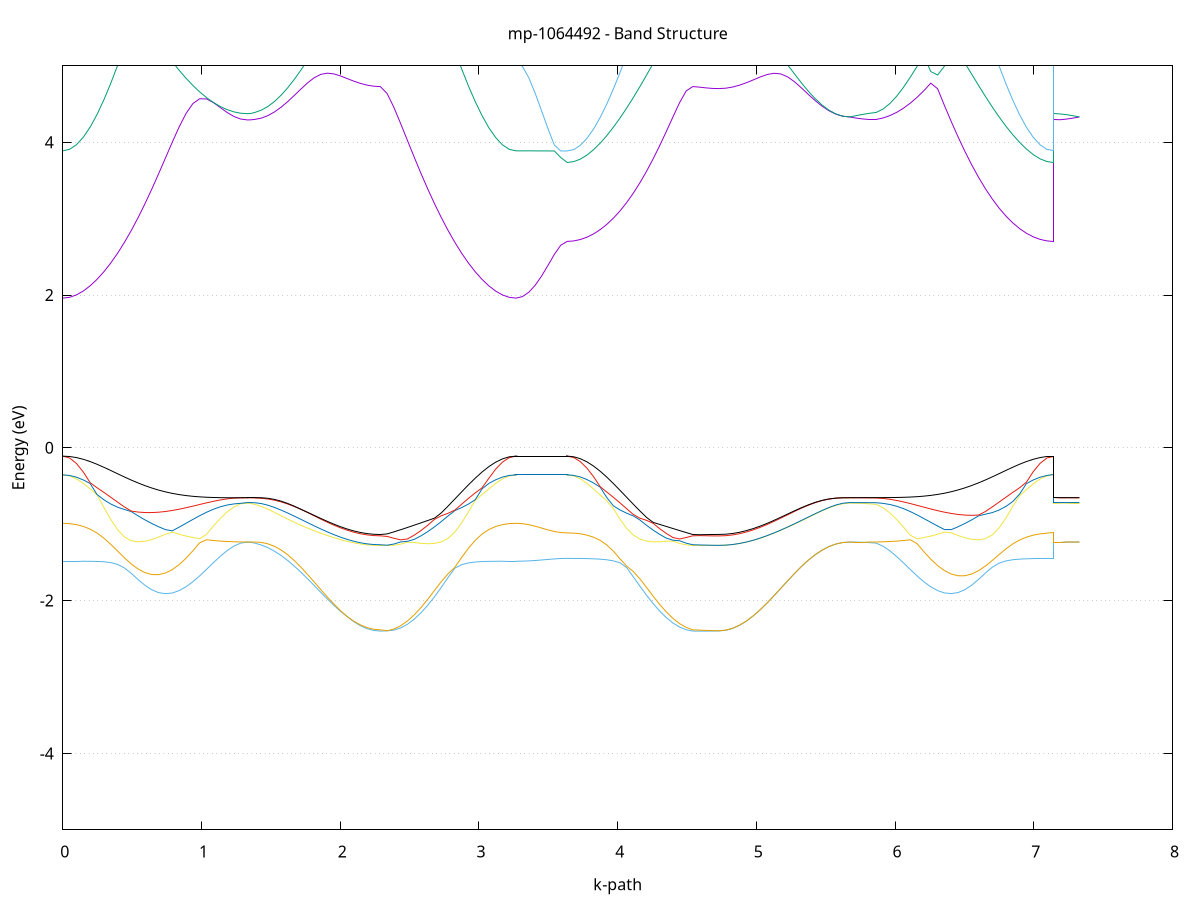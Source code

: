 set title 'mp-1064492 - Band Structure'
set xlabel 'k-path'
set ylabel 'Energy (eV)'
set grid y
set yrange [-5:5]
set terminal png size 800,600
set output 'mp-1064492_bands_gnuplot.png'
plot '-' using 1:2 with lines notitle, '-' using 1:2 with lines notitle, '-' using 1:2 with lines notitle, '-' using 1:2 with lines notitle, '-' using 1:2 with lines notitle, '-' using 1:2 with lines notitle, '-' using 1:2 with lines notitle, '-' using 1:2 with lines notitle, '-' using 1:2 with lines notitle, '-' using 1:2 with lines notitle, '-' using 1:2 with lines notitle, '-' using 1:2 with lines notitle, '-' using 1:2 with lines notitle, '-' using 1:2 with lines notitle, '-' using 1:2 with lines notitle, '-' using 1:2 with lines notitle, '-' using 1:2 with lines notitle, '-' using 1:2 with lines notitle, '-' using 1:2 with lines notitle, '-' using 1:2 with lines notitle, '-' using 1:2 with lines notitle, '-' using 1:2 with lines notitle, '-' using 1:2 with lines notitle, '-' using 1:2 with lines notitle, '-' using 1:2 with lines notitle, '-' using 1:2 with lines notitle, '-' using 1:2 with lines notitle, '-' using 1:2 with lines notitle, '-' using 1:2 with lines notitle, '-' using 1:2 with lines notitle, '-' using 1:2 with lines notitle, '-' using 1:2 with lines notitle, '-' using 1:2 with lines notitle, '-' using 1:2 with lines notitle, '-' using 1:2 with lines notitle, '-' using 1:2 with lines notitle, '-' using 1:2 with lines notitle, '-' using 1:2 with lines notitle, '-' using 1:2 with lines notitle, '-' using 1:2 with lines notitle, '-' using 1:2 with lines notitle, '-' using 1:2 with lines notitle, '-' using 1:2 with lines notitle, '-' using 1:2 with lines notitle, '-' using 1:2 with lines notitle, '-' using 1:2 with lines notitle, '-' using 1:2 with lines notitle, '-' using 1:2 with lines notitle, '-' using 1:2 with lines notitle, '-' using 1:2 with lines notitle, '-' using 1:2 with lines notitle, '-' using 1:2 with lines notitle, '-' using 1:2 with lines notitle, '-' using 1:2 with lines notitle, '-' using 1:2 with lines notitle, '-' using 1:2 with lines notitle, '-' using 1:2 with lines notitle, '-' using 1:2 with lines notitle, '-' using 1:2 with lines notitle, '-' using 1:2 with lines notitle, '-' using 1:2 with lines notitle, '-' using 1:2 with lines notitle, '-' using 1:2 with lines notitle, '-' using 1:2 with lines notitle, '-' using 1:2 with lines notitle, '-' using 1:2 with lines notitle, '-' using 1:2 with lines notitle, '-' using 1:2 with lines notitle, '-' using 1:2 with lines notitle, '-' using 1:2 with lines notitle, '-' using 1:2 with lines notitle, '-' using 1:2 with lines notitle, '-' using 1:2 with lines notitle, '-' using 1:2 with lines notitle, '-' using 1:2 with lines notitle, '-' using 1:2 with lines notitle, '-' using 1:2 with lines notitle, '-' using 1:2 with lines notitle, '-' using 1:2 with lines notitle, '-' using 1:2 with lines notitle, '-' using 1:2 with lines notitle, '-' using 1:2 with lines notitle, '-' using 1:2 with lines notitle, '-' using 1:2 with lines notitle, '-' using 1:2 with lines notitle, '-' using 1:2 with lines notitle, '-' using 1:2 with lines notitle, '-' using 1:2 with lines notitle, '-' using 1:2 with lines notitle, '-' using 1:2 with lines notitle, '-' using 1:2 with lines notitle, '-' using 1:2 with lines notitle, '-' using 1:2 with lines notitle, '-' using 1:2 with lines notitle, '-' using 1:2 with lines notitle, '-' using 1:2 with lines notitle
0.000000 -38.021271
0.049337 -38.020771
0.098673 -38.019571
0.148010 -38.017571
0.197347 -38.014671
0.246684 -38.011171
0.296020 -38.006871
0.345357 -38.002071
0.394694 -37.996671
0.444031 -37.990771
0.493367 -37.984471
0.542704 -37.977871
0.592041 -37.971071
0.641378 -37.964171
0.690714 -37.957271
0.740051 -37.950371
0.789388 -37.943671
0.838724 -37.937171
0.888061 -37.931071
0.937398 -37.925371
0.986735 -37.920171
1.036071 -37.915571
1.085408 -37.911571
1.134745 -37.908171
1.184082 -37.905471
1.233418 -37.903571
1.282755 -37.902371
1.332092 -37.902071
1.332092 -37.902071
1.357648 -37.902171
1.383203 -37.902471
1.383203 -37.902471
1.430877 -37.903271
1.478550 -37.904471
1.526223 -37.906171
1.573896 -37.908271
1.621569 -37.910671
1.669242 -37.913471
1.716915 -37.916371
1.764589 -37.919471
1.812262 -37.922671
1.859935 -37.925871
1.907608 -37.928971
1.955281 -37.931871
2.002954 -37.934571
2.050627 -37.936971
2.098301 -37.939071
2.145974 -37.940671
2.193647 -37.941871
2.241320 -37.942671
2.288993 -37.942871
2.288993 -37.942871
2.337897 -37.941271
2.386800 -37.944771
2.435704 -37.948871
2.484608 -37.953371
2.533511 -37.958371
2.582415 -37.963671
2.631318 -37.969271
2.680222 -37.975071
2.729126 -37.980871
2.778029 -37.986671
2.826933 -37.992371
2.875837 -37.997771
2.924740 -38.002771
2.973644 -38.007371
3.022547 -38.011471
3.071451 -38.014871
3.120355 -38.017571
3.169258 -38.019571
3.218162 -38.020871
3.267066 -38.021271
3.267066 -38.021271
3.313192 -38.021271
3.359319 -38.021271
3.405446 -38.021271
3.451572 -38.021271
3.497699 -38.021271
3.543826 -38.021271
3.589952 -38.021271
3.636079 -38.021271
3.636079 -38.021271
3.683752 -38.020871
3.731425 -38.019671
3.779098 -38.017771
3.826772 -38.015171
3.874445 -38.011871
3.922118 -38.008071
3.969791 -38.003671
4.017464 -37.998771
4.065137 -37.993571
4.112810 -37.988071
4.160484 -37.982471
4.208157 -37.976771
4.255830 -37.971171
4.303503 -37.965571
4.351176 -37.960271
4.398849 -37.955371
4.446522 -37.950671
4.494196 -37.946571
4.541869 -37.942871
4.541869 -37.942871
4.588872 -37.942271
4.635875 -37.941571
4.682879 -37.941071
4.729882 -37.940471
4.729882 -37.940471
4.779457 -37.940171
4.829032 -37.939371
4.878608 -37.938171
4.928183 -37.936371
4.977758 -37.934271
5.027334 -37.931771
5.076909 -37.928971
5.126484 -37.925971
5.176060 -37.922871
5.225635 -37.919671
5.275210 -37.916571
5.324786 -37.913571
5.374361 -37.910771
5.423936 -37.908271
5.473512 -37.906071
5.523087 -37.904371
5.572662 -37.903071
5.622238 -37.902271
5.671813 -37.902071
5.671813 -37.902071
5.719677 -37.902071
5.767541 -37.902171
5.815404 -37.902271
5.863268 -37.902471
5.863268 -37.902471
5.912537 -37.903671
5.961805 -37.905571
6.011074 -37.908271
6.060342 -37.911671
6.109611 -37.915671
6.158879 -37.920371
6.208147 -37.925571
6.257416 -37.931271
6.306684 -37.937371
6.355953 -37.943771
6.405221 -37.950471
6.454490 -37.957371
6.503758 -37.964271
6.553027 -37.971171
6.602295 -37.977971
6.651564 -37.984571
6.700832 -37.990771
6.750101 -37.996671
6.799369 -38.002071
6.848637 -38.006971
6.897906 -38.011171
6.947174 -38.014771
6.996443 -38.017571
7.045711 -38.019571
7.094980 -38.020871
7.144248 -38.021271
7.144248 -37.902071
7.190375 -37.902071
7.236502 -37.902071
7.282628 -37.902071
7.328755 -37.902071
e
0.000000 -37.946371
0.049337 -37.946271
0.098673 -37.945771
0.148010 -37.944871
0.197347 -37.943771
0.246684 -37.942371
0.296020 -37.940671
0.345357 -37.938771
0.394694 -37.936671
0.444031 -37.934371
0.493367 -37.931971
0.542704 -37.929371
0.592041 -37.926871
0.641378 -37.924271
0.690714 -37.921671
0.740051 -37.919171
0.789388 -37.916671
0.838724 -37.914371
0.888061 -37.912171
0.937398 -37.910171
0.986735 -37.908271
1.036071 -37.906671
1.085408 -37.905271
1.134745 -37.904171
1.184082 -37.903171
1.233418 -37.902571
1.282755 -37.902171
1.332092 -37.902071
1.332092 -37.902071
1.357648 -37.902071
1.383203 -37.902171
1.383203 -37.902171
1.430877 -37.902571
1.478550 -37.903471
1.526223 -37.904871
1.573896 -37.906571
1.621569 -37.908671
1.669242 -37.911071
1.716915 -37.913771
1.764589 -37.916571
1.812262 -37.919471
1.859935 -37.922371
1.907608 -37.925271
1.955281 -37.927971
2.002954 -37.930471
2.050627 -37.932771
2.098301 -37.934671
2.145974 -37.936271
2.193647 -37.937371
2.241320 -37.938071
2.288993 -37.938371
2.288993 -37.938371
2.337897 -37.939671
2.386800 -37.937071
2.435704 -37.934971
2.484608 -37.933571
2.533511 -37.932671
2.582415 -37.932271
2.631318 -37.932471
2.680222 -37.932971
2.729126 -37.933971
2.778029 -37.935171
2.826933 -37.936571
2.875837 -37.938071
2.924740 -37.939671
2.973644 -37.941171
3.022547 -37.942671
3.071451 -37.943871
3.120355 -37.944971
3.169258 -37.945771
3.218162 -37.946271
3.267066 -37.946371
3.267066 -37.946371
3.313192 -37.946371
3.359319 -37.946371
3.405446 -37.946371
3.451572 -37.946371
3.497699 -37.946371
3.543826 -37.946371
3.589952 -37.946371
3.636079 -37.946371
3.636079 -37.946371
3.683752 -37.946271
3.731425 -37.945771
3.779098 -37.945071
3.826772 -37.944071
3.874445 -37.942771
3.922118 -37.941471
3.969791 -37.939971
4.017464 -37.938371
4.065137 -37.936871
4.112810 -37.935471
4.160484 -37.934271
4.208157 -37.933271
4.255830 -37.932571
4.303503 -37.932271
4.351176 -37.932471
4.398849 -37.933071
4.446522 -37.934271
4.494196 -37.936071
4.541869 -37.938371
4.541869 -37.938371
4.588872 -37.938871
4.635875 -37.939371
4.682879 -37.939871
4.729882 -37.940471
4.729882 -37.940471
4.779457 -37.940171
4.829032 -37.939371
4.878608 -37.938171
4.928183 -37.936371
4.977758 -37.934271
5.027334 -37.931771
5.076909 -37.928971
5.126484 -37.925971
5.176060 -37.922871
5.225635 -37.919671
5.275210 -37.916571
5.324786 -37.913571
5.374361 -37.910771
5.423936 -37.908271
5.473512 -37.906071
5.523087 -37.904371
5.572662 -37.903071
5.622238 -37.902271
5.671813 -37.902071
5.671813 -37.902071
5.719677 -37.902071
5.767541 -37.902071
5.815404 -37.902071
5.863268 -37.902171
5.863268 -37.902171
5.912537 -37.902571
5.961805 -37.903271
6.011074 -37.904171
6.060342 -37.905371
6.109611 -37.906771
6.158879 -37.908371
6.208147 -37.910171
6.257416 -37.912171
6.306684 -37.914371
6.355953 -37.916771
6.405221 -37.919171
6.454490 -37.921671
6.503758 -37.924271
6.553027 -37.926871
6.602295 -37.929471
6.651564 -37.931971
6.700832 -37.934371
6.750101 -37.936671
6.799369 -37.938771
6.848637 -37.940671
6.897906 -37.942371
6.947174 -37.943771
6.996443 -37.944871
7.045711 -37.945771
7.094980 -37.946271
7.144248 -37.946371
7.144248 -37.902071
7.190375 -37.902071
7.236502 -37.902071
7.282628 -37.902071
7.328755 -37.902071
e
0.000000 -19.501171
0.049337 -19.501271
0.098673 -19.501671
0.148010 -19.502471
0.197347 -19.503771
0.246684 -19.505771
0.296020 -19.508671
0.345357 -19.512571
0.394694 -19.517371
0.444031 -19.523071
0.493367 -19.529171
0.542704 -19.535271
0.592041 -19.540571
0.641378 -19.544171
0.690714 -19.545371
0.740051 -19.543571
0.789388 -19.538171
0.838724 -19.528871
0.888061 -19.515771
0.937398 -19.498871
0.986735 -19.478671
1.036071 -19.455671
1.085408 -19.430671
1.134745 -19.404571
1.184082 -19.378671
1.233418 -19.354771
1.282755 -19.336071
1.332092 -19.328471
1.332092 -19.328471
1.357648 -19.330571
1.383203 -19.336571
1.383203 -19.336571
1.430877 -19.348871
1.478550 -19.366071
1.526223 -19.388371
1.573896 -19.415071
1.621569 -19.445471
1.669242 -19.478471
1.716915 -19.512971
1.764589 -19.548071
1.812262 -19.582971
1.859935 -19.616871
1.907608 -19.649071
1.955281 -19.678971
2.002954 -19.705871
2.050627 -19.729471
2.098301 -19.749271
2.145974 -19.765071
2.193647 -19.776471
2.241320 -19.783471
2.288993 -19.785771
2.288993 -19.785771
2.337897 -19.786871
2.386800 -19.782671
2.435704 -19.771471
2.484608 -19.753771
2.533511 -19.730371
2.582415 -19.702571
2.631318 -19.671771
2.680222 -19.639771
2.729126 -19.608671
2.778029 -19.580271
2.826933 -19.556371
2.875837 -19.537571
2.924740 -19.523871
2.973644 -19.514471
3.022547 -19.508471
3.071451 -19.504771
3.120355 -19.502771
3.169258 -19.501771
3.218162 -19.501271
3.267066 -19.501171
3.267066 -19.501171
3.313192 -19.501171
3.359319 -19.501071
3.405446 -19.501071
3.451572 -19.501071
3.497699 -19.500971
3.543826 -19.500871
3.589952 -19.500871
3.636079 -19.500871
3.636079 -19.500871
3.683752 -19.500971
3.731425 -19.501471
3.779098 -19.502471
3.826772 -19.504371
3.874445 -19.507671
3.922118 -19.513171
3.969791 -19.521771
4.017464 -19.534371
4.065137 -19.551571
4.112810 -19.573771
4.160484 -19.600371
4.208157 -19.630171
4.255830 -19.661271
4.303503 -19.691971
4.351176 -19.720271
4.398849 -19.744871
4.446522 -19.764571
4.494196 -19.778371
4.541869 -19.785771
4.541869 -19.785771
4.588872 -19.786371
4.635875 -19.786771
4.682879 -19.786871
4.729882 -19.786771
4.729882 -19.786771
4.779457 -19.784171
4.829032 -19.776571
4.878608 -19.763971
4.928183 -19.746671
4.977758 -19.724971
5.027334 -19.699071
5.076909 -19.669671
5.126484 -19.637071
5.176060 -19.602071
5.225635 -19.565271
5.275210 -19.527671
5.324786 -19.489971
5.374361 -19.453271
5.423936 -19.418771
5.473512 -19.387771
5.523087 -19.361971
5.572662 -19.343071
5.622238 -19.331971
5.671813 -19.328471
5.671813 -19.328471
5.719677 -19.328971
5.767541 -19.330571
5.815404 -19.333171
5.863268 -19.336571
5.863268 -19.336571
5.912537 -19.355471
5.961805 -19.379471
6.011074 -19.405471
6.060342 -19.431471
6.109611 -19.456371
6.158879 -19.479271
6.208147 -19.499371
6.257416 -19.516071
6.306684 -19.529071
6.355953 -19.538271
6.405221 -19.543571
6.454490 -19.545371
6.503758 -19.544071
6.553027 -19.540371
6.602295 -19.535171
6.651564 -19.528971
6.700832 -19.522871
6.750101 -19.517171
6.799369 -19.512371
6.848637 -19.508471
6.897906 -19.505571
6.947174 -19.503571
6.996443 -19.502271
7.045711 -19.501471
7.094980 -19.500971
7.144248 -19.500871
7.144248 -19.328471
7.190375 -19.328471
7.236502 -19.328471
7.282628 -19.328471
7.328755 -19.328471
e
0.000000 -19.147071
0.049337 -19.150371
0.098673 -19.160171
0.148010 -19.175871
0.197347 -19.196771
0.246684 -19.221871
0.296020 -19.249671
0.345357 -19.278871
0.394694 -19.307971
0.444031 -19.335871
0.493367 -19.361171
0.542704 -19.383071
0.592041 -19.400671
0.641378 -19.413471
0.690714 -19.421271
0.740051 -19.423671
0.789388 -19.420871
0.838724 -19.413071
0.888061 -19.400671
0.937398 -19.384271
0.986735 -19.364671
1.036071 -19.342671
1.085408 -19.319271
1.134745 -19.308371
1.184082 -19.317071
1.233418 -19.323371
1.282755 -19.327171
1.332092 -19.328471
1.332092 -19.328471
1.357648 -19.328071
1.383203 -19.327071
1.383203 -19.327071
1.430877 -19.329571
1.478550 -19.342571
1.526223 -19.365171
1.573896 -19.394271
1.621569 -19.427471
1.669242 -19.462971
1.716915 -19.499871
1.764589 -19.537071
1.812262 -19.573771
1.859935 -19.609171
1.907608 -19.642671
1.955281 -19.673571
2.002954 -19.701471
2.050627 -19.725771
2.098301 -19.746171
2.145974 -19.762471
2.193647 -19.774171
2.241320 -19.781271
2.288993 -19.783671
2.288993 -19.783671
2.337897 -19.786171
2.386800 -19.779071
2.435704 -19.764371
2.484608 -19.742371
2.533511 -19.713271
2.582415 -19.677771
2.631318 -19.636271
2.680222 -19.589871
2.729126 -19.539571
2.778029 -19.486471
2.826933 -19.432171
2.875837 -19.378371
2.924740 -19.326671
2.973644 -19.279171
3.022547 -19.237771
3.071451 -19.203771
3.120355 -19.178071
3.169258 -19.160471
3.218162 -19.150271
3.267066 -19.147071
3.267066 -19.147071
3.313192 -19.147071
3.359319 -19.147071
3.405446 -19.147071
3.451572 -19.147171
3.497699 -19.147171
3.543826 -19.147171
3.589952 -19.147171
3.636079 -19.147171
3.636079 -19.147171
3.683752 -19.150371
3.731425 -19.159871
3.779098 -19.176571
3.826772 -19.200971
3.874445 -19.233171
3.922118 -19.272671
3.969791 -19.318071
4.017464 -19.367771
4.065137 -19.419971
4.112810 -19.472971
4.160484 -19.525171
4.208157 -19.575071
4.255830 -19.621671
4.303503 -19.663871
4.351176 -19.700671
4.398849 -19.731471
4.446522 -19.755871
4.494196 -19.773371
4.541869 -19.783671
4.541869 -19.783671
4.588872 -19.784871
4.635875 -19.785771
4.682879 -19.786371
4.729882 -19.786771
4.729882 -19.786771
4.779457 -19.784171
4.829032 -19.776571
4.878608 -19.763971
4.928183 -19.746671
4.977758 -19.724871
5.027334 -19.699071
5.076909 -19.669571
5.126484 -19.637071
5.176060 -19.602071
5.225635 -19.565271
5.275210 -19.527671
5.324786 -19.489971
5.374361 -19.453271
5.423936 -19.418771
5.473512 -19.387771
5.523087 -19.361971
5.572662 -19.343071
5.622238 -19.331971
5.671813 -19.328471
5.671813 -19.328471
5.719677 -19.328371
5.767541 -19.328071
5.815404 -19.327671
5.863268 -19.327071
5.863268 -19.327071
5.912537 -19.323171
5.961805 -19.316771
6.011074 -19.307971
6.060342 -19.320071
6.109611 -19.343371
6.158879 -19.365271
6.208147 -19.384871
6.257416 -19.401071
6.306684 -19.413371
6.355953 -19.421071
6.405221 -19.423771
6.454490 -19.421271
6.503758 -19.413471
6.553027 -19.400571
6.602295 -19.382871
6.651564 -19.360971
6.700832 -19.335571
6.750101 -19.307771
6.799369 -19.278671
6.848637 -19.249571
6.897906 -19.221771
6.947174 -19.196871
6.996443 -19.175971
7.045711 -19.160271
7.094980 -19.150471
7.144248 -19.147171
7.144248 -19.328471
7.190375 -19.328471
7.236502 -19.328471
7.282628 -19.328471
7.328755 -19.328471
e
0.000000 -18.941971
0.049337 -18.943371
0.098673 -18.947371
0.148010 -18.953871
0.197347 -18.962971
0.246684 -18.974471
0.296020 -18.988071
0.345357 -19.003771
0.394694 -19.021271
0.444031 -19.040171
0.493367 -19.060471
0.542704 -19.081771
0.592041 -19.103771
0.641378 -19.126171
0.690714 -19.148571
0.740051 -19.170871
0.789388 -19.192571
0.838724 -19.213571
0.888061 -19.233471
0.937398 -19.251971
0.986735 -19.268971
1.036071 -19.284171
1.085408 -19.297271
1.134745 -19.295671
1.184082 -19.273071
1.233418 -19.253371
1.282755 -19.238971
1.332092 -19.233671
1.332092 -19.233671
1.357648 -19.235171
1.383203 -19.239471
1.383203 -19.239471
1.430877 -19.244471
1.478550 -19.242071
1.526223 -19.231671
1.573896 -19.215771
1.621569 -19.196671
1.669242 -19.176271
1.716915 -19.156971
1.764589 -19.140771
1.812262 -19.129871
1.859935 -19.125171
1.907608 -19.122271
1.955281 -19.120671
2.002954 -19.119871
2.050627 -19.119571
2.098301 -19.119571
2.145974 -19.119771
2.193647 -19.119971
2.241320 -19.120071
2.288993 -19.120171
2.288993 -19.120171
2.337897 -19.115771
2.386800 -19.124971
2.435704 -19.133371
2.484608 -19.140571
2.533511 -19.145871
2.582415 -19.148671
2.631318 -19.147771
2.680222 -19.142271
2.729126 -19.130871
2.778029 -19.112571
2.826933 -19.086971
2.875837 -19.054571
2.924740 -19.017171
2.973644 -18.996071
3.022547 -18.985271
3.071451 -18.973571
3.120355 -18.961871
3.169258 -18.951671
3.218162 -18.944571
3.267066 -18.941971
3.267066 -18.941971
3.313192 -18.941971
3.359319 -18.941971
3.405446 -18.941971
3.451572 -18.941971
3.497699 -18.941971
3.543826 -18.941971
3.589952 -18.941971
3.636079 -18.941971
3.636079 -18.941971
3.683752 -18.944371
3.731425 -18.951171
3.779098 -18.961071
3.826772 -18.972471
3.874445 -18.983871
3.922118 -18.994571
3.969791 -19.010171
4.017464 -19.047371
4.065137 -19.080071
4.112810 -19.106671
4.160484 -19.126371
4.208157 -19.139371
4.255830 -19.146471
4.303503 -19.148671
4.351176 -19.147171
4.398849 -19.142871
4.446522 -19.136571
4.494196 -19.128771
4.541869 -19.120171
4.541869 -19.120171
4.588872 -19.118471
4.635875 -19.116771
4.682879 -19.115071
4.729882 -19.113371
4.729882 -19.113371
4.779457 -19.113371
4.829032 -19.113271
4.878608 -19.113271
4.928183 -19.113471
4.977758 -19.113871
5.027334 -19.114871
5.076909 -19.116571
5.126484 -19.119671
5.176060 -19.124571
5.225635 -19.132271
5.275210 -19.143671
5.324786 -19.158971
5.374361 -19.176771
5.423936 -19.194771
5.473512 -19.210871
5.523087 -19.223071
5.572662 -19.230371
5.622238 -19.233171
5.671813 -19.233671
5.671813 -19.233671
5.719677 -19.234071
5.767541 -19.235171
5.815404 -19.236971
5.863268 -19.239471
5.863268 -19.239471
5.912537 -19.253971
5.961805 -19.273871
6.011074 -19.296471
6.060342 -19.296971
6.109611 -19.283671
6.158879 -19.268471
6.208147 -19.251571
6.257416 -19.232971
6.306684 -19.213071
6.355953 -19.192171
6.405221 -19.170471
6.454490 -19.148171
6.503758 -19.125771
6.553027 -19.103371
6.602295 -19.081471
6.651564 -19.060271
6.700832 -19.039971
6.750101 -19.021071
6.799369 -19.003571
6.848637 -18.987971
6.897906 -18.974371
6.947174 -18.962971
6.996443 -18.953871
7.045711 -18.947271
7.094980 -18.943271
7.144248 -18.941971
7.144248 -19.233671
7.190375 -19.233671
7.236502 -19.233671
7.282628 -19.233671
7.328755 -19.233671
e
0.000000 -18.941971
0.049337 -18.942571
0.098673 -18.944371
0.148010 -18.947071
0.197347 -18.950571
0.246684 -18.954571
0.296020 -18.958971
0.345357 -18.969271
0.394694 -18.998271
0.444031 -19.024671
0.493367 -19.047671
0.542704 -19.067071
0.592041 -19.082771
0.641378 -19.095371
0.690714 -19.105371
0.740051 -19.113371
0.789388 -19.120271
0.838724 -19.126671
0.888061 -19.133171
0.937398 -19.140371
0.986735 -19.148671
1.036071 -19.158671
1.085408 -19.170371
1.134745 -19.183871
1.184082 -19.198971
1.233418 -19.214471
1.282755 -19.227871
1.332092 -19.233571
1.332092 -19.233571
1.357648 -19.231971
1.383203 -19.227371
1.383203 -19.227371
1.430877 -19.220271
1.478550 -19.212571
1.526223 -19.202671
1.573896 -19.190071
1.621569 -19.175471
1.669242 -19.160671
1.716915 -19.147371
1.764589 -19.137071
1.812262 -19.128571
1.859935 -19.120271
1.907608 -19.114771
1.955281 -19.111271
2.002954 -19.109071
2.050627 -19.107771
2.098301 -19.106971
2.145974 -19.106571
2.193647 -19.106371
2.241320 -19.106271
2.288993 -19.106271
2.288993 -19.106271
2.337897 -19.110771
2.386800 -19.101071
2.435704 -19.091371
2.484608 -19.081771
2.533511 -19.072471
2.582415 -19.063571
2.631318 -19.054971
2.680222 -19.046671
2.729126 -19.038671
2.778029 -19.030771
2.826933 -19.022871
2.875837 -19.014671
2.924740 -19.005771
2.973644 -18.976971
3.022547 -18.936771
3.071451 -18.931871
3.120355 -18.936271
3.169258 -18.939371
3.218162 -18.941371
3.267066 -18.941971
3.267066 -18.941971
3.313192 -18.941971
3.359319 -18.941971
3.405446 -18.941971
3.451572 -18.941971
3.497699 -18.941971
3.543826 -18.941971
3.589952 -18.941971
3.636079 -18.941971
3.636079 -18.941971
3.683752 -18.941371
3.731425 -18.939571
3.779098 -18.936471
3.826772 -18.932371
3.874445 -18.931771
3.922118 -18.970771
3.969791 -19.004271
4.017464 -19.012971
4.065137 -19.021071
4.112810 -19.028871
4.160484 -19.036571
4.208157 -19.044271
4.255830 -19.052271
4.303503 -19.060571
4.351176 -19.069171
4.398849 -19.078071
4.446522 -19.087371
4.494196 -19.096771
4.541869 -19.106271
4.541869 -19.106271
4.588872 -19.107971
4.635875 -19.109771
4.682879 -19.111571
4.729882 -19.113271
4.729882 -19.113271
4.779457 -19.113271
4.829032 -19.113171
4.878608 -19.113171
4.928183 -19.113371
4.977758 -19.113771
5.027334 -19.114771
5.076909 -19.116571
5.126484 -19.119571
5.176060 -19.124471
5.225635 -19.132271
5.275210 -19.143571
5.324786 -19.158871
5.374361 -19.176671
5.423936 -19.194771
5.473512 -19.210771
5.523087 -19.222971
5.572662 -19.230271
5.622238 -19.233171
5.671813 -19.233671
5.671813 -19.233671
5.719677 -19.233171
5.767541 -19.231971
5.815404 -19.229971
5.863268 -19.227371
5.863268 -19.227371
5.912537 -19.213871
5.961805 -19.198371
6.011074 -19.183371
6.060342 -19.169871
6.109611 -19.158171
6.158879 -19.148371
6.208147 -19.139971
6.257416 -19.132871
6.306684 -19.126371
6.355953 -19.120071
6.405221 -19.113171
6.454490 -19.105071
6.503758 -19.095071
6.553027 -19.082471
6.602295 -19.066671
6.651564 -19.047271
6.700832 -19.024271
6.750101 -18.997871
6.799369 -18.968871
6.848637 -18.958971
6.897906 -18.954571
6.947174 -18.950571
6.996443 -18.947071
7.045711 -18.944371
7.094980 -18.942571
7.144248 -18.941971
7.144248 -19.233571
7.190375 -19.233571
7.236502 -19.233571
7.282628 -19.233571
7.328755 -19.233671
e
0.000000 -18.821571
0.049337 -18.825671
0.098673 -18.837571
0.148010 -18.856371
0.197347 -18.880671
0.246684 -18.908871
0.296020 -18.938971
0.345357 -18.963771
0.394694 -18.968971
0.444031 -18.974371
0.493367 -18.980171
0.542704 -18.986271
0.592041 -18.992671
0.641378 -18.999471
0.690714 -19.006671
0.740051 -19.014171
0.789388 -19.022171
0.838724 -19.036971
0.888061 -19.052871
0.937398 -19.067771
0.986735 -19.081371
1.036071 -19.093471
1.085408 -19.104071
1.134745 -19.112971
1.184082 -19.119871
1.233418 -19.124971
1.282755 -19.128071
1.332092 -19.129071
1.332092 -19.129071
1.357648 -19.128771
1.383203 -19.127971
1.383203 -19.127971
1.430877 -19.124371
1.478550 -19.117571
1.526223 -19.108671
1.573896 -19.098571
1.621569 -19.086871
1.669242 -19.072871
1.716915 -19.055171
1.764589 -19.036371
1.812262 -19.013371
1.859935 -18.987071
1.907608 -18.958971
1.955281 -18.930671
2.002954 -18.903671
2.050627 -18.878871
2.098301 -18.857471
2.145974 -18.839971
2.193647 -18.826971
2.241320 -18.819071
2.288993 -18.816371
2.288993 -18.816371
2.337897 -18.813871
2.386800 -18.819471
2.435704 -18.826071
2.484608 -18.833371
2.533511 -18.841371
2.582415 -18.849971
2.631318 -18.858971
2.680222 -18.868171
2.729126 -18.877571
2.778029 -18.886871
2.826933 -18.895871
2.875837 -18.904571
2.924740 -18.912571
2.973644 -18.919971
3.022547 -18.926371
3.071451 -18.899271
3.120355 -18.867071
3.169258 -18.842371
3.218162 -18.826871
3.267066 -18.821571
3.267066 -18.821571
3.313192 -18.821571
3.359319 -18.821571
3.405446 -18.821571
3.451572 -18.821571
3.497699 -18.821571
3.543826 -18.821571
3.589952 -18.821571
3.636079 -18.821571
3.636079 -18.821571
3.683752 -18.826671
3.731425 -18.841371
3.779098 -18.864971
3.826772 -18.895771
3.874445 -18.927171
3.922118 -18.920971
3.969791 -18.913971
4.017464 -18.906171
4.065137 -18.897871
4.112810 -18.889171
4.160484 -18.880171
4.208157 -18.871071
4.255830 -18.861971
4.303503 -18.853071
4.351176 -18.844571
4.398849 -18.836471
4.446522 -18.829071
4.494196 -18.822371
4.541869 -18.816371
4.541869 -18.816371
4.588872 -18.815371
4.635875 -18.814371
4.682879 -18.813371
4.729882 -18.812471
4.729882 -18.812471
4.779457 -18.815371
4.829032 -18.823871
4.878608 -18.837671
4.928183 -18.856371
4.977758 -18.879271
5.027334 -18.905471
5.076909 -18.934071
5.126484 -18.963871
5.176060 -18.993271
5.225635 -19.020771
5.275210 -19.044571
5.324786 -19.063671
5.374361 -19.078671
5.423936 -19.090971
5.473512 -19.101771
5.523087 -19.111671
5.572662 -19.120371
5.622238 -19.126671
5.671813 -19.129071
5.671813 -19.129071
5.719677 -19.128971
5.767541 -19.128771
5.815404 -19.128471
5.863268 -19.127971
5.863268 -19.127971
5.912537 -19.124771
5.961805 -19.119671
6.011074 -19.112671
6.060342 -19.103771
6.109611 -19.093171
6.158879 -19.080971
6.208147 -19.067371
6.257416 -19.052471
6.306684 -19.036571
6.355953 -19.021971
6.405221 -19.014071
6.454490 -19.006571
6.503758 -18.999471
6.553027 -18.992671
6.602295 -18.986171
6.651564 -18.980071
6.700832 -18.974371
6.750101 -18.968871
6.799369 -18.963771
6.848637 -18.938671
6.897906 -18.908571
6.947174 -18.880571
6.996443 -18.856271
7.045711 -18.837571
7.094980 -18.825671
7.144248 -18.821571
7.144248 -19.129071
7.190375 -19.129071
7.236502 -19.129071
7.282628 -19.129071
7.328755 -19.129071
e
0.000000 -18.821571
0.049337 -18.822671
0.098673 -18.825771
0.148010 -18.830971
0.197347 -18.838171
0.246684 -18.847171
0.296020 -18.857971
0.345357 -18.870271
0.394694 -18.884071
0.444031 -18.899171
0.493367 -18.915171
0.542704 -18.932071
0.592041 -18.949471
0.641378 -18.967271
0.690714 -18.985171
0.740051 -19.002971
0.789388 -19.020271
0.838724 -19.030471
0.888061 -19.039371
0.937398 -19.048771
0.986735 -19.058671
1.036071 -19.069371
1.085408 -19.080671
1.134745 -19.092571
1.184082 -19.104671
1.233418 -19.116271
1.282755 -19.125371
1.332092 -19.129071
1.332092 -19.129071
1.357648 -19.128071
1.383203 -19.125171
1.383203 -19.125171
1.430877 -19.118871
1.478550 -19.110671
1.526223 -19.101471
1.573896 -19.091771
1.621569 -19.081371
1.669242 -19.069571
1.716915 -19.054971
1.764589 -19.033271
1.812262 -19.007671
1.859935 -18.979771
1.907608 -18.950971
1.955281 -18.922471
2.002954 -18.895471
2.050627 -18.870871
2.098301 -18.849571
2.145974 -18.832271
2.193647 -18.819571
2.241320 -18.811671
2.288993 -18.809071
2.288993 -18.809071
2.337897 -18.811171
2.386800 -18.806971
2.435704 -18.803671
2.484608 -18.801271
2.533511 -18.799871
2.582415 -18.799271
2.631318 -18.799371
2.680222 -18.800271
2.729126 -18.801771
2.778029 -18.803671
2.826933 -18.805871
2.875837 -18.808371
2.924740 -18.810871
2.973644 -18.813271
3.022547 -18.815571
3.071451 -18.817671
3.120355 -18.819271
3.169258 -18.820571
3.218162 -18.821371
3.267066 -18.821571
3.267066 -18.821571
3.313192 -18.821571
3.359319 -18.821571
3.405446 -18.821571
3.451572 -18.821571
3.497699 -18.821571
3.543826 -18.821571
3.589952 -18.821571
3.636079 -18.821571
3.636079 -18.821571
3.683752 -18.821371
3.731425 -18.820571
3.779098 -18.819471
3.826772 -18.817871
3.874445 -18.815871
3.922118 -18.813671
3.969791 -18.811271
4.017464 -18.808871
4.065137 -18.806471
4.112810 -18.804171
4.160484 -18.802271
4.208157 -18.800671
4.255830 -18.799671
4.303503 -18.799271
4.351176 -18.799471
4.398849 -18.800571
4.446522 -18.802471
4.494196 -18.805371
4.541869 -18.809071
4.541869 -18.809071
4.588872 -18.809871
4.635875 -18.810671
4.682879 -18.811571
4.729882 -18.812471
4.729882 -18.812471
4.779457 -18.815371
4.829032 -18.823871
4.878608 -18.837671
4.928183 -18.856371
4.977758 -18.879271
5.027334 -18.905471
5.076909 -18.934071
5.126484 -18.963871
5.176060 -18.993271
5.225635 -19.020771
5.275210 -19.044571
5.324786 -19.063671
5.374361 -19.078671
5.423936 -19.090971
5.473512 -19.101771
5.523087 -19.111671
5.572662 -19.120371
5.622238 -19.126671
5.671813 -19.129071
5.671813 -19.129071
5.719677 -19.128871
5.767541 -19.128071
5.815404 -19.126871
5.863268 -19.125171
5.863268 -19.125171
5.912537 -19.115971
5.961805 -19.104271
6.011074 -19.092171
6.060342 -19.080271
6.109611 -19.069071
6.158879 -19.058471
6.208147 -19.048471
6.257416 -19.039171
6.306684 -19.030371
6.355953 -19.019871
6.405221 -19.002571
6.454490 -18.984871
6.503758 -18.966971
6.553027 -18.949271
6.602295 -18.931771
6.651564 -18.914971
6.700832 -18.898971
6.750101 -18.883971
6.799369 -18.870171
6.848637 -18.857871
6.897906 -18.847071
6.947174 -18.838071
6.996443 -18.830971
7.045711 -18.825771
7.094980 -18.822671
7.144248 -18.821571
7.144248 -19.129071
7.190375 -19.129071
7.236502 -19.129071
7.282628 -19.129071
7.328755 -19.129071
e
0.000000 -15.399271
0.049337 -15.392271
0.098673 -15.371771
0.148010 -15.338771
0.197347 -15.295471
0.246684 -15.244171
0.296020 -15.187871
0.345357 -15.129471
0.394694 -15.071871
0.444031 -15.017871
0.493367 -14.970071
0.542704 -14.930571
0.592041 -14.900871
0.641378 -14.882171
0.690714 -14.875171
0.740051 -14.879571
0.789388 -14.894571
0.838724 -14.919071
0.888061 -14.951471
0.937398 -14.989571
0.986735 -15.031071
1.036071 -15.073571
1.085408 -15.114571
1.134745 -15.151871
1.184082 -15.183171
1.233418 -15.206871
1.282755 -15.221671
1.332092 -15.226671
1.332092 -15.226671
1.357648 -15.225271
1.383203 -15.221171
1.383203 -15.221171
1.430877 -15.209271
1.478550 -15.188171
1.526223 -15.158371
1.573896 -15.120871
1.621569 -15.076671
1.669242 -15.027171
1.716915 -14.973571
1.764589 -14.917371
1.812262 -14.860071
1.859935 -14.802971
1.907608 -14.747671
1.955281 -14.695471
2.002954 -14.647471
2.050627 -14.604771
2.098301 -14.568471
2.145974 -14.539371
2.193647 -14.518071
2.241320 -14.505071
2.288993 -14.500771
2.288993 -14.500771
2.337897 -14.496871
2.386800 -14.507571
2.435704 -14.528171
2.484608 -14.558371
2.533511 -14.597671
2.582415 -14.645371
2.631318 -14.700371
2.680222 -14.761671
2.729126 -14.828071
2.778029 -14.897871
2.826933 -14.969871
2.875837 -15.042071
2.924740 -15.112571
2.973644 -15.179571
3.022547 -15.240971
3.071451 -15.294771
3.120355 -15.339071
3.169258 -15.372071
3.218162 -15.392471
3.267066 -15.399271
3.267066 -15.399271
3.313192 -15.399371
3.359319 -15.399271
3.405446 -15.399371
3.451572 -15.399271
3.497699 -15.399271
3.543826 -15.399171
3.589952 -15.399071
3.636079 -15.399071
3.636079 -15.399071
3.683752 -15.392571
3.731425 -15.373071
3.779098 -15.341671
3.826772 -15.299471
3.874445 -15.247971
3.922118 -15.188971
3.969791 -15.124371
4.017464 -15.056171
4.065137 -14.985971
4.112810 -14.915771
4.160484 -14.846971
4.208157 -14.781171
4.255830 -14.719771
4.303503 -14.663971
4.351176 -14.614671
4.398849 -14.573071
4.446522 -14.539871
4.494196 -14.515671
4.541869 -14.500771
4.541869 -14.500771
4.588872 -14.498971
4.635875 -14.497571
4.682879 -14.496571
4.729882 -14.495871
4.729882 -14.495871
4.779457 -14.500571
4.829032 -14.514671
4.878608 -14.537871
4.928183 -14.569571
4.977758 -14.608871
5.027334 -14.654971
5.076909 -14.706571
5.126484 -14.762471
5.176060 -14.821371
5.225635 -14.881471
5.275210 -14.941271
5.324786 -14.999171
5.374361 -15.053571
5.423936 -15.102771
5.473512 -15.145371
5.523087 -15.180071
5.572662 -15.205771
5.622238 -15.221471
5.671813 -15.226771
5.671813 -15.226771
5.719677 -15.226371
5.767541 -15.225271
5.815404 -15.223571
5.863268 -15.221171
5.863268 -15.221171
5.912537 -15.206071
5.961805 -15.182071
6.011074 -15.150571
6.060342 -15.113171
6.109611 -15.072071
6.158879 -15.029671
6.208147 -14.988271
6.257416 -14.950371
6.306684 -14.918271
6.355953 -14.893971
6.405221 -14.879171
6.454490 -14.875171
6.503758 -14.882471
6.553027 -14.901271
6.602295 -14.930871
6.651564 -14.970571
6.700832 -15.018371
6.750101 -15.072271
6.799369 -15.129771
6.848637 -15.188071
6.897906 -15.244271
6.947174 -15.295471
6.996443 -15.338671
7.045711 -15.371571
7.094980 -15.392071
7.144248 -15.399071
7.144248 -15.226671
7.190375 -15.226771
7.236502 -15.226771
7.282628 -15.226771
7.328755 -15.226771
e
0.000000 -15.286871
0.049337 -15.280671
0.098673 -15.262471
0.148010 -15.233271
0.197347 -15.194771
0.246684 -15.149271
0.296020 -15.099071
0.345357 -15.047071
0.394694 -14.995871
0.444031 -14.948171
0.493367 -14.906371
0.542704 -14.872571
0.592041 -14.848271
0.641378 -14.834771
0.690714 -14.832471
0.740051 -14.841471
0.789388 -14.860971
0.838724 -14.889871
0.888061 -14.926371
0.937398 -14.968571
0.986735 -15.014071
1.036071 -15.060371
1.085408 -15.104971
1.134745 -15.145371
1.184082 -15.179271
1.233418 -15.205071
1.282755 -15.221071
1.332092 -15.226671
1.332092 -15.226671
1.357648 -15.225271
1.383203 -15.220871
1.383203 -15.220871
1.430877 -15.208371
1.478550 -15.186671
1.526223 -15.156371
1.573896 -15.118371
1.621569 -15.073771
1.669242 -15.023871
1.716915 -14.969971
1.764589 -14.913671
1.812262 -14.856171
1.859935 -14.799071
1.907608 -14.743671
1.955281 -14.691271
2.002954 -14.643171
2.050627 -14.600471
2.098301 -14.564171
2.145974 -14.535071
2.193647 -14.513771
2.241320 -14.500771
2.288993 -14.496371
2.288993 -14.496371
2.337897 -14.495371
2.386800 -14.500171
2.435704 -14.514771
2.484608 -14.538971
2.533511 -14.572171
2.582415 -14.613471
2.631318 -14.661971
2.680222 -14.716471
2.729126 -14.775871
2.778029 -14.838571
2.826933 -14.903171
2.875837 -14.968071
2.924740 -15.031371
2.973644 -15.091271
3.022547 -15.146171
3.071451 -15.194071
3.120355 -15.233471
3.169258 -15.262771
3.218162 -15.280771
3.267066 -15.286871
3.267066 -15.286871
3.313192 -15.286871
3.359319 -15.286771
3.405446 -15.286871
3.451572 -15.286871
3.497699 -15.286771
3.543826 -15.286671
3.589952 -15.286771
3.636079 -15.286771
3.636079 -15.286771
3.683752 -15.280971
3.731425 -15.263871
3.779098 -15.235971
3.826772 -15.198471
3.874445 -15.152671
3.922118 -15.099971
3.969791 -15.042271
4.017464 -14.980971
4.065137 -14.917971
4.112810 -14.854771
4.160484 -14.792971
4.208157 -14.734071
4.255830 -14.679271
4.303503 -14.629771
4.351176 -14.586871
4.398849 -14.551371
4.446522 -14.524071
4.494196 -14.505571
4.541869 -14.496371
4.541869 -14.496371
4.588872 -14.495671
4.635875 -14.495371
4.682879 -14.495371
4.729882 -14.495771
4.729882 -14.495771
4.779457 -14.500571
4.829032 -14.514671
4.878608 -14.537871
4.928183 -14.569471
4.977758 -14.608871
5.027334 -14.654871
5.076909 -14.706471
5.126484 -14.762471
5.176060 -14.821271
5.225635 -14.881271
5.275210 -14.941171
5.324786 -14.999071
5.374361 -15.053471
5.423936 -15.102671
5.473512 -15.145271
5.523087 -15.179971
5.572662 -15.205571
5.622238 -15.221271
5.671813 -15.226471
5.671813 -15.226471
5.719677 -15.226271
5.767541 -15.225171
5.815404 -15.223371
5.863268 -15.220871
5.863268 -15.220871
5.912537 -15.204471
5.961805 -15.178371
6.011074 -15.144171
6.060342 -15.103671
6.109611 -15.059071
6.158879 -15.012771
6.208147 -14.967471
6.257416 -14.925471
6.306684 -14.889171
6.355953 -14.860471
6.405221 -14.841271
6.454490 -14.832671
6.503758 -14.835071
6.553027 -14.848771
6.602295 -14.873171
6.651564 -14.906971
6.700832 -14.948771
6.750101 -14.996471
6.799369 -15.047571
6.848637 -15.099571
6.897906 -15.149571
6.947174 -15.195071
6.996443 -15.233371
7.045711 -15.262371
7.094980 -15.280571
7.144248 -15.286771
7.144248 -15.226671
7.190375 -15.226571
7.236502 -15.226571
7.282628 -15.226671
7.328755 -15.226471
e
0.000000 -1.484671
0.049337 -1.484671
0.098673 -1.484671
0.148010 -1.484871
0.197347 -1.485471
0.246684 -1.487271
0.296020 -1.491671
0.345357 -1.502171
0.394694 -1.525771
0.444031 -1.572171
0.493367 -1.643071
0.542704 -1.724571
0.592041 -1.799671
0.641378 -1.858271
0.690714 -1.895471
0.740051 -1.909271
0.789388 -1.900071
0.838724 -1.869171
0.888061 -1.819171
0.937398 -1.753471
0.986735 -1.675971
1.036071 -1.591271
1.085408 -1.504371
1.134745 -1.420671
1.184082 -1.345971
1.233418 -1.286171
1.282755 -1.247271
1.332092 -1.233671
1.332092 -1.233671
1.357648 -1.236471
1.383203 -1.247371
1.383203 -1.247371
1.430877 -1.271971
1.478550 -1.307471
1.526223 -1.353671
1.573896 -1.409771
1.621569 -1.475071
1.669242 -1.548571
1.716915 -1.628771
1.764589 -1.714071
1.812262 -1.802271
1.859935 -1.891271
1.907608 -1.978871
1.955281 -2.062671
2.002954 -2.140471
2.050627 -2.210271
2.098301 -2.275871
2.145974 -2.328671
2.193647 -2.367271
2.241320 -2.390771
2.288993 -2.398671
2.288993 -2.398671
2.337897 -2.395771
2.386800 -2.386071
2.435704 -2.357571
2.484608 -2.309571
2.533511 -2.242971
2.582415 -2.159271
2.631318 -2.060171
2.680222 -1.947871
2.729126 -1.825171
2.778029 -1.695471
2.826933 -1.574071
2.875837 -1.529971
2.924740 -1.506571
2.973644 -1.494871
3.022547 -1.489071
3.071451 -1.486271
3.120355 -1.485171
3.169258 -1.484771
3.218162 -1.484671
3.267066 -1.484671
3.267066 -1.484671
3.313192 -1.483471
3.359319 -1.480171
3.405446 -1.474971
3.451572 -1.468271
3.497699 -1.460971
3.543826 -1.454071
3.589952 -1.449171
3.636079 -1.447271
3.636079 -1.447271
3.683752 -1.447571
3.731425 -1.448471
3.779098 -1.450071
3.826772 -1.452871
3.874445 -1.457671
3.922118 -1.465771
3.969791 -1.479871
4.017464 -1.504771
4.065137 -1.568171
4.112810 -1.689271
4.160484 -1.811071
4.208157 -1.928971
4.255830 -2.038871
4.303503 -2.137771
4.351176 -2.223271
4.398849 -2.293471
4.446522 -2.346771
4.494196 -2.382171
4.541869 -2.398671
4.541869 -2.398671
4.588872 -2.399471
4.635875 -2.399171
4.682879 -2.398071
4.729882 -2.396871
4.729882 -2.396871
4.779457 -2.388571
4.829032 -2.363871
4.878608 -2.323471
4.928183 -2.268471
4.977758 -2.200371
5.027334 -2.121171
5.076909 -2.032971
5.126484 -1.938371
5.176060 -1.840271
5.225635 -1.741571
5.275210 -1.645271
5.324786 -1.554471
5.374361 -1.471871
5.423936 -1.399771
5.473512 -1.339871
5.523087 -1.293071
5.572662 -1.259771
5.622238 -1.239871
5.671813 -1.233271
5.671813 -1.233271
5.719677 -1.233971
5.767541 -1.236571
5.815404 -1.241071
5.863268 -1.247371
5.863268 -1.247371
5.912537 -1.287071
5.961805 -1.347271
6.011074 -1.422271
6.060342 -1.505971
6.109611 -1.592771
6.158879 -1.677171
6.208147 -1.754271
6.257416 -1.819571
6.306684 -1.869171
6.355953 -1.899571
6.405221 -1.908371
6.454490 -1.894071
6.503758 -1.856571
6.553027 -1.797471
6.602295 -1.721471
6.651564 -1.638071
6.700832 -1.562771
6.750101 -1.509871
6.799369 -1.480171
6.848637 -1.464871
6.897906 -1.456971
6.947174 -1.452571
6.996443 -1.449971
7.045711 -1.448471
7.094980 -1.447571
7.144248 -1.447271
7.144248 -1.233671
7.190375 -1.233671
7.236502 -1.233571
7.282628 -1.233371
7.328755 -1.233271
e
0.000000 -0.987871
0.049337 -0.992271
0.098673 -1.005571
0.148010 -1.029071
0.197347 -1.064771
0.246684 -1.115171
0.296020 -1.181771
0.345357 -1.262471
0.394694 -1.351071
0.444031 -1.439371
0.493367 -1.519771
0.542704 -1.585871
0.592041 -1.633071
0.641378 -1.658471
0.690714 -1.660571
0.740051 -1.638871
0.789388 -1.594371
0.838724 -1.529071
0.888061 -1.446071
0.937398 -1.349071
0.986735 -1.243071
1.036071 -1.203071
1.085408 -1.213071
1.134745 -1.220671
1.184082 -1.226171
1.233418 -1.229971
1.282755 -1.232071
1.332092 -1.232871
1.332092 -1.232871
1.357648 -1.233471
1.383203 -1.232871
1.383203 -1.232871
1.430877 -1.238171
1.478550 -1.256771
1.526223 -1.289671
1.573896 -1.337471
1.621569 -1.400071
1.669242 -1.476071
1.716915 -1.562871
1.764589 -1.657271
1.812262 -1.755971
1.859935 -1.855871
1.907608 -1.953871
1.955281 -2.047171
2.002954 -2.133371
2.050627 -2.210071
2.098301 -2.269871
2.145974 -2.318071
2.193647 -2.353371
2.241320 -2.374971
2.288993 -2.382271
2.288993 -2.382271
2.337897 -2.394371
2.386800 -2.372471
2.435704 -2.329271
2.484608 -2.266871
2.533511 -2.186671
2.582415 -2.090571
2.631318 -1.981871
2.680222 -1.865471
2.729126 -1.749871
2.778029 -1.648171
2.826933 -1.563171
2.875837 -1.433571
2.924740 -1.313471
2.973644 -1.210071
3.022547 -1.128571
3.071451 -1.069771
3.120355 -1.030271
3.169258 -1.005571
3.218162 -0.992171
3.267066 -0.987871
3.267066 -0.987871
3.313192 -0.992671
3.359319 -1.006171
3.405446 -1.026271
3.451572 -1.050171
3.497699 -1.074171
3.543826 -1.094871
3.589952 -1.108871
3.636079 -1.113871
3.636079 -1.113871
3.683752 -1.116671
3.731425 -1.125871
3.779098 -1.142771
3.826772 -1.170171
3.874445 -1.211971
3.922118 -1.272371
3.969791 -1.353671
4.017464 -1.454171
4.065137 -1.548471
4.112810 -1.618771
4.160484 -1.715271
4.208157 -1.826871
4.255830 -1.941471
4.303503 -2.050571
4.351176 -2.148871
4.398849 -2.233071
4.446522 -2.300871
4.494196 -2.350971
4.541869 -2.382271
4.541869 -2.382271
4.588872 -2.386171
4.635875 -2.389771
4.682879 -2.392871
4.729882 -2.394771
4.729882 -2.394771
4.779457 -2.386471
4.829032 -2.361871
4.878608 -2.321471
4.928183 -2.266571
4.977758 -2.198571
5.027334 -2.119471
5.076909 -2.031471
5.126484 -1.936971
5.176060 -1.838971
5.225635 -1.740371
5.275210 -1.644271
5.324786 -1.553471
5.374361 -1.470971
5.423936 -1.399071
5.473512 -1.339271
5.523087 -1.292671
5.572662 -1.259571
5.622238 -1.239771
5.671813 -1.233271
5.671813 -1.233271
5.719677 -1.233371
5.767541 -1.233371
5.815404 -1.233171
5.863268 -1.232871
5.863268 -1.232871
5.912537 -1.230671
5.961805 -1.226871
6.011074 -1.221271
6.060342 -1.213671
6.109611 -1.203571
6.158879 -1.254671
6.208147 -1.360871
6.257416 -1.457871
6.306684 -1.541271
6.355953 -1.606971
6.405221 -1.652071
6.454490 -1.674871
6.503758 -1.674471
6.553027 -1.651471
6.602295 -1.607871
6.651564 -1.547171
6.700832 -1.474371
6.750101 -1.396671
6.799369 -1.321971
6.848637 -1.257371
6.897906 -1.206371
6.947174 -1.169071
6.996443 -1.143171
7.045711 -1.126371
7.094980 -1.116871
7.144248 -1.113871
7.144248 -1.232871
7.190375 -1.232871
7.236502 -1.232971
7.282628 -1.233071
7.328755 -1.233271
e
0.000000 -0.354071
0.049337 -0.367671
0.098673 -0.406671
0.148010 -0.465971
0.197347 -0.537671
0.246684 -0.615071
0.296020 -0.778871
0.345357 -0.935671
0.394694 -1.070271
0.444031 -1.166371
0.493367 -1.216671
0.542704 -1.230771
0.592041 -1.222671
0.641378 -1.200571
0.690714 -1.169071
0.740051 -1.130371
0.789388 -1.103371
0.838724 -1.131271
0.888061 -1.154871
0.937398 -1.174371
0.986735 -1.190371
1.036071 -1.133271
1.085408 -1.025671
1.134745 -0.926171
1.184082 -0.840671
1.233418 -0.774371
1.282755 -0.731571
1.332092 -0.724071
1.332092 -0.724071
1.357648 -0.728171
1.383203 -0.740171
1.383203 -0.740171
1.430877 -0.767271
1.478550 -0.803871
1.526223 -0.845771
1.573896 -0.889771
1.621569 -0.933171
1.669242 -0.974571
1.716915 -1.013671
1.764589 -1.050571
1.812262 -1.085271
1.859935 -1.117971
1.907608 -1.148571
1.955281 -1.176771
2.002954 -1.202171
2.050627 -1.224571
2.098301 -1.243371
2.145974 -1.258471
2.193647 -1.269371
2.241320 -1.276071
2.288993 -1.278271
2.288993 -1.278271
2.337897 -1.277971
2.386800 -1.275271
2.435704 -1.260771
2.484608 -1.234971
2.533511 -1.239271
2.582415 -1.250471
2.631318 -1.255571
2.680222 -1.251171
2.729126 -1.231071
2.778029 -1.184471
2.826933 -1.100771
2.875837 -0.981071
2.924740 -0.838471
2.973644 -0.686971
3.022547 -0.611571
3.071451 -0.537771
3.120355 -0.466171
3.169258 -0.406871
3.218162 -0.367771
3.267066 -0.354071
3.267066 -0.354071
3.313192 -0.354071
3.359319 -0.354071
3.405446 -0.354171
3.451572 -0.354171
3.497699 -0.354171
3.543826 -0.354171
3.589952 -0.354171
3.636079 -0.354171
3.636079 -0.354171
3.683752 -0.367571
3.731425 -0.406071
3.779098 -0.465571
3.826772 -0.539171
3.874445 -0.618471
3.922118 -0.694371
3.969791 -0.797271
4.017464 -0.935471
4.065137 -1.054171
4.112810 -1.141271
4.160484 -1.194071
4.208157 -1.220571
4.255830 -1.230271
4.303503 -1.229671
4.351176 -1.222171
4.398849 -1.221671
4.446522 -1.251271
4.494196 -1.270271
4.541869 -1.278271
4.541869 -1.278271
4.588872 -1.278571
4.635875 -1.278371
4.682879 -1.277771
4.729882 -1.276871
4.729882 -1.276871
4.779457 -1.274071
4.829032 -1.265871
4.878608 -1.252371
4.928183 -1.233771
4.977758 -1.210471
5.027334 -1.182971
5.076909 -1.151671
5.126484 -1.117071
5.176060 -1.079771
5.225635 -1.040071
5.275210 -0.998571
5.324786 -0.955571
5.374361 -0.911871
5.423936 -0.868171
5.473512 -0.826071
5.523087 -0.787371
5.572662 -0.754771
5.622238 -0.731971
5.671813 -0.723571
5.671813 -0.723571
5.719677 -0.724371
5.767541 -0.727571
5.815404 -0.732971
5.863268 -0.740171
5.863268 -0.740171
5.912537 -0.783671
5.961805 -0.850771
6.011074 -0.936871
6.060342 -1.036771
6.109611 -1.144671
6.158879 -1.190671
6.208147 -1.174671
6.257416 -1.155071
6.306684 -1.131371
6.355953 -1.103371
6.405221 -1.111571
6.454490 -1.148071
6.503758 -1.177371
6.553027 -1.197271
6.602295 -1.203671
6.651564 -1.188971
6.700832 -1.140771
6.750101 -1.049171
6.799369 -0.918871
6.848637 -0.765571
6.897906 -0.626871
6.947174 -0.546071
6.996443 -0.470171
7.045711 -0.408371
7.094980 -0.368171
7.144248 -0.354171
7.144248 -0.724071
7.190375 -0.723971
7.236502 -0.723771
7.282628 -0.723571
7.328755 -0.723571
e
0.000000 -0.354071
0.049337 -0.361871
0.098673 -0.384471
0.148010 -0.420471
0.197347 -0.467371
0.246684 -0.611871
0.296020 -0.679471
0.345357 -0.734871
0.394694 -0.776871
0.444031 -0.807071
0.493367 -0.833771
0.542704 -0.890571
0.592041 -0.942971
0.641378 -0.990571
0.690714 -1.033171
0.740051 -1.070771
0.789388 -1.086371
0.838724 -1.038471
0.888061 -0.988271
0.937398 -0.937771
0.986735 -0.888771
1.036071 -0.843671
1.085408 -0.804271
1.134745 -0.772471
1.184082 -0.749171
1.233418 -0.734271
1.282755 -0.726371
1.332092 -0.716471
1.332092 -0.716471
1.357648 -0.717071
1.383203 -0.718871
1.383203 -0.718871
1.430877 -0.729371
1.478550 -0.751171
1.526223 -0.780471
1.573896 -0.815171
1.621569 -0.853571
1.669242 -0.894371
1.716915 -0.936471
1.764589 -0.978971
1.812262 -1.020971
1.859935 -1.061871
1.907608 -1.100771
1.955281 -1.136971
2.002954 -1.169871
2.050627 -1.198871
2.098301 -1.223371
2.145974 -1.242971
2.193647 -1.257171
2.241320 -1.265871
2.288993 -1.268771
2.288993 -1.268771
2.337897 -1.274771
2.386800 -1.259371
2.435704 -1.231971
2.484608 -1.223671
2.533511 -1.198471
2.582415 -1.152071
2.631318 -1.096771
2.680222 -1.033871
2.729126 -0.964671
2.778029 -0.890971
2.826933 -0.821571
2.875837 -0.782271
2.924740 -0.735771
2.973644 -0.679071
3.022547 -0.537471
3.071451 -0.465871
3.120355 -0.418471
3.169258 -0.383171
3.218162 -0.361471
3.267066 -0.354071
3.267066 -0.354071
3.313192 -0.354071
3.359319 -0.354071
3.405446 -0.354171
3.451572 -0.354171
3.497699 -0.354171
3.543826 -0.354171
3.589952 -0.354171
3.636079 -0.354171
3.636079 -0.354171
3.683752 -0.361171
3.731425 -0.381871
3.779098 -0.415471
3.826772 -0.460671
3.874445 -0.515971
3.922118 -0.651971
3.969791 -0.760171
4.017464 -0.813471
4.065137 -0.855871
4.112810 -0.890771
4.160484 -0.944771
4.208157 -1.013671
4.255830 -1.077071
4.303503 -1.133671
4.351176 -1.182171
4.398849 -1.209771
4.446522 -1.216571
4.494196 -1.248271
4.541869 -1.268771
4.541869 -1.268771
4.588872 -1.271371
4.635875 -1.273571
4.682879 -1.275371
4.729882 -1.276771
4.729882 -1.276771
4.779457 -1.273971
4.829032 -1.265671
4.878608 -1.251971
4.928183 -1.233171
4.977758 -1.209571
5.027334 -1.181671
5.076909 -1.149871
5.126484 -1.114671
5.176060 -1.076671
5.225635 -1.036371
5.275210 -0.994171
5.324786 -0.950671
5.374361 -0.906471
5.423936 -0.862571
5.473512 -0.820171
5.523087 -0.781371
5.572662 -0.748671
5.622238 -0.725671
5.671813 -0.716971
5.671813 -0.716971
5.719677 -0.717271
5.767541 -0.717671
5.815404 -0.717971
5.863268 -0.718871
5.863268 -0.718871
5.912537 -0.726771
5.961805 -0.741571
6.011074 -0.764571
6.060342 -0.795771
6.109611 -0.834271
6.158879 -0.878471
6.208147 -0.926071
6.257416 -0.975171
6.306684 -1.023571
6.355953 -1.069571
6.405221 -1.070671
6.454490 -1.032971
6.503758 -0.990271
6.553027 -0.942671
6.602295 -0.890171
6.651564 -0.868771
6.700832 -0.847871
6.750101 -0.814671
6.799369 -0.766571
6.848637 -0.702871
6.897906 -0.604671
6.947174 -0.467271
6.996443 -0.420471
7.045711 -0.384571
7.094980 -0.361971
7.144248 -0.354171
7.144248 -0.716471
7.190375 -0.716571
7.236502 -0.716771
7.282628 -0.716871
7.328755 -0.716971
e
0.000000 -0.108871
0.049337 -0.133671
0.098673 -0.205471
0.148010 -0.316671
0.197347 -0.457071
0.246684 -0.522471
0.296020 -0.582971
0.345357 -0.646371
0.394694 -0.710471
0.444031 -0.773471
0.493367 -0.827771
0.542704 -0.840771
0.592041 -0.847071
0.641378 -0.847471
0.690714 -0.842771
0.740051 -0.833471
0.789388 -0.820171
0.838724 -0.803571
0.888061 -0.784371
0.937398 -0.763471
0.986735 -0.741871
1.036071 -0.720471
1.085408 -0.700371
1.134745 -0.682671
1.184082 -0.668371
1.233418 -0.658271
1.282755 -0.654471
1.332092 -0.654571
1.332092 -0.654571
1.357648 -0.654971
1.383203 -0.656171
1.383203 -0.656171
1.430877 -0.660471
1.478550 -0.669871
1.526223 -0.685671
1.573896 -0.707871
1.621569 -0.735871
1.669242 -0.768671
1.716915 -0.805271
1.764589 -0.846871
1.812262 -0.890371
1.859935 -0.933371
1.907608 -0.974671
1.955281 -1.013271
2.002954 -1.048171
2.050627 -1.078771
2.098301 -1.104571
2.145974 -1.125071
2.193647 -1.139871
2.241320 -1.148871
2.288993 -1.151871
2.288993 -1.151871
2.337897 -1.159871
2.386800 -1.183371
2.435704 -1.204871
2.484608 -1.193071
2.533511 -1.143071
2.582415 -1.082771
2.631318 -1.013171
2.680222 -0.935371
2.729126 -0.888971
2.778029 -0.856471
2.826933 -0.814471
2.875837 -0.737271
2.924740 -0.661571
2.973644 -0.589571
3.022547 -0.523571
3.071451 -0.398971
3.120355 -0.279771
3.169258 -0.187571
3.218162 -0.128971
3.267066 -0.108871
3.267066 -0.108871
3.313192 -0.108871
3.359319 -0.108871
3.405446 -0.108771
3.451572 -0.108771
3.497699 -0.108671
3.543826 -0.108671
3.589952 -0.108671
3.636079 -0.108671
3.636079 -0.108671
3.683752 -0.127171
3.731425 -0.181271
3.779098 -0.267071
3.826772 -0.378871
3.874445 -0.509671
3.922118 -0.579271
3.969791 -0.648671
4.017464 -0.721971
4.065137 -0.797071
4.112810 -0.871971
4.160484 -0.921171
4.208157 -0.949171
4.255830 -0.988371
4.303503 -1.059071
4.351176 -1.121371
4.398849 -1.174071
4.446522 -1.193471
4.494196 -1.173971
4.541869 -1.151871
4.541869 -1.151871
4.588872 -1.149471
4.635875 -1.150871
4.682879 -1.152671
4.729882 -1.153371
4.729882 -1.153371
4.779457 -1.150071
4.829032 -1.140271
4.878608 -1.124071
4.928183 -1.101771
4.977758 -1.073971
5.027334 -1.041071
5.076909 -1.003871
5.126484 -0.963271
5.176060 -0.920271
5.225635 -0.876171
5.275210 -0.832271
5.324786 -0.790171
5.374361 -0.751571
5.423936 -0.717871
5.473512 -0.690671
5.523087 -0.671071
5.572662 -0.659171
5.622238 -0.654171
5.671813 -0.653271
5.671813 -0.653271
5.719677 -0.653771
5.767541 -0.654571
5.815404 -0.655371
5.863268 -0.656171
5.863268 -0.656171
5.912537 -0.662171
5.961805 -0.673071
6.011074 -0.688671
6.060342 -0.707771
6.109611 -0.729571
6.158879 -0.752971
6.208147 -0.776971
6.257416 -0.800471
6.306684 -0.822571
6.355953 -0.842471
6.405221 -0.859271
6.454490 -0.872171
6.503758 -0.880571
6.553027 -0.883471
6.602295 -0.880071
6.651564 -0.833371
6.700832 -0.773071
6.750101 -0.710171
6.799369 -0.646071
6.848637 -0.582771
6.897906 -0.522271
6.947174 -0.449171
6.996443 -0.311471
7.045711 -0.202671
7.094980 -0.132771
7.144248 -0.108671
7.144248 -0.654571
7.190375 -0.654471
7.236502 -0.654171
7.282628 -0.653771
7.328755 -0.653271
e
0.000000 -0.108871
0.049337 -0.113671
0.098673 -0.127671
0.148010 -0.150171
0.197347 -0.179971
0.246684 -0.215271
0.296020 -0.254771
0.345357 -0.296471
0.394694 -0.339171
0.444031 -0.381271
0.493367 -0.421771
0.542704 -0.459771
0.592041 -0.494671
0.641378 -0.525871
0.690714 -0.553271
0.740051 -0.576671
0.789388 -0.596271
0.838724 -0.612271
0.888061 -0.624971
0.937398 -0.634671
0.986735 -0.641771
1.036071 -0.646871
1.085408 -0.650171
1.134745 -0.652371
1.184082 -0.653571
1.233418 -0.654171
1.282755 -0.653171
1.332092 -0.651871
1.332092 -0.651871
1.357648 -0.651871
1.383203 -0.651871
1.383203 -0.651871
1.430877 -0.653271
1.478550 -0.660371
1.526223 -0.675271
1.573896 -0.698171
1.621569 -0.728271
1.669242 -0.764171
1.716915 -0.804271
1.764589 -0.844171
1.812262 -0.884271
1.859935 -0.924271
1.907608 -0.963071
1.955281 -0.999771
2.002954 -1.033271
2.050627 -1.062971
2.098301 -1.088071
2.145974 -1.108171
2.193647 -1.122871
2.241320 -1.131771
2.288993 -1.134771
2.288993 -1.134771
2.337897 -1.126971
2.386800 -1.100271
2.435704 -1.071971
2.484608 -1.042671
2.533511 -1.012571
2.582415 -0.982071
2.631318 -0.951371
2.680222 -0.920371
2.729126 -0.850871
2.778029 -0.761471
2.826933 -0.669071
2.875837 -0.575771
2.924740 -0.484171
2.973644 -0.396871
3.022547 -0.316671
3.071451 -0.246171
3.120355 -0.188071
3.169258 -0.144771
3.218162 -0.117971
3.267066 -0.108871
3.267066 -0.108871
3.313192 -0.108871
3.359319 -0.108871
3.405446 -0.108771
3.451572 -0.108771
3.497699 -0.108671
3.543826 -0.108671
3.589952 -0.108671
3.636079 -0.108671
3.636079 -0.108671
3.683752 -0.117271
3.731425 -0.142771
3.779098 -0.184071
3.826772 -0.239471
3.874445 -0.306971
3.922118 -0.384071
3.969791 -0.468271
4.017464 -0.556971
4.065137 -0.647671
4.112810 -0.738271
4.160484 -0.826371
4.208157 -0.910371
4.255830 -0.976171
4.303503 -1.002871
4.351176 -1.029571
4.398849 -1.056271
4.446522 -1.082971
4.494196 -1.109171
4.541869 -1.134771
4.541869 -1.134771
4.588872 -1.137371
4.635875 -1.136171
4.682879 -1.134471
4.729882 -1.133771
4.729882 -1.133771
4.779457 -1.130571
4.829032 -1.121071
4.878608 -1.105371
4.928183 -1.083871
4.977758 -1.056971
5.027334 -1.025171
5.076909 -0.989371
5.126484 -0.950271
5.176060 -0.908871
5.225635 -0.866471
5.275210 -0.824271
5.324786 -0.783771
5.374361 -0.746571
5.423936 -0.714171
5.473512 -0.688071
5.523087 -0.669271
5.572662 -0.658271
5.622238 -0.653871
5.671813 -0.653271
5.671813 -0.653271
5.719677 -0.652671
5.767541 -0.652271
5.815404 -0.651971
5.863268 -0.651871
5.863268 -0.651871
5.912537 -0.651571
5.961805 -0.650971
6.011074 -0.649771
6.060342 -0.647771
6.109611 -0.644371
6.158879 -0.639471
6.208147 -0.632371
6.257416 -0.622771
6.306684 -0.610171
6.355953 -0.594271
6.405221 -0.574671
6.454490 -0.551271
6.503758 -0.524071
6.553027 -0.492871
6.602295 -0.458171
6.651564 -0.420371
6.700832 -0.379971
6.750101 -0.337971
6.799369 -0.295471
6.848637 -0.253871
6.897906 -0.214571
6.947174 -0.179371
6.996443 -0.149771
7.045711 -0.127371
7.094980 -0.113371
7.144248 -0.108671
7.144248 -0.651871
7.190375 -0.651971
7.236502 -0.652271
7.282628 -0.652671
7.328755 -0.653271
e
0.000000 1.959729
0.049337 1.970529
0.098673 2.002229
0.148010 2.053129
0.197347 2.121329
0.246684 2.205529
0.296020 2.304629
0.345357 2.418329
0.394694 2.546329
0.444031 2.688229
0.493367 2.843929
0.542704 3.012729
0.592041 3.193929
0.641378 3.386129
0.690714 3.587329
0.740051 3.794229
0.789388 4.001529
0.838724 4.200229
0.888061 4.375429
0.937398 4.505329
0.986735 4.569729
1.036071 4.567629
1.085408 4.520829
1.134745 4.455429
1.184082 4.390629
1.233418 4.337829
1.282755 4.303929
1.332092 4.292229
1.332092 4.292229
1.357648 4.293929
1.383203 4.298829
1.383203 4.298829
1.430877 4.315829
1.478550 4.348929
1.526223 4.397329
1.573896 4.459329
1.621569 4.532529
1.669242 4.613429
1.716915 4.697229
1.764589 4.777229
1.812262 4.844429
1.859935 4.888929
1.907608 4.904629
1.955281 4.894429
2.002954 4.867529
2.050627 4.833629
2.098301 4.799829
2.145974 4.770429
2.193647 4.747929
2.241320 4.734029
2.288993 4.729229
2.288993 4.729229
2.337897 4.638229
2.386800 4.457229
2.435704 4.244629
2.484608 4.023929
2.533511 3.804529
2.582415 3.591429
2.631318 3.387429
2.680222 3.194129
2.729126 3.012729
2.778029 2.843929
2.826933 2.688429
2.875837 2.546429
2.924740 2.418329
2.973644 2.304229
3.022547 2.204729
3.071451 2.120429
3.120355 2.052229
3.169258 2.001629
3.218162 1.970329
3.267066 1.959729
3.267066 1.959729
3.313192 1.979229
3.359319 2.036529
3.405446 2.128229
3.451572 2.248529
3.497699 2.388129
3.543826 2.532129
3.589952 2.652229
3.636079 2.702329
3.636079 2.702329
3.683752 2.708429
3.731425 2.726929
3.779098 2.757729
3.826772 2.801029
3.874445 2.856829
3.922118 2.925529
3.969791 3.007229
4.017464 3.102329
4.065137 3.211029
4.112810 3.333529
4.160484 3.469829
4.208157 3.619729
4.255830 3.782629
4.303503 3.957429
4.351176 4.142129
4.398849 4.332329
4.446522 4.518029
4.494196 4.672029
4.541869 4.729229
4.541869 4.729229
4.588872 4.721829
4.635875 4.712029
4.682879 4.705029
4.729882 4.702629
4.729882 4.702629
4.779457 4.707829
4.829032 4.722929
4.878608 4.747329
4.928183 4.779429
4.977758 4.816529
5.027334 4.854429
5.076909 4.886429
5.126484 4.903129
5.176060 4.894629
5.225635 4.856029
5.275210 4.791629
5.324786 4.711829
5.374361 4.627029
5.423936 4.545529
5.473512 4.472829
5.523087 4.412829
5.572662 4.368329
5.622238 4.340929
5.671813 4.331629
5.671813 4.331629
5.719677 4.316629
5.767541 4.305129
5.815404 4.298829
5.863268 4.298829
5.863268 4.298829
5.912537 4.317529
5.961805 4.348429
6.011074 4.391229
6.060342 4.445729
6.109611 4.511729
6.158879 4.588729
6.208147 4.676329
6.257416 4.773929
6.306684 4.700329
6.355953 4.481029
6.405221 4.269829
6.454490 4.068829
6.503758 3.879429
6.553027 3.702829
6.602295 3.539929
6.651564 3.391229
6.700832 3.257329
6.750101 3.138129
6.799369 3.033829
6.848637 2.944329
6.897906 2.869429
6.947174 2.808629
6.996443 2.761829
7.045711 2.728629
7.094980 2.708929
7.144248 2.702329
7.144248 4.292229
7.190375 4.295129
7.236502 4.303529
7.282628 4.316229
7.328755 4.331629
e
0.000000 3.887929
0.049337 3.908229
0.098673 3.968329
0.148010 4.066329
0.197347 4.199129
0.246684 4.363329
0.296020 4.554929
0.345357 4.769829
0.394694 5.003829
0.444031 5.251429
0.493367 5.499529
0.542704 5.639329
0.592041 5.550929
0.641378 5.425229
0.690714 5.297429
0.740051 5.173029
0.789388 5.054229
0.838724 4.942429
0.888061 4.838929
0.937398 4.744329
0.986735 4.659529
1.036071 4.585029
1.085408 4.521229
1.134745 4.468629
1.184082 4.427429
1.233418 4.397829
1.282755 4.380029
1.332092 4.374129
1.332092 4.374129
1.357648 4.378029
1.383203 4.389829
1.383203 4.389829
1.430877 4.419829
1.478550 4.468329
1.526223 4.534229
1.573896 4.616529
1.621569 4.713729
1.669242 4.823929
1.716915 4.945029
1.764589 5.074329
1.812262 5.208829
1.859935 5.344329
1.907608 5.475829
1.955281 5.520729
2.002954 5.511929
2.050627 5.500429
2.098301 5.485629
2.145974 5.470129
2.193647 5.456929
2.241320 5.448129
2.288993 5.445029
2.288993 5.445029
2.337897 5.546229
2.386800 5.734529
2.435704 5.949129
2.484608 6.160629
2.533511 6.130429
2.582415 6.044229
2.631318 5.941029
2.680222 5.832129
2.729126 5.695329
2.778029 5.444629
2.826933 5.196129
2.875837 4.958629
2.924740 4.735829
2.973644 4.531129
3.022547 4.348129
3.071451 4.190429
3.120355 4.062029
3.169258 3.966629
3.218162 3.907829
3.267066 3.887929
3.267066 3.887929
3.313192 3.887829
3.359319 3.887629
3.405446 3.887329
3.451572 3.886929
3.497699 3.886529
3.543826 3.886129
3.589952 3.800329
3.636079 3.735629
3.636079 3.735629
3.683752 3.746929
3.731425 3.779829
3.779098 3.832829
3.826772 3.903329
3.874445 3.989129
3.922118 4.088029
3.969791 4.198229
4.017464 4.318629
4.065137 4.447929
4.112810 4.585029
4.160484 4.728929
4.208157 4.878329
4.255830 5.031729
4.303503 5.187329
4.351176 5.342929
4.398849 5.495529
4.446522 5.621529
4.494196 5.488529
4.541869 5.445029
4.541869 5.445029
4.588872 5.432029
4.635875 5.398029
4.682879 5.368529
4.729882 5.357429
4.729882 5.357429
4.779457 5.359929
4.829032 5.366629
4.878608 5.375129
4.928183 5.380929
4.977758 5.377029
5.027334 5.354429
5.076909 5.305129
5.126484 5.227529
5.176060 5.126929
5.225635 5.012929
5.275210 4.894129
5.324786 4.777729
5.374361 4.668829
5.423936 4.571229
5.473512 4.487729
5.523087 4.420629
5.572662 4.371629
5.622238 4.341729
5.671813 4.331629
5.671813 4.331629
5.719677 4.348429
5.767541 4.365129
5.815404 4.379529
5.863268 4.389829
5.863268 4.389829
5.912537 4.434129
5.961805 4.505629
6.011074 4.601829
6.060342 4.718929
6.109611 4.851929
6.158879 4.993329
6.208147 5.132329
6.257416 4.925129
6.306684 4.880829
6.355953 4.996229
6.405221 5.119029
6.454490 5.168429
6.503758 5.034429
6.553027 4.889729
6.602295 4.743029
6.651564 4.599229
6.700832 4.461429
6.750101 4.331229
6.799369 4.209929
6.848637 4.098629
6.897906 3.998429
6.947174 3.910829
6.996443 3.837929
7.045711 3.782529
7.094980 3.747629
7.144248 3.735629
7.144248 4.374129
7.190375 4.370729
7.236502 4.361329
7.282628 4.347529
7.328755 4.331629
e
0.000000 5.048129
0.049337 5.054629
0.098673 5.074029
0.148010 5.105829
0.197347 5.149529
0.246684 5.204329
0.296020 5.269429
0.345357 5.344029
0.394694 5.427329
0.444031 5.518229
0.493367 5.615629
0.542704 5.718229
0.592041 5.824129
0.641378 5.931629
0.690714 6.038429
0.740051 6.142329
0.789388 6.241029
0.838724 6.141929
0.888061 6.023829
0.937398 5.965929
0.986735 5.989229
1.036071 6.093429
1.085408 6.252629
1.134745 6.433529
1.184082 6.437329
1.233418 6.413229
1.282755 6.398629
1.332092 6.393729
1.332092 6.393729
1.357648 6.385129
1.383203 6.359929
1.383203 6.359929
1.430877 6.306629
1.478550 6.235629
1.526223 6.150729
1.573896 6.056129
1.621569 5.956329
1.669242 5.856129
1.716915 5.760629
1.764589 5.675229
1.812262 5.606229
1.859935 5.558629
1.907608 5.532729
1.955281 5.597029
2.002954 5.700929
2.050627 5.781829
2.098301 5.837729
2.145974 5.871729
2.193647 5.889929
2.241320 5.898329
2.288993 5.900629
2.288993 5.900629
2.337897 6.007229
2.386800 6.091329
2.435704 6.149129
2.484608 6.169929
2.533511 6.314129
2.582415 6.312729
2.631318 6.211329
2.680222 5.963629
2.729126 5.733029
2.778029 5.622329
2.826933 5.522229
2.875837 5.429329
2.924740 5.344729
2.973644 5.269129
3.022547 5.203629
3.071451 5.148729
3.120355 5.105229
3.169258 5.073629
3.218162 5.054529
3.267066 5.048129
3.267066 5.048129
3.313192 4.993029
3.359319 4.846029
3.405446 4.642229
3.451572 4.412029
3.497699 4.178329
3.543826 3.963829
3.589952 3.885929
3.636079 3.885829
3.636079 3.885829
3.683752 3.904729
3.731425 3.960729
3.779098 4.051629
3.826772 4.174529
3.874445 4.325829
3.922118 4.502029
3.969791 4.699329
4.017464 4.914429
4.065137 5.143629
4.112810 5.382929
4.160484 5.627829
4.208157 5.872029
4.255830 6.089529
4.303503 6.032229
4.351176 5.914429
4.398849 5.773829
4.446522 5.642029
4.494196 5.778429
4.541869 5.900629
4.541869 5.900629
4.588872 5.961629
4.635875 6.075129
4.682879 6.196529
4.729882 6.262729
4.729882 6.262729
4.779457 6.264829
4.829032 6.270529
4.878608 6.277729
4.928183 6.274929
4.977758 6.181029
5.027334 6.080329
5.076909 5.985429
5.126484 5.910829
5.176060 5.870829
5.225635 5.873429
5.275210 5.915929
5.324786 5.988729
5.374361 6.080829
5.423936 6.182429
5.473512 6.285129
5.523087 6.380929
5.572662 6.461429
5.622238 6.517129
5.671813 6.537429
5.671813 6.537429
5.719677 6.479229
5.767541 6.426429
5.815404 6.385229
5.863268 6.359929
5.863268 6.359929
5.912537 6.272229
5.961805 6.143929
6.011074 5.983929
6.060342 5.798729
6.109611 5.594229
6.158879 5.376729
6.208147 5.152029
6.257416 5.251929
6.306684 5.327729
6.355953 5.336629
6.405221 5.276729
6.454490 5.247929
6.503758 5.380829
6.553027 5.513729
6.602295 5.621229
6.651564 5.495429
6.700832 5.245729
6.750101 4.998229
6.799369 4.764929
6.848637 4.550629
6.897906 4.359729
6.947174 4.196029
6.996443 4.063629
7.045711 3.965929
7.094980 3.906029
7.144248 3.885829
7.144248 6.393729
7.190375 6.404329
7.236502 6.434829
7.282628 6.481229
7.328755 6.537429
e
0.000000 5.135329
0.049337 5.151129
0.098673 5.198129
0.148010 5.275029
0.197347 5.379629
0.246684 5.509329
0.296020 5.660529
0.345357 5.829329
0.394694 6.011129
0.444031 6.002529
0.493367 5.884929
0.542704 5.884229
0.592041 6.119329
0.641378 6.398229
0.690714 6.647129
0.740051 6.469229
0.789388 6.296429
0.838724 6.332129
0.888061 6.413829
0.937398 6.484729
0.986735 6.544029
1.036071 6.560929
1.085408 6.512029
1.134745 6.470529
1.184082 6.606029
1.233418 6.685829
1.282755 6.692529
1.332092 6.694629
1.332092 6.694629
1.357648 6.695729
1.383203 6.698929
1.383203 6.698929
1.430877 6.705229
1.478550 6.712929
1.526223 6.721129
1.573896 6.728629
1.621569 6.733429
1.669242 6.726329
1.716915 6.659629
1.764589 6.594729
1.812262 6.539529
1.859935 6.502229
1.907608 6.491129
1.955281 6.512129
2.002954 6.559929
2.050627 6.559929
2.098301 6.572829
2.145974 6.592329
2.193647 6.611229
2.241320 6.624429
2.288993 6.629029
2.288993 6.629029
2.337897 6.556929
2.386800 6.481829
2.435704 6.405729
2.484608 6.340829
2.533511 6.349929
2.582415 6.499029
2.631318 6.369429
2.680222 6.376929
2.729126 6.399929
2.778029 6.336129
2.826933 6.160429
2.875837 5.979929
2.924740 5.805229
2.973644 5.642929
3.022547 5.497629
3.071451 5.372829
3.120355 5.271629
3.169258 5.196829
3.218162 5.150929
3.267066 5.135329
3.267066 5.135329
3.313192 5.135529
3.359319 5.135929
3.405446 5.136629
3.451572 5.137429
3.497699 5.138229
3.543826 5.138929
3.589952 5.139429
3.636079 5.139629
3.636079 5.139629
3.683752 5.154429
3.731425 5.198429
3.779098 5.270229
3.826772 5.367829
3.874445 5.488629
3.922118 5.629829
3.969791 5.788429
4.017464 5.961029
4.065137 6.143729
4.112810 6.330829
4.160484 6.282829
4.208157 6.216529
4.255830 6.158629
4.303503 6.343129
4.351176 6.541429
4.398849 6.707329
4.446522 6.758829
4.494196 6.696129
4.541869 6.629029
4.541869 6.629029
4.588872 6.605529
4.635875 6.560929
4.682879 6.498929
4.729882 6.455829
4.729882 6.455829
4.779457 6.444429
4.829032 6.410229
4.878608 6.353129
4.928183 6.282129
4.977758 6.277929
5.027334 6.263829
5.076909 6.250929
5.126484 6.253229
5.176060 6.274529
5.225635 6.310029
5.275210 6.352129
5.324786 6.394829
5.374361 6.433729
5.423936 6.466829
5.473512 6.493329
5.523087 6.513229
5.572662 6.526829
5.622238 6.534829
5.671813 6.537429
5.671813 6.537429
5.719677 6.595929
5.767541 6.647829
5.815404 6.684429
5.863268 6.698929
5.863268 6.698929
5.912537 6.710929
5.961805 6.730429
6.011074 6.757129
6.060342 6.790229
6.109611 6.828929
6.158879 6.824029
6.208147 6.685429
6.257416 6.569729
6.306684 6.501529
6.355953 6.503429
6.405221 6.575829
6.454490 6.657229
6.503758 6.373829
6.553027 6.095029
6.602295 5.847629
6.651564 5.840629
6.700832 5.965629
6.750101 6.021829
6.799369 5.837429
6.848637 5.666929
6.897906 5.514729
6.947174 5.384529
6.996443 5.279529
7.045711 5.202529
7.094980 5.155429
7.144248 5.139629
7.144248 6.694629
7.190375 6.682029
7.236502 6.646729
7.282628 6.595629
7.328755 6.537429
e
0.000000 6.409429
0.049337 6.430229
0.098673 6.489729
0.148010 6.579429
0.197347 6.559729
0.246684 6.470229
0.296020 6.366629
0.345357 6.251729
0.394694 6.128829
0.444031 6.200129
0.493367 6.388829
0.542704 6.566529
0.592041 6.718129
0.641378 6.818829
0.690714 6.684629
0.740051 6.878329
0.789388 6.846229
0.838724 6.795629
0.888061 6.736629
0.937398 6.675529
0.986735 6.616029
1.036071 6.591629
1.085408 6.628229
1.134745 6.655129
1.184082 6.673829
1.233418 6.746129
1.282755 6.836429
1.332092 6.867329
1.332092 6.867329
1.357648 6.872229
1.383203 6.886029
1.383203 6.886029
1.430877 6.900829
1.478550 6.898029
1.526223 6.877329
1.573896 6.839929
1.621569 6.788329
1.669242 6.732729
1.716915 6.723229
1.764589 6.702829
1.812262 6.672429
1.859935 6.636629
1.907608 6.602029
1.955281 6.574729
2.002954 6.566329
2.050627 6.648129
2.098301 6.746829
2.145974 6.849429
2.193647 6.940729
2.241320 7.004629
2.288993 7.027729
2.288993 7.027729
2.337897 7.118729
2.386800 7.219729
2.435704 7.231529
2.484608 6.998029
2.533511 6.754929
2.582415 6.510329
2.631318 6.584929
2.680222 6.581529
2.729126 6.487429
2.778029 6.428829
2.826933 6.462429
2.875837 6.499729
2.924740 6.539529
2.973644 6.580129
3.022547 6.619529
3.071451 6.655729
3.120355 6.589629
3.169258 6.491029
3.218162 6.430129
3.267066 6.409429
3.267066 6.409429
3.313192 6.435229
3.359319 6.496429
3.405446 6.565029
3.451572 6.623829
3.497699 6.667329
3.543826 6.696329
3.589952 6.712729
3.636079 6.717929
3.636079 6.717929
3.683752 6.713029
3.731425 6.697229
3.779098 6.671929
3.826772 6.638329
3.874445 6.598029
3.922118 6.552629
3.969791 6.503629
4.017464 6.452229
4.065137 6.398729
4.112810 6.342729
4.160484 6.513829
4.208157 6.677929
4.255830 6.799529
4.303503 6.855629
4.351176 6.852029
4.398849 6.813629
4.446522 6.837229
4.494196 6.939129
4.541869 7.027729
4.541869 7.027729
4.588872 7.048729
4.635875 7.076329
4.682879 7.103329
4.729882 7.115629
4.729882 7.115629
4.779457 7.081429
4.829032 6.994629
4.878608 6.884829
4.928183 6.778529
4.977758 6.698529
5.027334 6.660429
5.076909 6.663829
5.126484 6.697729
5.176060 6.752429
5.225635 6.822529
5.275210 6.904329
5.324786 6.994129
5.374361 7.005029
5.423936 6.980029
5.473512 6.955129
5.523087 6.930429
5.572662 6.906929
5.622238 6.888329
5.671813 6.880829
5.671813 6.880829
5.719677 6.879729
5.767541 6.878329
5.815404 6.879829
5.863268 6.886029
5.863268 6.886029
5.912537 6.930629
5.961805 6.988429
6.011074 7.052329
6.060342 7.103829
6.109611 6.967629
6.158879 6.871829
6.208147 6.917029
6.257416 6.961829
6.306684 7.001629
6.355953 7.029229
6.405221 6.939929
6.454490 6.695929
6.503758 6.837329
6.553027 6.772529
6.602295 6.600829
6.651564 6.411029
6.700832 6.215129
6.750101 6.097229
6.799369 6.224529
6.848637 6.343329
6.897906 6.450329
6.947174 6.542629
6.996443 6.617629
7.045711 6.673029
7.094980 6.707029
7.144248 6.717929
7.144248 6.867329
7.190375 6.869329
7.236502 6.873929
7.282628 6.878829
7.328755 6.880829
e
0.000000 6.730329
0.049337 6.719229
0.098673 6.686229
0.148010 6.632529
0.197347 6.687929
0.246684 6.803229
0.296020 6.915229
0.345357 7.016329
0.394694 7.098929
0.444031 7.151329
0.493367 7.153629
0.542704 7.090729
0.592041 6.972229
0.641378 6.825329
0.690714 6.876829
0.740051 6.971929
0.789388 7.256429
0.838724 7.535429
0.888061 7.645229
0.937398 7.616229
0.986735 7.585029
1.036071 7.554129
1.085408 7.525429
1.134745 7.500429
1.184082 7.480329
1.233418 7.465629
1.282755 7.456829
1.332092 7.453829
1.332092 7.453829
1.357648 7.449929
1.383203 7.438229
1.383203 7.438229
1.430877 7.412529
1.478550 7.377229
1.526223 7.333829
1.573896 7.285129
1.621569 7.234729
1.669242 7.187629
1.716915 7.149729
1.764589 7.126029
1.812262 7.119029
1.859935 7.128029
1.907608 7.151529
1.955281 7.188629
2.002954 7.240629
2.050627 7.309329
2.098301 7.396629
2.145974 7.502229
2.193647 7.620429
2.241320 7.687129
2.288993 7.699929
2.288993 7.699929
2.337897 7.654229
2.386800 7.452229
2.435704 7.336829
2.484608 7.472929
2.533511 7.443029
2.582415 7.366729
2.631318 7.291529
2.680222 7.218129
2.729126 7.147529
2.778029 7.080429
2.826933 7.017729
2.875837 6.959929
2.924740 6.907729
2.973644 6.861629
3.022547 6.822029
3.071451 6.721329
3.120355 6.686629
3.169258 6.710329
3.218162 6.725229
3.267066 6.730329
3.267066 6.730329
3.313192 6.729829
3.359319 6.728529
3.405446 6.726629
3.451572 6.724329
3.497699 6.722029
3.543826 6.720129
3.589952 6.718929
3.636079 6.718429
3.636079 6.718429
3.683752 6.722029
3.731425 6.732629
3.779098 6.750329
3.826772 6.774929
3.874445 6.806329
3.922118 6.844329
3.969791 6.888629
4.017464 6.938829
4.065137 6.994429
4.112810 7.054829
4.160484 7.119629
4.208157 7.187929
4.255830 7.259129
4.303503 7.332429
4.351176 7.406929
4.398849 7.481729
4.446522 7.556029
4.494196 7.629129
4.541869 7.699929
4.541869 7.699929
4.588872 7.713229
4.635875 7.675929
4.682879 7.600529
4.729882 7.568829
4.729882 7.568829
4.779457 7.553729
4.829032 7.502229
4.878608 7.425929
4.928183 7.348429
4.977758 7.280929
5.027334 7.225629
5.076909 7.180929
5.126484 7.143829
5.176060 7.111829
5.225635 7.083029
5.275210 7.056129
5.324786 7.030229
5.374361 7.087129
5.423936 7.177729
5.473512 7.259529
5.523087 7.327329
5.572662 7.377429
5.622238 7.407829
5.671813 7.418029
5.671813 7.418029
5.719677 7.422429
5.767541 7.432129
5.815404 7.439829
5.863268 7.438229
5.863268 7.438229
5.912537 7.394029
5.961805 7.321929
6.011074 7.223929
6.060342 7.118929
6.109611 7.186429
6.158879 7.253429
6.208147 7.318129
6.257416 7.378829
6.306684 7.433029
6.355953 7.218229
6.405221 7.033029
6.454490 6.997229
6.503758 6.909629
6.553027 6.979129
6.602295 7.103229
6.651564 7.190229
6.700832 7.225029
6.750101 7.211429
6.799369 7.119929
6.848637 7.026829
6.897906 6.940329
6.947174 6.864329
6.996443 6.802129
7.045711 6.756129
7.094980 6.727929
7.144248 6.718429
7.144248 7.453829
7.190375 7.448529
7.236502 7.435829
7.282628 7.423229
7.328755 7.418029
e
0.000000 6.730329
0.049337 6.740029
0.098673 6.768829
0.148010 6.816229
0.197347 6.880829
0.246684 6.960629
0.296020 7.053229
0.345357 7.155229
0.394694 7.262329
0.444031 7.369329
0.493367 7.469729
0.542704 7.556029
0.592041 7.622229
0.641378 7.665829
0.690714 7.688629
0.740051 7.694529
0.789388 7.687129
0.838724 7.669829
0.888061 7.806329
0.937398 8.050029
0.986735 8.069529
1.036071 8.086129
1.085408 8.102729
1.134745 8.121829
1.184082 8.143929
1.233418 8.166029
1.282755 8.182629
1.332092 8.188729
1.332092 8.188729
1.357648 8.191029
1.383203 8.197529
1.383203 8.197529
1.430877 8.208129
1.478550 8.215029
1.526223 8.212929
1.573896 8.197429
1.621569 8.168729
1.669242 8.131529
1.716915 8.090629
1.764589 8.047729
1.812262 8.001929
1.859935 7.951929
1.907608 7.897829
1.955281 7.842029
2.002954 7.788229
2.050627 7.740529
2.098301 7.703029
2.145974 7.679729
2.193647 7.674429
2.241320 7.735529
2.288993 7.807929
2.288993 7.807929
2.337897 7.740029
2.386800 7.668729
2.435704 7.594929
2.484608 7.519329
2.533511 7.617129
2.582415 7.542529
2.631318 7.439729
2.680222 7.387829
2.729126 7.397929
2.778029 7.439129
2.826933 7.459629
2.875837 7.389929
2.924740 7.235829
2.973644 7.055929
3.022547 6.879729
3.071451 6.789229
3.120355 6.763529
3.169258 6.745129
3.218162 6.734029
3.267066 6.730329
3.267066 6.730329
3.313192 6.729829
3.359319 6.728529
3.405446 6.726629
3.451572 6.724329
3.497699 6.722029
3.543826 6.720129
3.589952 6.718929
3.636079 6.718429
3.636079 6.718429
3.683752 6.733929
3.731425 6.781329
3.779098 6.858429
3.826772 6.962029
3.874445 7.087429
3.922118 7.227429
3.969791 7.369729
4.017464 7.488429
4.065137 7.539729
4.112810 7.522329
4.160484 7.481429
4.208157 7.450129
4.255830 7.455329
4.303503 7.517229
4.351176 7.624529
4.398849 7.715029
4.446522 7.737429
4.494196 7.787929
4.541869 7.807929
4.541869 7.807929
4.588872 7.758929
4.635875 7.726929
4.682879 7.740629
4.729882 7.751729
4.729882 7.751729
4.779457 7.737829
4.829032 7.729229
4.878608 7.750029
4.928183 7.793829
4.977758 7.855129
5.027334 7.930929
5.076909 8.003529
5.126484 8.060029
5.176060 8.112529
5.225635 8.158829
5.275210 8.198429
5.324786 8.231829
5.374361 8.257429
5.423936 8.272329
5.473512 8.274429
5.523087 8.266729
5.572662 8.255429
5.622238 8.246329
5.671813 8.242829
5.671813 8.242829
5.719677 8.231729
5.767541 8.213529
5.815404 8.200029
5.863268 8.197529
5.863268 8.197529
5.912537 8.219029
5.961805 8.244029
6.011074 8.261029
6.060342 8.262329
6.109611 8.250129
6.158879 8.229929
6.208147 7.997429
6.257416 7.749629
6.306684 7.489029
6.355953 7.478129
6.405221 7.511129
6.454490 7.528429
6.503758 7.526329
6.553027 7.502229
6.602295 7.455529
6.651564 7.388629
6.700832 7.306529
6.750101 7.215029
6.799369 7.165429
6.848637 7.099629
6.897906 7.021329
6.947174 6.936529
6.996443 6.853429
7.045711 6.782629
7.094980 6.734829
7.144248 6.718429
7.144248 8.188729
7.190375 8.195029
7.236502 8.211229
7.282628 8.231229
7.328755 8.242829
e
0.000000 7.590429
0.049337 7.601229
0.098673 7.631329
0.148010 7.674929
0.197347 7.724829
0.246684 7.775429
0.296020 7.823629
0.345357 7.869329
0.394694 7.821729
0.444031 7.755129
0.493367 7.712529
0.542704 7.711429
0.592041 7.745229
0.641378 7.796129
0.690714 7.851629
0.740051 7.904929
0.789388 7.952629
0.838724 7.992829
0.888061 8.025029
0.937398 8.066929
0.986735 8.314729
1.036071 8.547629
1.085408 8.554629
1.134745 8.486529
1.184082 8.418829
1.233418 8.361829
1.282755 8.324029
1.332092 8.310829
1.332092 8.310829
1.357648 8.311029
1.383203 8.311729
1.383203 8.311729
1.430877 8.319229
1.478550 8.339229
1.526223 8.370329
1.573896 8.410129
1.621569 8.453829
1.669242 8.490729
1.716915 8.497329
1.764589 8.451529
1.812262 8.371829
1.859935 8.283429
1.907608 8.197229
1.955281 8.117629
2.002954 8.046629
2.050627 7.985329
2.098301 7.934429
2.145974 7.894129
2.193647 7.864329
2.241320 7.842629
2.288993 7.818329
2.288993 7.818329
2.337897 7.769529
2.386800 7.835329
2.435704 7.849029
2.484608 7.773729
2.533511 7.677529
2.582415 7.793929
2.631318 7.935729
2.680222 8.021429
2.729126 8.020829
2.778029 7.942829
2.826933 7.843529
2.875837 7.809829
2.924740 7.849329
2.973644 7.911029
3.022547 7.831629
3.071451 7.751229
3.120355 7.683829
3.169258 7.632829
3.218162 7.601129
3.267066 7.590429
3.267066 7.590429
3.313192 7.588729
3.359319 7.584729
3.405446 7.580129
3.451572 7.576029
3.497699 7.572729
3.543826 7.570229
3.589952 7.568629
3.636079 7.568129
3.636079 7.568129
3.683752 7.579129
3.731425 7.611329
3.779098 7.662329
3.826772 7.728229
3.874445 7.803729
3.922118 7.881829
3.969791 7.941429
4.017464 7.912529
4.065137 7.954929
4.112810 8.051129
4.160484 8.019829
4.208157 7.957229
4.255830 7.875429
4.303503 7.793929
4.351176 7.734929
4.398849 7.744429
4.446522 7.846029
4.494196 7.870329
4.541869 7.818329
4.541869 7.818329
4.588872 7.795429
4.635875 7.782429
4.682879 7.769029
4.729882 7.758029
4.729882 7.758029
4.779457 7.764029
4.829032 7.781429
4.878608 7.809429
4.928183 7.847329
4.977758 7.893829
5.027334 7.946929
5.076909 8.019129
5.126484 8.117529
5.176060 8.222629
5.225635 8.328429
5.275210 8.421129
5.324786 8.471229
5.374361 8.462729
5.423936 8.423629
5.473512 8.378129
5.523087 8.337129
5.572662 8.305429
5.622238 8.285629
5.671813 8.278929
5.671813 8.278929
5.719677 8.287529
5.767541 8.300029
5.815404 8.308529
5.863268 8.311729
5.863268 8.311729
5.912537 8.313329
5.961805 8.312929
6.011074 8.307329
6.060342 8.293629
6.109611 8.270429
6.158879 8.231229
6.208147 8.195229
6.257416 8.145629
6.306684 8.090229
6.355953 8.030729
6.405221 7.969029
6.454490 7.907229
6.503758 7.848429
6.553027 7.797329
6.602295 7.762229
6.651564 7.756229
6.700832 7.789829
6.750101 7.855929
6.799369 7.847329
6.848637 7.806529
6.897906 7.760429
6.947174 7.709629
6.996443 7.657929
7.045711 7.611929
7.094980 7.579729
7.144248 7.568129
7.144248 8.310829
7.190375 8.308029
7.236502 8.299729
7.282628 8.287429
7.328755 8.278929
e
0.000000 7.815129
0.049337 7.831229
0.098673 7.879029
0.148010 7.950729
0.197347 7.989429
0.246684 7.980629
0.296020 7.945729
0.345357 7.890029
0.394694 7.914029
0.444031 7.912129
0.493367 7.858429
0.542704 7.818929
0.592041 7.806829
0.641378 7.838429
0.690714 7.923429
0.740051 8.054229
0.789388 8.212729
0.838724 8.382329
0.888061 8.551429
0.937398 8.654529
0.986735 8.647329
1.036071 8.611629
1.085408 8.762629
1.134745 8.956029
1.184082 9.027229
1.233418 9.108829
1.282755 9.222929
1.332092 9.297429
1.332092 9.297429
1.357648 9.270229
1.383203 9.220529
1.383203 9.220529
1.430877 9.127729
1.478550 9.018429
1.526223 8.922129
1.573896 8.850429
1.621569 8.792929
1.669242 8.726829
1.716915 8.646929
1.764589 8.562629
1.812262 8.482529
1.859935 8.410329
1.907608 8.346329
1.955281 8.287429
2.002954 8.229029
2.050627 8.166829
2.098301 8.098429
2.145974 8.023429
2.193647 7.945729
2.241320 7.876129
2.288993 7.842929
2.288993 7.842929
2.337897 7.881029
2.386800 7.885329
2.435704 7.896629
2.484608 7.952929
2.533511 8.003929
2.582415 8.049329
2.631318 8.089029
2.680222 8.123229
2.729126 8.151929
2.778029 8.175629
2.826933 8.187129
2.875837 8.103529
2.924740 8.012929
2.973644 7.920529
3.022547 7.967929
3.071451 8.003929
3.120355 7.952829
3.169258 7.877429
3.218162 7.830929
3.267066 7.815129
3.267066 7.815129
3.313192 7.815129
3.359319 7.815229
3.405446 7.815229
3.451572 7.815229
3.497699 7.815229
3.543826 7.815229
3.589952 7.815229
3.636079 7.815229
3.636079 7.815229
3.683752 7.830229
3.731425 7.874529
3.779098 7.946429
3.826772 8.042629
3.874445 8.070029
3.922118 8.001629
3.969791 7.954529
4.017464 8.012829
4.065137 8.047529
4.112810 8.066829
4.160484 8.170629
4.208157 8.143029
4.255830 8.110429
4.303503 8.072729
4.351176 8.029729
4.398849 7.981529
4.446522 7.928329
4.494196 7.889229
4.541869 7.842929
4.541869 7.842929
4.588872 7.867029
4.635875 7.884629
4.682879 7.894029
4.729882 7.896929
4.729882 7.896929
4.779457 7.923329
4.829032 7.989129
4.878608 8.070629
4.928183 8.152029
4.977758 8.226829
5.027334 8.294529
5.076909 8.358429
5.126484 8.424129
5.176060 8.497429
5.225635 8.581729
5.275210 8.676129
5.324786 8.768529
5.374361 8.841229
5.423936 8.910529
5.473512 8.979129
5.523087 9.085629
5.572662 9.223229
5.622238 9.337729
5.671813 9.370829
5.671813 9.370829
5.719677 9.365329
5.767541 9.329129
5.815404 9.263729
5.863268 9.220429
5.863268 9.220429
5.912537 9.105729
5.961805 8.971229
6.011074 8.816429
6.060342 8.640929
6.109611 8.444929
6.158879 8.237229
6.208147 8.210529
6.257416 8.189529
6.306684 8.167029
6.355953 8.141729
6.405221 8.074129
6.454490 7.960629
6.503758 7.895029
6.553027 7.877029
6.602295 7.893629
6.651564 7.930629
6.700832 7.915629
6.750101 7.883229
6.799369 7.935629
6.848637 8.013129
6.897906 8.074429
6.947174 8.062229
6.996443 7.962229
7.045711 7.880229
7.094980 7.831329
7.144248 7.815229
7.144248 9.297429
7.190375 9.324429
7.236502 9.370829
7.282628 9.370829
7.328755 9.370829
e
0.000000 8.002929
0.049337 8.005329
0.098673 8.012529
0.148010 8.031329
0.197347 8.112129
0.246684 8.136729
0.296020 8.086529
0.345357 8.030529
0.394694 7.971229
0.444031 7.960229
0.493367 8.011729
0.542704 8.073029
0.592041 8.147029
0.641378 8.233229
0.690714 8.326729
0.740051 8.420629
0.789388 8.507629
0.838724 8.580229
0.888061 8.631229
0.937398 8.712529
0.986735 8.860829
1.036071 8.954829
1.085408 8.963029
1.134745 8.982729
1.184082 9.122629
1.233418 9.254229
1.282755 9.340529
1.332092 9.370829
1.332092 9.370829
1.357648 9.368029
1.383203 9.359429
1.383203 9.359429
1.430877 9.325929
1.478550 9.259429
1.526223 9.168329
1.573896 9.062929
1.621569 8.954629
1.669242 8.857829
1.716915 8.797729
1.764589 8.795129
1.812262 8.828129
1.859935 8.865929
1.907608 8.889729
1.955281 8.886229
2.002954 8.846629
2.050627 8.769329
2.098301 8.659929
2.145974 8.528829
2.193647 8.389529
2.241320 8.264529
2.288993 8.205729
2.288993 8.205729
2.337897 8.234429
2.386800 8.271729
2.435704 8.306029
2.484608 8.335529
2.533511 8.358529
2.582415 8.371529
2.631318 8.370529
2.680222 8.352029
2.729126 8.314629
2.778029 8.258829
2.826933 8.194429
2.875837 8.208529
2.924740 8.217429
2.973644 8.215929
3.022547 8.163529
3.071451 8.053129
3.120355 8.014029
3.169258 8.010529
3.218162 8.005129
3.267066 8.002929
3.267066 8.002929
3.313192 8.038629
3.359319 8.142729
3.405446 8.265729
3.451572 8.269829
3.497699 8.273829
3.543826 8.277229
3.589952 8.279529
3.636079 8.280329
3.636079 8.280329
3.683752 8.270229
3.731425 8.240929
3.779098 8.195029
3.826772 8.136529
3.874445 8.153229
3.922118 8.226029
3.969791 8.233429
4.017464 8.225529
4.065137 8.211829
4.112810 8.193429
4.160484 8.200629
4.208157 8.324929
4.255830 8.420629
4.303503 8.472529
4.351176 8.470329
4.398849 8.414329
4.446522 8.320229
4.494196 8.229429
4.541869 8.205729
4.541869 8.205729
4.588872 8.199929
4.635875 8.185329
4.682879 8.173429
4.729882 8.169129
4.729882 8.169129
4.779457 8.208129
4.829032 8.298129
4.878608 8.404229
4.928183 8.508429
4.977758 8.601829
5.027334 8.678829
5.076909 8.735329
5.126484 8.767929
5.176060 8.775629
5.225635 8.763829
5.275210 8.749729
5.324786 8.773429
5.374361 8.855129
5.423936 8.943729
5.473512 9.054229
5.523087 9.163329
5.572662 9.263329
5.622238 9.340429
5.671813 9.370829
5.671813 9.370829
5.719677 9.370129
5.767541 9.368029
5.815404 9.364429
5.863268 9.359429
5.863268 9.359429
5.912537 9.326929
5.961805 9.237329
6.011074 9.148429
6.060342 9.103929
6.109611 8.989529
6.158879 8.857229
6.208147 8.709429
6.257416 8.549829
6.306684 8.384129
6.355953 8.221129
6.405221 8.112529
6.454490 8.079729
6.503758 8.044829
6.553027 8.010229
6.602295 7.977429
6.651564 7.946429
6.700832 7.978129
6.750101 8.029529
6.799369 8.080829
6.848637 8.129329
6.897906 8.172929
6.947174 8.202529
6.996443 8.224529
7.045711 8.254329
7.094980 8.273729
7.144248 8.280329
7.144248 9.370829
7.190375 9.370829
7.236502 9.370829
7.282628 9.370829
7.328755 9.370829
e
0.000000 8.259229
0.049337 8.254129
0.098673 8.238929
0.148010 8.213829
0.197347 8.179529
0.246684 8.214029
0.296020 8.243429
0.345357 8.277929
0.394694 8.323329
0.444031 8.377429
0.493367 8.438429
0.542704 8.504529
0.592041 8.573729
0.641378 8.643829
0.690714 8.712129
0.740051 8.775829
0.789388 8.831929
0.838724 8.877929
0.888061 8.912229
0.937398 8.934929
0.986735 8.947729
1.036071 8.993029
1.085408 9.106929
1.134745 9.201329
1.184082 9.275229
1.233418 9.328229
1.282755 9.360129
1.332092 9.370829
1.332092 9.370829
1.357648 9.395329
1.383203 9.437229
1.383203 9.437229
1.430877 9.393429
1.478550 9.284829
1.526223 9.185829
1.573896 9.101529
1.621569 9.045729
1.669242 9.035629
1.716915 9.068429
1.764589 9.126829
1.812262 9.194229
1.859935 9.255829
1.907608 9.299729
1.955281 9.324629
2.002954 9.337029
2.050627 9.342629
2.098301 9.344929
2.145974 9.345629
2.193647 9.345729
2.241320 9.345629
2.288993 9.345529
2.288993 9.345529
2.337897 9.270429
2.386800 9.191729
2.435704 9.109629
2.484608 9.024629
2.533511 8.936729
2.582415 8.845029
2.631318 8.747229
2.680222 8.643329
2.729126 8.541629
2.778029 8.453829
2.826933 8.380829
2.875837 8.318329
2.924740 8.264829
2.973644 8.221629
3.022547 8.193629
3.071451 8.188429
3.120355 8.206329
3.169258 8.232229
3.218162 8.252029
3.267066 8.259229
3.267066 8.259229
3.313192 8.260029
3.359319 8.262329
3.405446 8.265729
3.451572 8.269829
3.497699 8.273829
3.543826 8.277229
3.589952 8.279529
3.636079 8.280329
3.636079 8.280329
3.683752 8.280029
3.731425 8.279329
3.779098 8.278329
3.826772 8.278229
3.874445 8.285629
3.922118 8.349329
3.969791 8.492729
4.017464 8.661629
4.065137 8.841929
4.112810 9.028029
4.160484 9.215329
4.208157 9.399529
4.255830 9.576529
4.303503 9.684029
4.351176 9.615429
4.398849 9.548729
4.446522 9.482729
4.494196 9.415429
4.541869 9.345529
4.541869 9.345529
4.588872 9.378529
4.635875 9.492529
4.682879 9.659129
4.729882 9.806329
4.729882 9.806329
4.779457 9.801829
4.829032 9.787629
4.878608 9.762029
4.928183 9.724029
4.977758 9.674829
5.027334 9.596529
5.076909 9.486429
5.126484 9.374929
5.176060 9.266929
5.225635 9.167729
5.275210 9.084529
5.324786 9.029229
5.374361 9.025929
5.423936 9.090929
5.473512 9.186729
5.523087 9.282929
5.572662 9.373629
5.622238 9.498629
5.671813 9.685329
5.671813 9.685329
5.719677 9.530729
5.767541 9.441529
5.815404 9.425429
5.863268 9.437229
5.863268 9.437229
5.912537 9.380429
5.961805 9.273329
6.011074 9.198829
6.060342 9.117729
6.109611 9.132129
6.158879 9.171329
6.208147 9.217829
6.257416 9.260629
6.306684 9.294229
6.355953 9.317229
6.405221 9.329529
6.454490 9.331829
6.503758 9.324629
6.553027 9.307929
6.602295 9.280329
6.651564 9.239329
6.700832 9.180629
6.750101 8.948929
6.799369 8.708229
6.848637 8.484029
6.897906 8.294629
6.947174 8.210329
6.996443 8.240429
7.045711 8.262429
7.094980 8.275829
7.144248 8.280329
7.144248 9.370829
7.190375 9.370829
7.236502 9.402729
7.282628 9.526029
7.328755 9.685329
e
0.000000 8.259229
0.049337 8.256729
0.098673 8.250029
0.148010 8.241429
0.197347 8.238429
0.246684 8.296129
0.296020 8.483729
0.345357 8.713229
0.394694 8.966029
0.444031 9.231329
0.493367 9.498929
0.542704 9.710229
0.592041 9.833029
0.641378 9.937129
0.690714 10.024429
0.740051 10.098329
0.789388 10.164429
0.838724 10.229729
0.888061 10.179929
0.937398 10.103029
0.986735 10.035829
1.036071 9.977829
1.085408 9.928129
1.134745 9.884429
1.184082 9.841629
1.233418 9.787929
1.282755 9.706929
1.332092 9.644029
1.332092 9.644029
1.357648 9.616329
1.383203 9.547429
1.383203 9.547429
1.430877 9.534229
1.478550 9.561329
1.526223 9.560929
1.573896 9.547029
1.621569 9.530429
1.669242 9.516529
1.716915 9.508429
1.764589 9.508729
1.812262 9.521829
1.859935 9.555029
1.907608 9.615029
1.955281 9.699329
2.002954 9.798729
2.050627 9.904929
2.098301 10.012429
2.145974 10.116429
2.193647 10.210829
2.241320 10.271029
2.288993 10.279329
2.288993 10.279329
2.337897 10.296729
2.386800 10.250329
2.435704 10.174929
2.484608 10.072529
2.533511 9.941229
2.582415 9.790929
2.631318 9.633029
2.680222 9.454729
2.729126 9.267529
2.778029 9.075929
2.826933 8.884229
2.875837 8.697329
2.924740 8.520629
2.973644 8.364229
3.022547 8.273329
3.071451 8.259429
3.120355 8.258229
3.169258 8.258629
3.218162 8.259029
3.267066 8.259229
3.267066 8.259229
3.313192 8.260029
3.359319 8.262329
3.405446 8.307829
3.451572 8.378429
3.497699 8.378429
3.543826 8.378329
3.589952 8.378329
3.636079 8.378329
3.636079 8.378329
3.683752 8.391429
3.731425 8.430429
3.779098 8.494029
3.826772 8.580429
3.874445 8.687229
3.922118 8.811429
3.969791 8.949729
4.017464 9.098529
4.065137 9.254129
4.112810 9.412429
4.160484 9.569329
4.208157 9.720829
4.255830 9.752729
4.303503 9.742229
4.351176 9.893029
4.398849 10.025029
4.446522 10.135229
4.494196 10.220629
4.541869 10.279329
4.541869 10.279329
4.588872 10.287229
4.635875 10.294029
4.682879 10.103429
4.729882 9.940429
4.729882 9.940429
4.779457 9.933629
4.829032 9.909529
4.878608 9.862029
4.928183 9.790529
4.977758 9.699829
5.027334 9.618729
5.076909 9.562329
5.126484 9.513729
5.176060 9.480029
5.225635 9.464729
5.275210 9.466429
5.324786 9.481329
5.374361 9.505629
5.423936 9.536329
5.473512 9.571129
5.523087 9.607129
5.572662 9.641729
5.622238 9.671429
5.671813 9.685329
5.671813 9.685329
5.719677 9.684729
5.767541 9.637329
5.815404 9.589629
5.863268 9.547429
5.863268 9.547429
5.912537 9.522429
5.961805 9.609729
6.011074 9.701629
6.060342 9.801129
6.109611 9.910529
6.158879 10.031429
6.208147 10.165229
6.257416 10.309829
6.306684 10.283129
6.355953 10.241529
6.405221 10.178829
6.454490 10.090129
6.503758 9.971629
6.553027 9.820729
6.602295 9.637329
6.651564 9.425329
6.700832 9.192229
6.750101 9.099129
6.799369 8.992229
6.848637 8.865129
6.897906 8.731929
6.947174 8.608729
6.996443 8.507829
7.045711 8.435329
7.094980 8.392429
7.144248 8.378329
7.144248 9.644029
7.190375 9.653529
7.236502 9.678329
7.282628 9.706729
7.328755 9.685329
e
0.000000 8.378429
0.049337 8.392629
0.098673 8.435729
0.148010 8.509329
0.197347 8.613829
0.246684 8.746629
0.296020 8.901629
0.345357 9.070329
0.394694 9.243129
0.444031 9.411729
0.493367 9.569029
0.542704 9.760229
0.592041 10.006529
0.641378 10.227029
0.690714 10.392429
0.740051 10.428029
0.789388 10.357129
0.838724 10.266229
0.888061 10.302829
0.937398 10.392829
0.986735 10.506829
1.036071 10.569329
1.085408 10.502729
1.134745 10.448229
1.184082 10.405629
1.233418 10.375129
1.282755 10.319129
1.332092 10.241729
1.332092 10.241729
1.357648 10.231129
1.383203 10.222129
1.383203 10.222129
1.430877 10.265729
1.478550 10.407029
1.526223 10.623329
1.573896 10.662629
1.621569 10.642629
1.669242 10.628929
1.716915 10.614629
1.764589 10.584929
1.812262 10.514529
1.859935 10.413629
1.907608 10.316129
1.955281 10.240929
2.002954 10.196529
2.050627 10.183529
2.098301 10.195029
2.145974 10.220529
2.193647 10.249129
2.241320 10.283829
2.288993 10.313229
2.288993 10.313229
2.337897 10.310229
2.386800 10.310929
2.435704 10.282029
2.484608 10.126829
2.533511 9.945829
2.582415 9.798029
2.631318 9.707329
2.680222 9.727829
2.729126 9.613529
2.778029 9.453629
2.826933 9.291129
2.875837 9.130529
2.924740 8.976229
2.973644 8.832229
3.022547 8.702529
3.071451 8.590729
3.120355 8.500029
3.169258 8.433229
3.218162 8.392229
3.267066 8.378429
3.267066 8.378429
3.313192 8.378429
3.359319 8.378429
3.405446 8.378429
3.451572 8.522629
3.497699 8.774529
3.543826 9.050729
3.589952 9.336129
3.636079 9.540429
3.636079 9.540429
3.683752 9.544329
3.731425 9.555729
3.779098 9.574629
3.826772 9.601029
3.874445 9.634529
3.922118 9.674729
3.969791 9.720329
4.017464 9.768529
4.065137 9.813329
4.112810 9.843929
4.160484 9.845929
4.208157 9.812229
4.255830 9.862829
4.303503 9.991229
4.351176 10.102429
4.398849 10.192929
4.446522 10.259629
4.494196 10.300329
4.541869 10.313229
4.541869 10.313229
4.588872 10.312529
4.635875 10.310829
4.682879 10.299829
4.729882 10.304029
4.729882 10.304029
4.779457 10.303729
4.829032 10.301129
4.878608 10.300629
4.928183 10.306429
4.977758 10.321529
5.027334 10.347029
5.076909 10.383029
5.126484 10.429029
5.176060 10.484629
5.225635 10.548829
5.275210 10.619229
5.324786 10.690029
5.374361 10.746729
5.423936 10.756129
5.473512 10.674829
5.523087 10.472129
5.572662 10.210929
5.622238 9.947829
5.671813 9.719929
5.671813 9.719929
5.719677 9.891829
5.767541 10.097029
5.815404 10.202729
5.863268 10.222129
5.863268 10.222129
5.912537 10.225529
5.961805 10.245129
6.011074 10.277329
6.060342 10.322729
6.109611 10.381929
6.158879 10.350029
6.208147 10.329229
6.257416 10.312429
6.306684 10.473729
6.355953 10.649429
6.405221 10.839529
6.454490 10.937929
6.503758 10.886229
6.553027 10.756429
6.602295 10.576229
6.651564 10.375629
6.700832 10.177429
6.750101 9.999029
6.799369 9.853329
6.848637 9.744329
6.897906 9.667729
6.947174 9.615229
6.996443 9.580029
7.045711 9.557329
7.094980 9.544629
7.144248 9.540429
7.144248 10.241729
7.190375 10.227829
7.236502 10.069729
7.282628 9.870829
7.328755 9.719929
e
0.000000 11.758329
0.049337 11.761829
0.098673 11.771829
0.148010 11.786829
0.197347 11.803629
0.246684 11.815729
0.296020 11.812329
0.345357 11.777729
0.394694 11.697329
0.444031 11.569429
0.493367 11.408129
0.542704 11.232929
0.592041 11.060629
0.641378 10.907329
0.690714 10.805729
0.740051 10.833729
0.789388 10.970529
0.838724 10.960529
0.888061 10.843329
0.937398 10.739329
0.986735 10.648129
1.036071 10.647829
1.085408 10.813829
1.134745 10.997729
1.184082 10.863829
1.233418 10.542829
1.282755 10.356729
1.332092 10.350629
1.332092 10.350629
1.357648 10.402229
1.383203 10.520429
1.383203 10.520429
1.430877 10.732229
1.478550 10.739229
1.526223 10.693629
1.573896 10.887329
1.621569 11.176929
1.669242 11.070129
1.716915 10.923329
1.764589 10.801129
1.812262 10.731029
1.859935 10.706629
1.907608 10.699329
1.955281 10.696429
2.002954 10.693529
2.050627 10.688929
2.098301 10.681829
2.145974 10.672629
2.193647 10.662829
2.241320 10.654829
2.288993 10.651729
2.288993 10.651729
2.337897 10.693629
2.386800 10.521029
2.435704 10.326029
2.484608 10.224629
2.533511 10.141129
2.582415 10.034429
2.631318 9.908329
2.680222 9.766629
2.729126 9.871929
2.778029 10.122829
2.826933 10.444929
2.875837 10.803129
2.924740 11.159529
2.973644 11.462929
3.022547 11.659229
3.071451 11.746729
3.120355 11.770429
3.169258 11.768729
3.218162 11.761629
3.267066 11.758329
3.267066 11.758329
3.313192 11.682329
3.359319 11.487129
3.405446 11.226129
3.451572 10.933729
3.497699 10.627329
3.543826 10.316529
3.589952 10.012329
3.636079 9.801929
3.636079 9.801929
3.683752 9.810629
3.731425 9.835629
3.779098 9.874829
3.826772 9.924929
3.874445 9.982429
3.922118 10.043829
3.969791 10.105329
4.017464 10.162729
4.065137 10.211529
4.112810 10.246629
4.160484 10.263929
4.208157 10.262629
4.255830 10.249729
4.303503 10.240529
4.351176 10.254029
4.398849 10.303529
4.446522 10.391029
4.494196 10.510029
4.541869 10.651729
4.541869 10.651729
4.588872 10.528529
4.635875 10.320629
4.682879 10.308229
4.729882 10.305029
4.729882 10.305029
4.779457 10.305629
4.829032 10.315129
4.878608 10.341629
4.928183 10.388329
4.977758 10.450229
5.027334 10.519029
5.076909 10.586829
5.126484 10.647729
5.176060 10.699129
5.225635 10.741129
5.275210 10.774729
5.324786 10.800729
5.374361 10.814729
5.423936 10.795529
5.473512 10.687529
5.523087 10.514529
5.572662 10.336729
5.622238 10.194329
5.671813 10.136829
5.671813 10.136829
5.719677 10.157729
5.767541 10.215529
5.815404 10.368229
5.863268 10.520529
5.863268 10.520529
5.912537 10.748129
5.961805 10.620029
6.011074 10.512729
6.060342 10.433929
6.109611 10.382229
6.158879 10.456429
6.208147 10.544129
6.257416 10.641929
6.306684 10.743829
6.355953 10.839729
6.405221 10.913229
6.454490 11.044129
6.503758 11.263129
6.553027 11.066929
6.602295 10.866229
6.651564 10.682429
6.700832 10.517129
6.750101 10.369929
6.799369 10.239829
6.848637 10.126229
6.897906 10.029129
6.947174 9.948429
6.996443 9.884929
7.045711 9.839029
7.094980 9.811229
7.144248 9.801929
7.144248 10.350629
7.190375 10.256529
7.236502 10.192629
7.282628 10.154129
7.328755 10.136829
e
0.000000 13.485529
0.049337 13.484029
0.098673 13.479429
0.148010 13.472329
0.197347 13.463129
0.246684 13.452529
0.296020 13.306929
0.345357 13.001029
0.394694 12.715329
0.444031 12.449529
0.493367 12.203029
0.542704 11.975229
0.592041 11.765529
0.641378 11.573029
0.690714 11.397029
0.740051 11.236829
0.789388 11.091529
0.838724 11.132429
0.888061 11.295729
0.937398 11.452029
0.986735 11.584429
1.036071 11.615529
1.085408 11.442229
1.134745 11.216929
1.184082 11.145529
1.233418 11.034229
1.282755 10.960329
1.332092 10.934129
1.332092 10.934129
1.357648 10.917229
1.383203 10.872329
1.383203 10.872329
1.430877 10.800629
1.478550 10.985429
1.526223 11.267729
1.573896 11.375229
1.621569 11.224329
1.669242 11.469429
1.716915 11.728729
1.764589 11.900829
1.812262 11.952929
1.859935 11.908129
1.907608 11.804829
1.955281 11.669229
2.002954 11.517929
2.050627 11.362429
2.098301 11.211129
2.145974 11.070929
2.193647 10.949729
2.241320 10.860429
2.288993 10.825529
2.288993 10.825529
2.337897 10.811729
2.386800 10.980529
2.435704 11.154829
2.484608 11.334729
2.533511 11.522229
2.582415 11.720529
2.631318 11.931629
2.680222 12.155629
2.729126 12.389229
2.778029 12.624929
2.826933 12.741529
2.875837 12.711029
2.924740 12.722829
2.973644 12.822629
3.022547 13.062329
3.071451 13.441429
3.120355 13.465729
3.169258 13.478229
3.218162 13.483929
3.267066 13.485529
3.267066 13.485529
3.313192 13.569329
3.359319 13.787229
3.405446 14.083029
3.451572 14.417029
3.497699 14.759829
3.543826 14.854129
3.589952 14.817129
3.636079 14.804729
3.636079 14.804729
3.683752 14.663229
3.731425 14.272429
3.779098 13.800829
3.826772 13.319229
3.874445 12.848429
3.922118 12.399429
3.969791 11.981129
4.017464 11.603829
4.065137 11.280229
4.112810 11.027129
4.160484 10.861429
4.208157 10.787729
4.255830 10.786129
4.303503 10.824629
4.351176 10.875129
4.398849 10.916229
4.446522 10.930629
4.494196 10.903529
4.541869 10.825529
4.541869 10.825529
4.588872 10.929029
4.635875 11.061529
4.682879 11.149829
4.729882 11.180629
4.729882 11.180629
4.779457 11.191829
4.829032 11.223929
4.878608 11.274329
4.928183 11.340629
4.977758 11.421629
5.027334 11.517129
5.076909 11.626229
5.126484 11.743929
5.176060 11.858329
5.225635 11.944029
5.275210 11.956029
5.324786 11.850029
5.374361 11.645729
5.423936 11.423629
5.473512 11.285329
5.523087 11.276029
5.572662 11.348929
5.622238 11.464729
5.671813 11.553129
5.671813 11.553129
5.719677 11.485329
5.767541 11.235029
5.815404 11.005729
5.863268 10.872329
5.863268 10.872329
5.912537 10.838729
5.961805 11.221029
6.011074 11.642129
6.060342 11.959929
6.109611 12.025429
6.158879 12.080129
6.208147 12.115129
6.257416 12.110029
6.306684 12.039329
6.355953 11.898529
6.405221 11.710029
6.454490 11.498229
6.503758 11.280229
6.553027 11.496329
6.602295 11.743329
6.651564 12.003729
6.700832 12.277129
6.750101 12.562729
6.799369 12.859429
6.848637 13.166029
6.897906 13.480429
6.947174 13.799529
6.996443 14.117729
7.045711 14.423129
7.094980 14.683929
7.144248 14.804729
7.144248 10.934129
7.190375 11.039329
7.236502 11.259929
7.282628 11.517329
7.328755 11.553129
e
0.000000 15.443029
0.049337 15.131329
0.098673 14.732329
0.148010 14.346729
0.197347 13.980029
0.246684 13.633229
0.296020 13.440829
0.345357 13.337229
0.394694 13.227829
0.444031 13.208429
0.493367 13.265829
0.542704 13.326929
0.592041 13.272829
0.641378 13.202129
0.690714 13.115829
0.740051 12.880629
0.789388 12.646229
0.838724 12.420829
0.888061 12.204629
0.937398 11.997929
0.986735 11.801329
1.036071 11.640229
1.085408 11.516729
1.134745 11.284029
1.184082 11.186129
1.233418 11.357729
1.282755 11.481529
1.332092 11.526929
1.332092 11.526929
1.357648 11.542329
1.383203 11.582629
1.383203 11.582629
1.430877 11.625729
1.478550 11.601429
1.526223 11.508729
1.573896 11.571729
1.621569 11.890529
1.669242 12.213929
1.716915 12.525329
1.764589 12.815429
1.812262 13.093529
1.859935 13.262229
1.907608 13.206029
1.955281 13.116129
2.002954 13.033029
2.050627 12.958829
2.098301 12.895429
2.145974 12.844129
2.193647 12.806329
2.241320 12.783129
2.288993 12.775329
2.288993 12.775329
2.337897 12.925129
2.386800 12.896029
2.435704 12.898429
2.484608 12.913329
2.533511 12.925929
2.582415 12.926729
2.631318 12.911729
2.680222 12.881029
2.729126 12.838029
2.778029 12.788529
2.826933 12.850429
2.875837 13.050129
2.924740 13.209829
2.973644 13.324029
3.022547 13.397629
3.071451 13.443329
3.120355 13.920929
3.169258 14.456329
3.218162 15.022929
3.267066 15.443029
3.267066 15.443029
3.313192 15.361329
3.359319 15.229229
3.405446 15.105229
3.451572 14.999429
3.497699 14.915229
3.543826 15.076329
3.589952 15.309529
3.636079 15.395329
3.636079 15.395329
3.683752 15.196729
3.731425 15.129529
3.779098 15.141229
3.826772 15.178629
3.874445 14.764929
3.922118 14.349129
3.969791 13.950529
4.017464 13.578929
4.065137 13.243329
4.112810 12.953129
4.160484 12.717929
4.208157 12.545629
4.255830 12.439229
4.303503 12.394829
4.351176 12.403129
4.398849 12.453229
4.446522 12.535629
4.494196 12.644129
4.541869 12.775329
4.541869 12.775329
4.588872 12.796429
4.635875 12.800429
4.682879 12.793829
4.729882 12.789729
4.729882 12.789729
4.779457 12.803829
4.829032 12.846129
4.878608 12.915929
4.928183 13.010029
4.977758 13.066129
5.027334 13.088229
5.076909 13.109729
5.126484 13.131029
5.176060 13.144829
5.225635 12.982029
5.275210 12.593329
5.324786 12.222329
5.374361 11.901729
5.423936 11.668929
5.473512 11.569229
5.523087 11.591329
5.572662 11.671629
5.622238 11.753329
5.671813 11.788629
5.671813 11.788629
5.719677 11.581229
5.767541 11.567129
5.815404 11.568029
5.863268 11.582629
5.863268 11.582629
5.912537 11.689929
5.961805 11.795129
6.011074 11.884429
6.060342 12.090429
6.109611 12.557629
6.158879 12.979529
6.208147 13.068429
6.257416 12.986529
6.306684 12.725929
6.355953 12.481729
6.405221 12.272929
6.454490 12.127729
6.503758 12.075629
6.553027 12.121329
6.602295 12.241629
6.651564 12.412429
6.700832 12.620029
6.750101 12.857229
6.799369 13.120429
6.848637 13.407029
6.897906 13.715129
6.947174 14.042629
6.996443 14.387129
7.045711 14.744829
7.094980 15.108029
7.144248 15.395329
7.144248 11.526929
7.190375 11.530929
7.236502 11.540329
7.282628 11.549429
7.328755 11.788629
e
0.000000 15.711829
0.049337 15.288729
0.098673 14.871829
0.148010 14.480629
0.197347 14.120629
0.246684 13.800529
0.296020 13.533529
0.345357 13.427929
0.394694 13.412829
0.444031 13.393329
0.493367 13.366029
0.542704 13.381629
0.592041 13.540529
0.641378 13.374929
0.690714 13.123629
0.740051 13.017629
0.789388 12.912529
0.838724 12.806529
0.888061 12.705529
0.937398 12.614629
0.986735 12.537729
1.036071 12.477529
1.085408 12.436129
1.134745 12.416229
1.184082 12.423429
1.233418 12.468629
1.282755 12.567129
1.332092 12.688429
1.332092 12.688429
1.357648 12.690029
1.383203 12.694729
1.383203 12.694729
1.430877 12.681129
1.478550 12.743729
1.526223 12.907229
1.573896 13.137229
1.621569 13.095029
1.669242 13.078129
1.716915 13.139729
1.764589 13.316729
1.812262 13.392929
1.859935 13.299829
1.907608 13.256529
1.955281 13.204829
2.002954 13.152429
2.050627 13.107329
2.098301 13.070529
2.145974 13.041829
2.193647 13.021229
2.241320 13.008829
2.288993 13.004629
2.288993 13.004629
2.337897 12.931729
2.386800 13.108729
2.435704 13.303529
2.484608 13.510729
2.533511 13.721929
2.582415 13.925629
2.631318 14.108529
2.680222 14.259129
2.729126 14.376429
2.778029 14.473829
2.826933 14.574329
2.875837 14.701229
2.924740 14.869829
2.973644 15.078029
3.022547 15.300529
3.071451 15.492529
3.120355 15.617629
3.169258 15.617529
3.218162 15.599829
3.267066 15.711829
3.267066 15.711829
3.313192 15.716129
3.359319 15.700329
3.405446 15.677429
3.451572 15.651429
3.497699 15.626529
3.543826 15.606129
3.589952 15.592829
3.636079 15.588229
3.636079 15.588229
3.683752 15.595629
3.731425 15.617629
3.779098 15.576029
3.826772 15.183429
3.874445 15.227429
3.922118 15.279429
3.969791 15.325029
4.017464 15.348829
4.065137 15.324229
4.112810 15.215629
4.160484 15.014929
4.208157 14.753029
4.255830 14.461129
4.303503 14.159229
4.351176 13.862029
4.398849 13.583629
4.446522 13.338629
4.494196 13.142129
4.541869 13.004629
4.541869 13.004629
4.588872 12.991329
4.635875 12.993829
4.682879 13.003629
4.729882 13.008529
4.729882 13.008529
4.779457 13.011529
4.829032 13.020329
4.878608 13.034229
4.928183 13.054129
4.977758 13.139429
5.027334 13.281129
5.076909 13.438029
5.126484 13.583329
5.176060 13.447429
5.225635 13.224929
5.275210 13.238929
5.324786 13.120429
5.374361 13.028429
5.423936 12.873629
5.473512 12.641429
5.523087 12.383429
5.572662 12.132929
5.622238 11.912029
5.671813 11.788629
5.671813 11.788629
5.719677 12.064929
5.767541 12.336429
5.815404 12.576729
5.863268 12.694729
5.863268 12.694729
5.912537 12.712729
5.961805 12.742429
6.011074 12.783929
6.060342 12.837329
6.109611 12.902529
6.158879 13.029929
6.208147 13.180129
6.257416 13.051129
6.306684 12.989929
6.355953 13.007929
6.405221 13.087629
6.454490 13.209029
6.503758 13.360729
6.553027 13.537029
6.602295 13.735129
6.651564 13.953129
6.700832 14.189329
6.750101 14.441329
6.799369 14.705629
6.848637 14.977029
6.897906 15.248129
6.947174 15.507529
6.996443 15.739529
7.045711 15.878629
7.094980 15.687129
7.144248 15.588229
7.144248 12.688429
7.190375 12.572129
7.236502 12.333829
7.282628 12.064229
7.328755 11.788629
e
0.000000 15.721729
0.049337 15.705529
0.098673 15.683429
0.148010 15.636129
0.197347 15.548429
0.246684 15.406129
0.296020 15.209029
0.345357 14.971729
0.394694 14.711729
0.444031 14.441729
0.493367 14.169329
0.542704 13.899129
0.592041 13.633729
0.641378 13.731829
0.690714 13.947529
0.740051 14.180229
0.789388 14.416329
0.838724 14.569629
0.888061 14.228829
0.937398 13.703629
0.986735 13.213429
1.036071 12.833229
1.085408 12.673329
1.134745 12.736629
1.184082 12.906729
1.233418 13.110129
1.282755 12.985929
1.332092 12.802729
1.332092 12.802729
1.357648 12.814029
1.383203 12.847929
1.383203 12.847929
1.430877 12.987429
1.478550 13.174529
1.526223 13.230629
1.573896 13.152629
1.621569 13.384229
1.669242 13.532729
1.716915 13.536529
1.764589 13.477229
1.812262 13.539829
1.859935 13.738729
1.907608 14.085929
1.955281 14.504129
2.002954 14.933529
2.050627 15.316629
2.098301 15.558829
2.145974 15.648529
2.193647 15.670829
2.241320 15.673829
2.288993 15.673529
2.288993 15.673529
2.337897 15.675829
2.386800 15.569029
2.435704 15.454829
2.484608 15.369129
2.533511 15.312629
2.582415 15.288829
2.631318 15.304829
2.680222 15.366629
2.729126 15.473129
2.778029 15.610829
2.826933 15.760329
2.875837 15.904329
2.924740 15.945729
2.973644 15.853929
3.022547 15.773829
3.071451 15.706929
3.120355 15.654529
3.169258 15.680129
3.218162 15.705429
3.267066 15.721729
3.267066 15.721729
3.313192 15.716229
3.359319 15.700429
3.405446 15.677529
3.451572 15.651629
3.497699 15.626629
3.543826 15.606229
3.589952 15.592929
3.636079 15.588329
3.636079 15.588329
3.683752 15.889829
3.731425 15.882629
3.779098 15.654229
3.826772 15.705429
3.874445 15.771429
3.922118 15.852129
3.969791 15.947529
4.017464 16.057829
4.065137 16.117029
4.112810 15.982629
4.160484 15.912129
4.208157 15.876429
4.255830 15.848929
4.303503 15.818729
4.351176 15.784229
4.398849 15.748129
4.446522 15.714529
4.494196 15.688129
4.541869 15.673529
4.541869 15.673529
4.588872 15.650929
4.635875 15.605229
4.682879 15.568129
4.729882 15.554429
4.729882 15.554429
4.779457 15.553629
4.829032 15.550029
4.878608 15.537729
4.928183 15.500029
4.977758 15.383029
5.027334 14.924329
5.076909 14.439529
5.126484 13.988329
5.176060 13.842629
5.225635 13.527729
5.275210 13.266329
5.324786 13.270029
5.374361 13.298229
5.423936 13.301929
5.473512 13.246029
5.523087 13.122829
5.572662 12.974029
5.622238 12.851129
5.671813 12.801929
5.671813 12.801929
5.719677 12.805129
5.767541 12.814029
5.815404 12.828329
5.863268 12.847929
5.863268 12.847929
5.912537 12.973429
5.961805 13.160829
6.011074 13.363029
6.060342 13.489729
6.109611 13.466029
6.158879 13.336729
6.208147 13.235229
6.257416 13.169229
6.306684 13.281929
6.355953 13.406829
6.405221 13.544029
6.454490 13.693929
6.503758 13.857029
6.553027 14.033929
6.602295 14.225129
6.651564 14.431329
6.700832 14.653329
6.750101 14.891529
6.799369 15.146529
6.848637 15.418829
6.897906 15.708229
6.947174 16.014429
6.996443 16.059829
7.045711 15.924729
7.094980 15.864129
7.144248 15.588329
7.144248 12.802729
7.190375 12.802629
7.236502 12.802329
7.282628 12.802029
7.328755 12.801929
e
0.000000 15.721929
0.049337 16.052629
0.098673 16.508929
0.148010 16.880729
0.197347 16.669729
0.246684 16.509729
0.296020 16.404229
0.345357 16.339129
0.394694 16.214829
0.444031 16.101129
0.493367 16.019029
0.542704 15.971329
0.592041 15.957929
0.641378 15.973129
0.690714 15.998629
0.740051 15.961029
0.789388 15.570029
0.838724 15.060329
0.888061 15.078929
0.937398 15.027729
0.986735 14.757829
1.036071 14.473029
1.085408 14.173929
1.134745 13.865529
1.184082 13.556329
1.233418 13.257629
1.282755 13.294529
1.332092 13.378029
1.332092 13.378029
1.357648 13.381929
1.383203 13.393329
1.383203 13.393329
1.430877 13.378529
1.478550 13.313429
1.526223 13.361529
1.573896 13.527529
1.621569 13.669229
1.669242 13.871229
1.716915 13.984929
1.764589 13.861029
1.812262 13.863129
1.859935 14.134729
1.907608 14.526929
1.955281 14.954029
2.002954 15.393029
2.050627 15.826429
2.098301 15.879229
2.145974 15.885729
2.193647 15.887129
2.241320 15.886829
2.288993 15.886529
2.288993 15.886529
2.337897 15.712729
2.386800 15.700529
2.435704 15.752429
2.484608 15.834329
2.533511 15.945229
2.582415 16.076729
2.631318 16.206529
2.680222 16.293829
2.729126 16.302129
2.778029 16.232029
2.826933 16.137729
2.875837 16.045929
2.924740 15.976329
2.973644 15.909729
3.022547 15.852829
3.071451 15.805929
3.120355 15.769229
3.169258 15.742929
3.218162 15.727129
3.267066 15.721929
3.267066 15.721929
3.313192 15.740229
3.359319 15.762329
3.405446 15.797429
3.451572 15.843329
3.497699 15.898629
3.543826 15.965029
3.589952 16.041529
3.636079 16.085329
3.636079 16.085329
3.683752 16.043029
3.731425 16.221829
3.779098 16.463929
3.826772 16.625529
3.874445 16.709429
3.922118 16.696629
3.969791 16.516129
4.017464 16.307229
4.065137 16.182929
4.112810 16.323129
4.160484 16.478329
4.208157 16.648729
4.255830 16.834029
4.303503 16.961229
4.351176 16.763529
4.398849 16.535629
4.446522 16.303229
4.494196 16.083629
4.541869 15.886529
4.541869 15.886529
4.588872 15.874129
4.635875 15.892229
4.682879 15.912829
4.729882 15.921129
4.729882 15.921129
4.779457 15.923129
4.829032 15.925529
4.878608 15.911529
4.928183 15.788529
4.977758 15.405029
5.027334 15.098029
5.076909 14.698729
5.126484 14.278729
5.176060 13.878329
5.225635 13.962729
5.275210 14.051929
5.324786 14.066529
5.374361 13.863829
5.423936 13.813929
5.473512 13.882029
5.523087 13.921829
5.572662 14.027329
5.622238 14.177929
5.671813 14.349529
5.671813 14.349529
5.719677 14.041829
5.767541 13.752329
5.815404 13.506029
5.863268 13.393229
5.863268 13.393229
5.912537 13.436529
5.961805 13.506429
6.011074 13.601429
6.060342 13.719329
6.109611 13.785629
6.158879 13.550029
6.208147 13.567629
6.257416 14.027629
6.306684 14.481429
6.355953 14.777829
6.405221 14.989029
6.454490 15.202029
6.503758 15.412429
6.553027 15.614929
6.602295 15.803629
6.651564 15.971429
6.700832 16.111229
6.750101 16.216329
6.799369 16.281429
6.848637 16.302229
6.897906 16.274729
6.947174 16.194629
6.996443 16.335529
7.045711 16.181629
7.094980 16.044229
7.144248 16.085329
7.144248 13.378029
7.190375 13.498529
7.236502 13.749529
7.282628 14.041229
7.328755 14.349529
e
0.000000 15.732729
0.049337 16.184429
0.098673 16.657029
0.148010 16.988629
0.197347 16.892229
0.246684 16.700929
0.296020 16.519929
0.345357 16.356029
0.394694 16.296929
0.444031 16.265029
0.493367 16.235729
0.542704 16.204829
0.592041 16.170529
0.641378 16.132029
0.690714 16.089629
0.740051 16.044329
0.789388 15.773829
0.838724 15.535129
0.888061 15.285629
0.937398 15.312729
0.986735 15.528329
1.036071 15.604329
1.085408 15.458029
1.134745 15.199529
1.184082 14.914029
1.233418 14.638729
1.282755 14.413729
1.332092 14.316929
1.332092 14.316929
1.357648 14.315429
1.383203 14.310429
1.383203 14.310429
1.430877 14.341129
1.478550 14.412929
1.526223 14.451629
1.573896 14.407229
1.621569 14.290829
1.669242 14.139429
1.716915 14.180729
1.764589 14.533129
1.812262 14.904329
1.859935 15.283029
1.907608 15.626629
1.955281 15.767129
2.002954 15.829129
2.050627 15.862729
2.098301 16.248529
2.145974 16.683129
2.193647 17.098729
2.241320 17.326529
2.288993 17.361729
2.288993 17.361729
2.337897 17.426229
2.386800 17.284629
2.435704 17.126029
2.484608 16.974229
2.533511 16.830029
2.582415 16.693929
2.631318 16.566029
2.680222 16.446329
2.729126 16.334929
2.778029 16.242129
2.826933 16.148729
2.875837 16.052429
2.924740 16.033429
2.973644 16.150229
3.022547 16.275129
3.071451 16.446129
3.120355 16.692229
3.169258 16.953429
3.218162 16.306729
3.267066 15.732729
3.267066 15.732729
3.313192 15.810529
3.359319 15.993429
3.405446 16.200629
3.451572 16.420029
3.497699 16.644529
3.543826 16.865829
3.589952 17.065329
3.636079 17.168929
3.636079 17.168929
3.683752 17.002429
3.731425 16.776729
3.779098 16.672729
3.826772 16.666429
3.874445 16.725629
3.922118 16.778229
3.969791 16.860729
4.017464 16.948529
4.065137 17.033629
4.112810 17.106529
4.160484 17.154629
4.208157 17.159529
4.255830 17.098629
4.303503 17.033829
4.351176 17.246229
4.398849 17.323529
4.446522 17.311829
4.494196 17.323729
4.541869 17.361729
4.541869 17.361729
4.588872 17.355429
4.635875 17.327329
4.682879 17.299029
4.729882 17.287629
4.729882 17.287629
4.779457 17.257329
4.829032 17.067629
4.878608 16.608529
4.928183 16.234229
4.977758 15.971629
5.027334 15.748329
5.076909 15.593129
5.126484 15.373729
5.176060 15.066829
5.225635 14.720929
5.275210 14.377929
5.324786 14.073329
5.374361 14.007929
5.423936 13.923129
5.473512 13.897329
5.523087 14.039129
5.572662 14.188029
5.622238 14.304329
5.671813 14.349529
5.671813 14.349529
5.719677 14.363729
5.767541 14.340729
5.815404 14.320029
5.863268 14.310429
5.863268 14.310429
5.912537 14.288229
5.961805 14.238929
6.011074 14.144829
6.060342 13.992029
6.109611 13.857929
6.158879 14.014829
6.208147 14.187729
6.257416 14.374229
6.306684 14.571829
6.355953 14.891329
6.405221 15.239529
6.454490 15.526229
6.503758 15.762929
6.553027 15.960929
6.602295 16.127629
6.651564 16.268029
6.700832 16.385929
6.750101 16.483229
6.799369 16.559529
6.848637 16.609829
6.897906 16.622129
6.947174 16.572429
6.996443 16.428729
7.045711 16.666429
7.094980 16.985929
7.144248 17.168929
7.144248 14.316929
7.190375 14.325529
7.236502 14.346929
7.282628 14.369429
7.328755 14.349529
e
0.000000 17.436229
0.049337 17.335629
0.098673 17.118229
0.148010 17.083429
0.197347 17.483029
0.246684 17.981429
0.296020 18.445829
0.345357 18.501329
0.394694 18.177029
0.444031 17.858729
0.493367 17.547429
0.542704 17.244129
0.592041 16.950529
0.641378 16.670129
0.690714 16.414629
0.740051 16.198529
0.789388 15.997029
0.838724 15.949329
0.888061 15.902529
0.937398 15.857929
0.986735 15.816629
1.036071 15.779729
1.085408 15.747729
1.134745 15.721329
1.184082 15.700529
1.233418 15.673129
1.282755 15.651629
1.332092 15.644529
1.332092 15.644529
1.357648 15.560029
1.383203 15.411929
1.383203 15.411929
1.430877 15.225629
1.478550 15.062329
1.526223 14.933429
1.573896 14.855829
1.621569 14.850629
1.669242 14.927429
1.716915 15.068929
1.764589 15.243129
1.812262 15.421029
1.859935 15.583429
1.907608 15.754629
1.955281 16.093729
2.002954 16.244429
2.050627 16.316629
2.098301 16.558829
2.145974 16.918829
2.193647 17.234329
2.241320 17.475929
2.288993 17.604529
2.288993 17.604529
2.337897 17.447029
2.386800 17.506429
2.435704 17.575029
2.484608 17.583729
2.533511 17.511629
2.582415 17.402429
2.631318 17.314529
2.680222 17.304829
2.729126 17.414329
2.778029 17.632229
2.826933 17.857829
2.875837 17.773429
2.924740 17.696729
2.973644 17.628929
3.022547 17.570829
3.071451 17.522729
3.120355 17.485029
3.169258 16.996029
3.218162 17.291729
3.267066 17.436229
3.267066 17.436229
3.313192 17.448829
3.359319 17.485029
3.405446 17.539729
3.451572 17.605929
3.497699 17.674329
3.543826 17.734629
3.589952 17.576429
3.636079 17.436129
3.636079 17.436129
3.683752 17.438829
3.731425 17.393229
3.779098 17.293929
3.826772 17.157729
3.874445 17.006129
3.922118 16.936329
3.969791 16.991329
4.017464 17.067629
4.065137 17.146329
4.112810 17.224729
4.160484 17.299729
4.208157 17.361629
4.255830 17.392029
4.303503 17.382529
4.351176 17.351829
4.398849 17.464929
4.446522 17.660629
4.494196 17.715429
4.541869 17.604529
4.541869 17.604529
4.588872 17.587829
4.635875 17.593229
4.682879 17.618529
4.729882 17.642529
4.729882 17.642529
4.779457 17.465429
4.829032 17.094229
4.878608 16.747829
4.928183 16.337429
4.977758 16.112429
5.027334 16.081129
5.076909 16.044029
5.126484 15.977429
5.176060 15.880829
5.225635 15.777129
5.275210 15.706929
5.324786 15.707429
5.374361 15.754029
5.423936 15.617329
5.473512 15.351729
5.523087 15.079229
5.572662 14.819429
5.622238 14.579829
5.671813 14.379029
5.671813 14.379029
5.719677 14.669629
5.767541 14.975829
5.815404 15.253329
5.863268 15.411829
5.863268 15.411829
5.912537 15.137629
5.961805 14.897229
6.011074 14.727129
6.060342 14.703529
6.109611 14.890929
6.158879 15.240929
6.208147 15.391829
6.257416 15.575729
6.306684 15.820329
6.355953 16.135629
6.405221 16.523329
6.454490 16.964229
6.503758 17.421329
6.553027 17.846929
6.602295 17.860129
6.651564 17.768129
6.700832 17.687029
6.750101 17.620129
6.799369 17.569229
6.848637 17.536329
6.897906 17.524629
6.947174 17.538329
6.996443 17.582529
7.045711 17.509329
7.094980 17.451929
7.144248 17.436129
7.144248 15.644529
7.190375 15.323229
7.236502 14.992629
7.282628 14.667629
7.328755 14.379029
e
0.000000 17.436229
0.049337 17.386929
0.098673 17.257529
0.148010 17.141729
0.197347 17.633129
0.246684 18.121529
0.296020 18.585129
0.345357 18.683329
0.394694 18.541129
0.444031 18.287629
0.493367 18.019029
0.542704 17.754329
0.592041 17.499429
0.641378 17.257029
0.690714 16.861129
0.740051 16.246829
0.789388 16.237929
0.838724 16.270529
0.888061 16.282229
0.937398 16.141629
0.986735 16.019329
1.036071 15.915529
1.085408 15.829729
1.134745 15.761329
1.184082 15.709429
1.233418 15.685729
1.282755 15.676829
1.332092 15.673829
1.332092 15.673829
1.357648 15.632829
1.383203 15.599029
1.383203 15.599029
1.430877 15.534629
1.478550 15.481629
1.526223 15.490329
1.573896 15.595929
1.621569 15.779829
1.669242 15.997929
1.716915 16.206529
1.764589 16.354229
1.812262 16.401129
1.859935 16.371329
1.907608 16.314029
1.955281 16.262029
2.002954 16.474729
2.050627 16.847929
2.098301 17.199929
2.145974 17.515029
2.193647 17.773029
2.241320 17.949329
2.288993 18.015929
2.288993 18.015929
2.337897 18.084029
2.386800 18.154529
2.435704 18.219529
2.484608 18.267329
2.533511 18.285129
2.582415 18.264729
2.631318 18.209529
2.680222 18.130929
2.729126 18.040829
2.778029 17.948029
2.826933 17.921729
2.875837 18.256429
2.924740 18.621429
2.973644 18.685929
3.022547 18.710429
3.071451 18.307529
3.120355 17.622629
3.169258 17.457929
3.218162 17.441729
3.267066 17.436229
3.267066 17.436229
3.313192 17.448829
3.359319 17.485029
3.405446 17.539729
3.451572 17.605929
3.497699 17.674329
3.543826 17.734629
3.589952 17.665029
3.636079 17.572829
3.636079 17.572829
3.683752 17.615529
3.731425 17.790929
3.779098 17.790129
3.826772 17.789029
3.874445 17.787429
3.922118 17.785529
3.969791 17.783329
4.017464 17.781129
4.065137 17.779429
4.112810 17.778829
4.160484 17.780329
4.208157 17.785129
4.255830 17.794529
4.303503 17.809929
4.351176 17.832829
4.398849 17.864329
4.446522 17.905429
4.494196 17.956229
4.541869 18.015929
4.541869 18.015929
4.588872 17.964729
4.635875 17.866829
4.682879 17.778029
4.729882 17.732029
4.729882 17.732029
4.779457 17.647629
4.829032 17.512029
4.878608 17.449429
4.928183 17.335929
4.977758 17.049629
5.027334 16.703729
5.076909 16.395929
5.126484 16.194229
5.176060 16.103329
5.225635 16.073129
5.275210 16.067229
5.324786 16.067129
5.374361 16.057929
5.423936 16.034029
5.473512 15.978629
5.523087 15.890929
5.572662 15.784329
5.622238 15.691529
5.671813 15.653529
5.671813 15.653529
5.719677 15.674729
5.767541 15.728129
5.815404 15.742229
5.863268 15.599129
5.863268 15.599129
5.912537 15.487729
5.961805 15.351629
6.011074 15.237129
6.060342 15.179329
6.109611 15.189829
6.158879 15.262929
6.208147 15.679929
6.257416 16.169029
6.306684 16.687029
6.355953 17.212929
6.405221 17.697729
6.454490 17.997529
6.503758 18.030129
6.553027 17.955329
6.602295 18.190229
6.651564 18.423929
6.700832 18.556829
6.750101 18.597729
6.799369 18.535129
6.848637 18.361729
6.897906 18.110029
6.947174 17.845629
6.996443 17.635029
7.045711 17.658029
7.094980 17.605229
7.144248 17.572829
7.144248 15.673829
7.190375 15.756629
7.236502 15.713929
7.282628 15.671229
7.328755 15.653529
e
0.000000 18.415029
0.049337 18.528229
0.098673 18.785629
0.148010 19.098129
0.197347 19.430529
0.246684 19.163629
0.296020 18.830629
0.345357 18.965729
0.394694 19.142429
0.444031 19.082029
0.493367 18.905929
0.542704 18.683929
0.592041 18.238229
0.641378 17.545529
0.690714 17.028929
0.740051 16.816529
0.789388 16.620729
0.838724 16.442629
0.888061 16.282829
0.937398 16.253929
0.986735 16.186529
1.036071 16.096129
1.085408 16.002729
1.134745 15.920329
1.184082 15.855529
1.233418 15.809929
1.282755 15.783129
1.332092 15.774329
1.332092 15.774329
1.357648 15.891729
1.383203 16.050829
1.383203 16.050829
1.430877 16.269029
1.478550 16.489229
1.526223 16.702129
1.573896 16.896229
1.621569 17.060629
1.669242 17.190529
1.716915 17.137529
1.764589 17.118129
1.812262 17.192929
1.859935 17.324229
1.907608 17.451429
1.955281 17.542429
2.002954 17.593229
2.050627 17.616429
2.098301 17.631929
2.145974 17.671629
2.193647 17.815729
2.241320 18.137729
2.288993 18.167829
2.288993 18.167829
2.337897 18.234829
2.386800 18.305429
2.435704 18.377529
2.484608 18.448729
2.533511 18.515629
2.582415 18.574429
2.631318 18.621129
2.680222 18.652429
2.729126 18.667329
2.778029 18.668429
2.826933 18.662229
2.875837 18.658629
2.924740 18.666029
2.973644 19.004829
3.022547 18.996429
3.071451 18.724729
3.120355 18.712229
3.169258 18.648629
3.218162 18.512629
3.267066 18.415029
3.267066 18.415029
3.313192 18.397229
3.359319 18.344329
3.405446 18.257629
3.451572 18.139729
3.497699 17.994829
3.543826 17.830429
3.589952 17.776429
3.636079 17.791429
3.636079 17.791429
3.683752 17.791329
3.731425 17.807029
3.779098 18.156829
3.826772 18.214629
3.874445 18.237529
3.922118 18.250929
3.969791 18.256929
4.017464 18.254329
4.065137 18.239229
4.112810 18.206029
4.160484 18.150929
4.208157 18.067429
4.255830 18.016729
4.303503 17.983529
4.351176 17.985329
4.398849 18.012329
4.446522 18.054929
4.494196 18.107829
4.541869 18.167829
4.541869 18.167829
4.588872 18.199229
4.635875 18.252629
4.682879 18.299229
4.729882 18.317329
4.729882 18.317329
4.779457 18.289029
4.829032 18.170129
4.878608 17.940829
4.928183 17.728229
4.977758 17.678129
5.027334 17.705629
5.076909 17.507829
5.126484 17.266629
5.176060 17.038029
5.225635 16.804929
5.275210 16.554129
5.324786 16.289529
5.374361 16.060029
5.423936 16.079229
5.473512 16.278529
5.523087 16.515629
5.572662 16.752729
5.622238 16.951429
5.671813 17.038229
5.671813 17.038229
5.719677 16.685829
5.767541 16.340029
5.815404 16.066529
5.863268 16.050829
5.863268 16.050829
5.912537 16.370029
5.961805 16.697629
6.011074 17.030829
6.060342 17.367129
6.109611 17.704229
6.158879 18.038529
6.208147 18.363129
6.257416 18.455329
6.306684 18.444329
6.355953 18.435629
6.405221 18.430529
6.454490 18.430929
6.503758 18.438829
6.553027 18.456929
6.602295 18.487829
6.651564 18.533129
6.700832 18.591229
6.750101 18.650629
6.799369 18.673829
6.848637 18.583529
6.897906 18.362029
6.947174 18.101629
6.996443 17.872529
7.045711 17.704529
7.094980 17.746629
7.144248 17.791429
7.144248 15.774329
7.190375 15.999429
7.236502 16.342829
7.282628 16.689429
7.328755 17.038229
e
0.000000 19.160929
0.049337 19.221429
0.098673 19.383429
0.148010 19.609129
0.197347 19.498429
0.246684 19.709329
0.296020 19.457429
0.345357 19.455929
0.394694 19.855929
0.444031 20.384029
0.493367 19.724229
0.542704 18.998729
0.592041 18.497529
0.641378 18.254429
0.690714 18.017829
0.740051 17.776629
0.789388 17.527529
0.838724 17.268729
0.888061 17.002329
0.937398 16.738329
0.986735 16.512229
1.036071 16.428729
1.085408 16.569329
1.134745 16.824529
1.184082 17.108829
1.233418 17.381829
1.282755 17.597529
1.332092 17.684629
1.332092 17.684629
1.357648 17.696529
1.383203 17.730929
1.383203 17.730929
1.430877 17.757029
1.478550 17.710829
1.526223 17.608529
1.573896 17.479629
1.621569 17.346329
1.669242 17.225229
1.716915 17.293229
1.764589 17.386429
1.812262 17.491729
1.859935 17.627129
1.907608 17.800929
1.955281 18.002529
2.002954 18.189629
2.050627 18.289629
2.098301 18.292829
2.145974 18.256329
2.193647 18.215829
2.241320 18.183429
2.288993 18.410129
2.288993 18.410129
2.337897 18.704929
2.386800 18.660929
2.435704 18.532229
2.484608 18.505229
2.533511 18.615629
2.582415 18.830329
2.631318 19.107929
2.680222 19.422329
2.729126 19.754929
2.778029 19.910929
2.826933 19.787529
2.875837 19.700429
2.924740 19.653429
2.973644 19.652029
3.022547 19.427829
3.071451 19.806329
3.120355 19.764229
3.169258 19.441129
3.218162 19.225829
3.267066 19.160929
3.267066 19.160929
3.313192 19.140929
3.359319 19.081229
3.405446 18.973529
3.451572 18.750729
3.497699 18.346729
3.543826 17.917729
3.589952 17.776429
3.636079 17.791429
3.636079 17.791429
3.683752 17.927229
3.731425 18.089029
3.779098 18.173129
3.826772 18.619729
3.874445 19.143029
3.922118 19.221429
3.969791 19.000629
4.017464 18.772129
4.065137 18.550429
4.112810 18.348929
4.160484 18.181629
4.208157 18.080529
4.255830 18.030829
4.303503 18.082929
4.351176 18.205029
4.398849 18.288729
4.446522 18.158629
4.494196 18.190129
4.541869 18.410129
4.541869 18.410129
4.588872 18.544129
4.635875 18.762129
4.682879 18.811929
4.729882 18.805129
4.729882 18.805129
4.779457 18.811429
4.829032 18.736829
4.878608 18.555829
4.928183 18.312729
4.977758 18.042429
5.027334 17.768729
5.076909 17.752529
5.126484 17.799129
5.176060 17.830829
5.225635 17.831129
5.275210 17.783729
5.324786 17.683029
5.374361 17.542129
5.423936 17.388229
5.473512 17.249529
5.523087 17.145529
5.572662 17.080629
5.622238 17.047829
5.671813 17.038229
5.671813 17.038229
5.719677 17.388529
5.767541 17.739329
5.815404 17.730729
5.863268 17.730829
5.863268 17.730829
5.912537 17.847729
5.961805 18.003629
6.011074 18.168729
6.060342 18.322629
6.109611 18.454529
6.158879 18.479829
6.208147 18.467429
6.257416 18.657129
6.306684 18.770229
6.355953 18.816429
6.405221 18.770429
6.454490 18.912329
6.503758 19.016129
6.553027 19.160829
6.602295 19.377429
6.651564 19.648229
6.700832 19.893829
6.750101 20.008629
6.799369 19.702529
6.848637 19.521929
6.897906 19.524029
6.947174 19.204829
6.996443 18.774429
7.045711 18.361529
7.094980 17.991429
7.144248 17.791429
7.144248 17.684629
7.190375 17.703429
7.236502 17.738629
7.282628 17.388329
7.328755 17.038229
e
0.000000 20.730229
0.049337 20.493029
0.098673 20.168129
0.148010 19.835629
0.197347 19.869929
0.246684 19.768029
0.296020 20.100729
0.345357 20.299629
0.394694 20.358829
0.444031 20.459129
0.493367 20.928729
0.542704 21.076529
0.592041 20.991329
0.641378 20.503629
0.690714 20.023429
0.740051 19.571429
0.789388 19.162629
0.838724 18.813229
0.888061 18.540529
0.937398 18.356229
0.986735 18.257729
1.036071 18.226629
1.085408 18.237729
1.134745 18.269229
1.184082 18.305429
1.233418 18.336529
1.282755 18.357129
1.332092 18.364129
1.332092 18.364129
1.357648 18.365329
1.383203 18.369029
1.383203 18.369029
1.430877 18.375329
1.478550 18.385129
1.526223 18.407929
1.573896 18.456929
1.621569 18.546529
1.669242 18.686229
1.716915 18.767429
1.764589 18.777229
1.812262 18.788029
1.859935 18.815729
1.907608 18.876029
1.955281 18.975729
2.002954 19.015429
2.050627 19.127029
2.098301 19.351329
2.145974 19.392529
2.193647 19.314429
2.241320 19.081529
2.288993 18.845329
2.288993 18.845329
2.337897 18.804629
2.386800 19.031429
2.435704 19.381129
2.484608 19.647529
2.533511 19.570329
2.582415 19.557729
2.631318 19.602629
2.680222 19.689329
2.729126 19.801729
2.778029 19.927229
2.826933 20.056529
2.875837 20.183329
2.924740 20.302629
2.973644 19.716929
3.022547 19.703629
3.071451 19.828929
3.120355 20.056529
3.169258 20.255729
3.218162 20.516829
3.267066 20.730229
3.267066 20.730229
3.313192 20.633929
3.359319 20.101429
3.405446 19.573629
3.451572 19.163829
3.497699 18.968329
3.543826 18.867129
3.589952 18.808729
3.636079 18.789029
3.636079 18.789029
3.683752 18.887129
3.731425 19.186429
3.779098 19.635929
3.826772 19.604729
3.874445 19.436129
3.922118 19.709029
3.969791 19.628929
4.017464 19.532629
4.065137 19.419629
4.112810 19.289929
4.160484 19.144729
4.208157 18.985629
4.255830 18.815629
4.303503 18.638429
4.351176 18.459429
4.398849 18.369929
4.446522 18.555829
4.494196 18.734729
4.541869 18.845329
4.541869 18.845329
4.588872 18.843229
4.635875 18.827929
4.682879 18.993029
4.729882 19.127329
4.729882 19.127329
4.779457 18.985629
4.829032 18.821329
4.878608 18.776329
4.928183 18.817929
4.977758 18.907129
5.027334 19.027029
5.076909 19.062729
5.126484 18.810729
5.176060 18.605429
5.225635 18.461729
5.275210 18.378829
5.324786 18.340029
5.374361 18.320029
5.423936 18.293629
5.473512 18.239429
5.523087 18.145329
5.572662 18.015529
5.622238 17.880829
5.671813 17.815029
5.671813 17.815029
5.719677 17.799429
5.767541 17.762629
5.815404 18.087529
5.863268 18.369029
5.863268 18.369029
5.912537 18.383229
5.961805 18.407829
6.011074 18.444229
6.060342 18.494429
6.109611 18.491829
6.158879 18.562229
6.208147 18.648129
6.257416 18.716129
6.306684 18.837329
6.355953 18.817929
6.405221 18.863529
6.454490 18.924429
6.503758 19.332529
6.553027 19.848629
6.602295 20.262229
6.651564 20.473929
6.700832 20.462429
6.750101 20.044329
6.799369 19.974829
6.848637 19.904129
6.897906 19.638729
6.947174 19.617529
6.996443 19.423729
7.045711 19.120329
7.094980 18.884629
7.144248 18.789029
7.144248 18.364129
7.190375 18.086029
7.236502 17.749129
7.282628 17.795529
7.328755 17.815029
e
0.000000 20.730229
0.049337 20.751529
0.098673 20.653229
0.148010 20.340029
0.197347 20.017829
0.246684 20.139229
0.296020 20.403329
0.345357 20.418729
0.394694 20.709929
0.444031 20.639729
0.493367 20.929229
0.542704 21.288729
0.592041 21.004729
0.641378 20.783929
0.690714 20.495429
0.740051 20.185529
0.789388 19.880029
0.838724 19.594829
0.888061 19.339529
0.937398 19.119029
0.986735 18.934729
1.036071 18.785229
1.085408 18.668029
1.134745 18.580629
1.184082 18.522129
1.233418 18.494829
1.282755 18.505729
1.332092 18.531229
1.332092 18.531229
1.357648 18.530929
1.383203 18.529929
1.383203 18.529929
1.430877 18.522129
1.478550 18.538629
1.526223 18.589629
1.573896 18.652329
1.621569 18.707729
1.669242 18.746329
1.716915 18.875229
1.764589 19.103129
1.812262 19.353529
1.859935 19.329029
1.907608 19.169429
1.955281 19.051029
2.002954 19.105529
2.050627 19.241729
2.098301 19.384229
2.145974 19.713529
2.193647 20.053029
2.241320 19.859729
2.288993 19.716729
2.288993 19.716729
2.337897 19.763129
2.386800 19.971929
2.435704 19.784829
2.484608 19.750929
2.533511 20.139229
2.582415 20.543429
2.631318 20.461229
2.680222 20.253129
2.729126 20.067629
2.778029 20.087829
2.826933 20.397629
2.875837 20.619329
2.924740 20.369629
2.973644 20.410929
3.022547 20.505829
3.071451 20.253929
3.120355 20.233729
3.169258 20.613029
3.218162 20.721129
3.267066 20.730229
3.267066 20.730229
3.313192 20.686729
3.359319 20.573829
3.405446 20.425529
3.451572 20.269829
3.497699 20.126729
3.543826 20.011229
3.589952 19.935729
3.636079 19.909429
3.636079 19.909429
3.683752 19.890929
3.731425 19.834729
3.779098 19.739629
3.826772 19.824629
3.874445 19.773829
3.922118 19.709529
3.969791 20.263529
4.017464 20.791129
4.065137 21.079929
4.112810 20.780629
4.160484 20.542529
4.208157 20.385329
4.255830 20.315729
4.303503 20.326429
4.351176 20.401929
4.398849 20.462429
4.446522 20.140629
4.494196 19.871729
4.541869 19.716729
4.541869 19.716729
4.588872 19.711329
4.635875 19.714729
4.682879 19.720529
4.729882 19.615629
4.729882 19.615629
4.779457 19.697829
4.829032 19.876229
4.878608 19.953729
4.928183 19.840529
4.977758 19.611429
5.027334 19.338729
5.076909 19.168629
5.126484 19.324029
5.176060 19.470129
5.225635 19.291029
5.275210 19.144029
5.324786 19.047329
5.374361 18.990729
5.423936 18.954329
5.473512 18.921929
5.523087 18.887529
5.572662 18.854429
5.622238 18.830129
5.671813 18.821229
5.671813 18.821229
5.719677 18.832929
5.767541 18.859929
5.815404 18.809229
5.863268 18.529929
5.863268 18.529929
5.912537 18.526229
5.961805 18.520429
6.011074 18.512529
6.060342 18.502829
6.109611 18.560529
6.158879 18.644329
6.208147 18.747629
6.257416 18.871729
6.306684 19.017229
6.355953 19.184029
6.405221 19.371429
6.454490 19.577429
6.503758 19.799029
6.553027 20.030529
6.602295 20.309029
6.651564 20.609529
6.700832 20.621529
6.750101 20.620729
6.799369 20.411429
6.848637 20.055629
6.897906 19.867729
6.947174 19.751229
6.996443 19.730629
7.045711 19.827029
7.094980 19.888729
7.144248 19.909429
7.144248 18.531229
7.190375 18.808729
7.236502 18.857929
7.282628 18.832329
7.328755 18.821229
e
0.000000 20.951229
0.049337 20.916129
0.098673 20.815029
0.148010 20.920029
0.197347 20.939929
0.246684 20.673329
0.296020 20.441329
0.345357 20.649529
0.394694 20.868229
0.444031 20.959929
0.493367 21.155229
0.542704 21.290329
0.592041 21.363629
0.641378 21.391829
0.690714 21.388529
0.740051 21.367229
0.789388 21.337729
0.838724 21.306429
0.888061 21.277229
0.937398 21.252029
0.986735 20.936029
1.036071 20.604229
1.085408 20.266729
1.134745 19.928229
1.184082 19.595729
1.233418 19.281729
1.282755 19.016729
1.332092 18.891429
1.332092 18.891429
1.357648 18.893129
1.383203 18.898129
1.383203 18.898129
1.430877 18.968629
1.478550 19.123429
1.526223 19.322229
1.573896 19.546229
1.621569 19.786629
1.669242 20.038729
1.716915 19.933529
1.764589 19.723129
1.812262 19.525229
1.859935 19.632229
1.907608 19.903829
1.955281 20.172029
2.002954 20.426029
2.050627 20.654229
2.098301 20.842329
2.145974 20.747129
2.193647 20.239829
2.241320 20.338029
2.288993 20.461529
2.288993 20.461529
2.337897 20.199729
2.386800 19.975729
2.435704 20.264629
2.484608 20.591829
2.533511 20.907929
2.582415 20.683429
2.631318 20.933129
2.680222 21.059829
2.729126 21.155829
2.778029 21.265529
2.826933 21.386429
2.875837 21.363829
2.924740 21.141229
2.973644 21.109929
3.022547 20.677129
3.071451 20.585329
3.120355 20.648229
3.169258 20.693629
3.218162 20.912229
3.267066 20.951229
3.267066 20.951229
3.313192 20.686729
3.359319 20.573929
3.405446 20.425529
3.451572 20.269929
3.497699 20.126729
3.543826 20.011229
3.589952 19.935829
3.636079 19.909529
3.636079 19.909529
3.683752 19.904329
3.731425 19.889029
3.779098 19.862729
3.826772 20.162029
3.874445 20.723629
3.922118 21.246029
3.969791 21.359129
4.017464 21.413029
4.065137 21.248529
4.112810 21.592529
4.160484 21.836629
4.208157 21.854129
4.255830 21.546629
4.303503 21.179929
4.351176 20.813129
4.398849 20.525329
4.446522 20.681629
4.494196 20.745229
4.541869 20.461529
4.541869 20.461529
4.588872 20.300329
4.635875 20.032229
4.682879 19.763429
4.729882 19.723329
4.729882 19.723329
4.779457 19.937629
4.829032 20.291329
4.878608 20.510729
4.928183 20.500129
4.977758 20.356629
5.027334 20.155929
5.076909 19.931329
5.126484 19.701929
5.176060 19.497029
5.225635 19.636429
5.275210 19.762029
5.324786 19.845529
5.374361 19.881629
5.423936 19.882829
5.473512 19.870229
5.523087 19.858529
5.572662 19.852329
5.622238 19.850329
5.671813 19.850029
5.671813 19.850029
5.719677 19.502029
5.767541 19.154429
5.815404 18.885929
5.863268 18.898129
5.863268 18.898129
5.912537 18.917429
5.961805 18.950229
6.011074 18.997429
6.060342 19.059129
6.109611 19.133329
6.158879 19.216329
6.208147 19.306329
6.257416 19.405329
6.306684 19.372529
6.355953 19.554829
6.405221 19.816729
6.454490 20.012629
6.503758 20.247229
6.553027 20.527929
6.602295 20.864829
6.651564 20.904629
6.700832 20.739329
6.750101 20.726129
6.799369 20.591829
6.848637 20.363829
6.897906 20.073629
6.947174 19.864629
6.996443 19.877529
7.045711 19.893429
7.094980 19.905229
7.144248 19.909529
7.144248 18.891429
7.190375 18.882029
7.236502 19.154229
7.282628 19.501929
7.328755 19.850029
e
0.000000 21.032029
0.049337 21.182529
0.098673 21.485629
0.148010 21.216329
0.197347 21.065429
0.246684 21.249129
0.296020 21.468629
0.345357 21.721029
0.394694 21.212729
0.444031 21.053429
0.493367 21.201229
0.542704 21.424429
0.592041 21.458029
0.641378 21.524229
0.690714 21.590329
0.740051 21.655229
0.789388 21.592029
0.838724 21.518829
0.888061 21.458229
0.937398 21.258429
0.986735 21.231429
1.036071 21.215529
1.085408 21.203829
1.134745 21.195629
1.184082 21.190129
1.233418 21.186829
1.282755 21.185029
1.332092 21.184429
1.332092 21.184429
1.357648 21.169329
1.383203 21.125829
1.383203 21.125829
1.430877 21.031029
1.478550 20.900029
1.526223 20.739629
1.573896 20.556329
1.621569 20.356529
1.669242 20.146829
1.716915 20.301229
1.764589 20.573829
1.812262 20.856329
1.859935 21.147229
1.907608 21.440529
1.955281 21.719729
2.002954 21.921829
2.050627 21.777029
2.098301 21.289929
2.145974 20.975129
2.193647 21.041729
2.241320 21.048329
2.288993 21.035529
2.288993 21.035529
2.337897 21.067729
2.386800 20.991729
2.435704 20.941229
2.484608 20.916929
2.533511 20.919229
2.582415 20.948929
2.631318 21.034629
2.680222 21.421729
2.729126 21.874629
2.778029 22.344829
2.826933 22.014529
2.875837 21.514329
2.924740 21.529729
2.973644 21.279529
3.022547 21.418529
3.071451 21.523229
3.120355 21.600429
3.169258 21.526729
3.218162 21.189129
3.267066 21.032029
3.267066 21.032029
3.313192 21.034529
3.359319 21.041729
3.405446 21.052829
3.451572 21.066329
3.497699 21.080329
3.543826 21.092629
3.589952 21.101129
3.636079 21.104129
3.636079 21.104129
3.683752 21.104229
3.731425 21.105229
3.779098 21.110929
3.826772 21.129529
3.874445 21.171629
3.922118 21.294429
3.969791 21.690729
4.017464 21.517829
4.065137 21.736129
4.112810 22.009329
4.160484 22.185329
4.208157 22.220529
4.255830 22.124729
4.303503 21.936929
4.351176 21.740429
4.398849 21.386529
4.446522 21.054229
4.494196 20.856929
4.541869 21.035529
4.541869 21.035529
4.588872 21.092029
4.635875 21.182829
4.682879 21.273629
4.729882 21.313929
4.729882 21.313929
4.779457 21.320029
4.829032 21.364829
4.878608 21.553929
4.928183 21.922529
4.977758 22.196129
5.027334 22.189229
5.076909 22.034429
5.126484 21.813129
5.176060 21.559329
5.225635 21.291829
5.275210 21.022929
5.324786 20.762329
5.374361 20.519229
5.423936 20.303929
5.473512 20.127029
5.523087 19.995829
5.572662 19.910329
5.622238 19.864329
5.671813 19.850029
5.671813 19.850029
5.719677 20.198329
5.767541 20.545029
5.815404 20.883729
5.863268 21.125829
5.863268 21.125829
5.912537 20.977829
5.961805 20.774629
6.011074 20.543129
6.060342 20.299629
6.109611 20.054729
6.158879 19.817129
6.208147 19.597229
6.257416 19.419529
6.306684 19.518929
6.355953 19.654029
6.405221 19.837229
6.454490 20.140329
6.503758 20.449629
6.553027 20.777229
6.602295 21.172429
6.651564 21.269729
6.700832 21.635329
6.750101 21.491829
6.799369 21.586629
6.848637 21.512629
6.897906 21.355029
6.947174 21.235029
6.996443 21.156229
7.045711 21.116629
7.094980 21.105029
7.144248 21.104129
7.144248 21.184429
7.190375 20.895329
7.236502 20.546929
7.282628 20.198229
7.328755 19.850029
e
0.000000 21.852029
0.049337 21.724829
0.098673 21.489329
0.148010 21.791729
0.197347 22.081329
0.246684 22.348929
0.296020 22.426429
0.345357 21.916129
0.394694 22.003229
0.444031 22.310129
0.493367 22.011429
0.542704 21.564629
0.592041 21.741029
0.641378 21.808029
0.690714 21.756029
0.740051 21.674329
0.789388 21.722929
0.838724 21.797029
0.888061 21.567929
0.937398 21.411029
0.986735 21.376529
1.036071 21.353329
1.085408 21.339429
1.134745 21.332529
1.184082 21.330329
1.233418 21.330529
1.282755 21.331429
1.332092 21.331829
1.332092 21.331829
1.357648 21.336729
1.383203 21.351329
1.383203 21.351329
1.430877 21.385729
1.478550 21.438729
1.526223 21.512829
1.573896 21.611929
1.621569 21.739229
1.669242 21.896729
1.716915 22.082229
1.764589 22.288529
1.812262 22.501129
1.859935 22.692729
1.907608 22.808529
1.955281 22.751029
2.002954 22.487729
2.050627 22.272829
2.098301 22.050829
2.145974 21.708629
2.193647 21.408129
2.241320 21.225729
2.288993 21.168029
2.288993 21.168029
2.337897 21.196629
2.386800 21.289029
2.435704 21.259029
2.484608 21.113429
2.533511 20.942929
2.582415 21.310929
2.631318 21.690929
2.680222 22.077229
2.729126 22.377629
2.778029 22.416829
2.826933 22.249529
2.875837 21.920729
2.924740 21.644129
2.973644 21.770529
3.022547 21.888029
3.071451 21.991729
3.120355 21.880429
3.169258 21.668729
3.218162 21.759929
3.267066 21.852029
3.267066 21.852029
3.313192 22.187029
3.359319 22.376529
3.405446 22.556629
3.451572 22.751829
3.497699 22.937129
3.543826 23.090929
3.589952 23.193329
3.636079 23.229429
3.636079 23.229429
3.683752 23.221829
3.731425 23.208229
3.779098 23.055429
3.826772 22.803229
3.874445 22.503929
3.922118 22.179029
3.969791 22.015729
4.017464 22.519129
4.065137 22.778429
4.112810 22.644929
4.160484 22.487329
4.208157 22.311029
4.255830 22.425129
4.303503 22.114329
4.351176 21.754829
4.398849 21.583629
4.446522 21.426929
4.494196 21.287629
4.541869 21.168029
4.541869 21.168029
4.588872 21.258929
4.635875 21.456429
4.682879 21.640929
4.729882 21.720629
4.729882 21.720629
4.779457 21.621329
4.829032 21.528629
4.878608 21.635329
4.928183 21.940929
4.977758 22.288529
5.027334 22.434829
5.076909 22.342429
5.126484 22.147629
5.176060 21.935329
5.225635 21.749529
5.275210 21.620829
5.324786 21.573129
5.374361 21.615329
5.423936 21.735729
5.473512 21.910429
5.523087 22.116329
5.572662 22.336529
5.622238 22.558429
5.671813 22.734329
5.671813 22.734329
5.719677 22.351329
5.767541 21.975129
5.815404 21.612829
5.863268 21.351429
5.863268 21.351429
5.912537 21.407729
5.961805 21.502629
6.011074 21.638629
6.060342 21.818329
6.109611 22.042729
6.158879 22.310929
6.208147 22.618629
6.257416 22.957629
6.306684 22.941929
6.355953 22.766529
6.405221 22.569329
6.454490 22.339729
6.503758 22.063829
6.553027 21.729429
6.602295 21.336829
6.651564 21.695329
6.700832 21.752629
6.750101 21.923529
6.799369 21.703329
6.848637 21.827429
6.897906 22.125329
6.947174 22.436229
6.996443 22.732729
7.045711 22.987029
7.094980 23.164629
7.144248 23.229429
7.144248 21.331829
7.190375 21.625429
7.236502 21.987029
7.282628 22.357329
7.328755 22.734329
e
0.000000 22.192629
0.049337 22.285629
0.098673 22.423829
0.148010 22.532329
0.197347 22.594829
0.246684 22.590229
0.296020 22.574129
0.345357 22.709129
0.394694 22.671029
0.444031 22.415929
0.493367 22.583329
0.542704 22.621429
0.592041 22.723029
0.641378 22.718229
0.690714 22.583929
0.740051 22.378729
0.789388 22.133529
0.838724 21.861029
0.888061 21.879829
0.937398 21.973329
0.986735 22.078529
1.036071 22.196029
1.085408 22.324629
1.134745 22.460829
1.184082 22.596729
1.233418 22.718629
1.282755 22.806229
1.332092 22.838729
1.332092 22.838729
1.357648 22.853729
1.383203 22.897129
1.383203 22.897129
1.430877 22.976729
1.478550 23.065029
1.526223 23.162429
1.573896 23.271129
1.621569 23.392229
1.669242 23.523429
1.716915 23.656529
1.764589 23.772529
1.812262 23.840329
1.859935 23.832529
1.907608 23.755929
1.955281 23.638129
2.002954 23.499529
2.050627 23.348829
2.098301 23.187629
2.145974 23.011229
2.193647 22.802829
2.241320 22.587129
2.288993 22.489729
2.288993 22.489729
2.337897 22.329729
2.386800 22.208329
2.435704 22.139629
2.484608 22.106929
2.533511 22.100129
2.582415 22.124929
2.631318 22.184829
2.680222 22.275629
2.729126 22.460929
2.778029 22.677329
2.826933 22.829629
2.875837 23.101529
2.924740 23.079429
2.973644 22.885129
3.022547 22.582629
3.071451 22.237429
3.120355 22.077029
3.169258 22.140529
3.218162 22.179529
3.267066 22.192629
3.267066 22.192629
3.313192 22.243229
3.359319 22.376729
3.405446 22.556729
3.451572 22.751929
3.497699 22.937329
3.543826 23.091029
3.589952 23.193429
3.636079 23.229529
3.636079 23.229529
3.683752 23.224429
3.731425 23.209429
3.779098 23.184429
3.826772 23.149229
3.874445 23.103629
3.922118 23.046329
3.969791 22.975429
4.017464 22.887529
4.065137 23.073629
4.112810 23.126329
4.160484 22.913829
4.208157 22.915429
4.255830 22.506629
4.303503 22.670229
4.351176 22.928129
4.398849 23.077929
4.446522 22.866529
4.494196 22.669229
4.541869 22.489729
4.541869 22.489729
4.588872 22.426329
4.635875 22.322329
4.682879 22.222329
4.729882 22.179229
4.729882 22.179229
4.779457 22.303229
4.829032 22.464429
4.878608 22.562429
4.928183 22.646929
4.977758 22.852029
5.027334 23.274129
5.076909 23.696729
5.126484 23.987729
5.176060 24.162029
5.225635 23.948429
5.275210 23.724529
5.324786 23.510129
5.374361 23.313529
5.423936 23.140629
5.473512 22.995929
5.523087 22.881829
5.572662 22.799929
5.622238 22.750729
5.671813 22.734429
5.671813 22.734429
5.719677 22.846929
5.767541 22.858329
5.815404 22.874029
5.863268 22.897129
5.863268 22.897129
5.912537 23.044729
5.961805 23.247329
6.011074 23.478529
6.060342 23.653129
6.109611 23.529529
6.158879 23.395629
6.208147 23.253329
6.257416 23.102729
6.306684 23.313829
6.355953 23.656629
6.405221 23.897429
6.454490 23.830929
6.503758 23.444829
6.553027 22.947929
6.602295 22.443529
6.651564 21.985229
6.700832 22.172929
6.750101 22.220129
6.799369 22.215829
6.848637 22.370929
6.897906 22.594229
6.947174 22.833429
6.996443 23.057329
7.045711 23.241229
7.094980 23.280729
7.144248 23.229529
7.144248 22.838729
7.190375 22.838829
7.236502 22.839129
7.282628 22.839529
7.328755 22.734429
e
0.000000 22.192829
0.049337 22.307329
0.098673 22.561529
0.148010 22.842129
0.197347 23.077429
0.246684 23.212229
0.296020 23.180229
0.345357 22.882929
0.394694 22.750529
0.444031 22.647029
0.493367 22.632829
0.542704 22.699429
0.592041 22.855529
0.641378 23.288429
0.690714 23.836329
0.740051 24.105829
0.789388 24.374429
0.838724 24.506629
0.888061 24.409229
0.937398 24.322529
0.986735 24.246129
1.036071 24.179329
1.085408 24.121929
1.134745 24.074029
1.184082 24.036029
1.233418 24.008429
1.282755 23.991629
1.332092 23.985929
1.332092 23.985929
1.357648 23.982029
1.383203 23.970129
1.383203 23.970129
1.430877 23.946529
1.478550 23.922229
1.526223 23.905429
1.573896 23.903529
1.621569 23.920729
1.669242 23.956829
1.716915 24.006029
1.764589 24.057629
1.812262 24.095629
1.859935 24.097929
1.907608 24.043329
1.955281 23.949229
2.002954 23.724029
2.050627 23.372229
2.098301 23.315629
2.145974 23.485329
2.193647 23.258529
2.241320 23.107529
2.288993 23.065629
2.288993 23.065629
2.337897 22.814629
2.386800 22.650229
2.435704 22.613829
2.484608 22.715429
2.533511 22.907529
2.582415 23.134329
2.631318 23.337029
2.680222 23.394429
2.729126 23.234729
2.778029 22.894029
2.826933 23.028229
2.875837 23.327829
2.924740 23.602829
2.973644 23.581829
3.022547 23.467829
3.071451 23.275629
3.120355 23.013129
3.169258 22.701329
3.218162 22.382529
3.267066 22.192829
3.267066 22.192829
3.313192 22.243429
3.359319 22.775629
3.405446 23.413729
3.451572 23.900529
3.497699 23.687129
3.543826 23.531929
3.589952 23.437629
3.636079 23.406029
3.636079 23.406029
3.683752 23.365529
3.731425 23.246429
3.779098 23.208329
3.826772 23.240029
3.874445 23.312829
3.922118 23.429329
3.969791 23.589829
4.017464 23.782929
4.065137 23.505529
4.112810 23.576529
4.160484 23.337029
4.208157 23.032929
4.255830 23.270029
4.303503 23.488129
4.351176 23.299529
4.398849 23.194329
4.446522 23.462629
4.494196 23.361529
4.541869 23.065629
4.541869 23.065629
4.588872 22.959729
4.635875 22.814429
4.682879 22.702029
4.729882 22.660329
4.729882 22.660329
4.779457 22.720829
4.829032 22.937229
4.878608 23.287429
4.928183 23.555329
4.977758 23.663229
5.027334 23.940129
5.076909 24.407329
5.126484 24.379429
5.176060 24.220729
5.225635 24.418229
5.275210 24.627829
5.324786 24.364429
5.374361 24.104729
5.423936 23.865229
5.473512 23.641629
5.523087 23.428129
5.572662 23.218929
5.622238 23.010129
5.671813 22.839729
5.671813 22.839729
5.719677 23.114829
5.767541 23.487929
5.815404 23.816529
5.863268 23.970029
5.863268 23.970029
5.912537 23.925729
5.961805 23.855429
6.011074 23.763129
6.060342 23.722329
6.109611 23.969829
6.158879 24.215829
6.208147 24.457729
6.257416 24.694929
6.306684 24.928229
6.355953 25.053129
6.405221 24.808529
6.454490 24.200429
6.503758 23.653829
6.553027 23.181629
6.602295 22.786729
6.651564 22.456529
6.700832 22.325229
6.750101 22.308029
6.799369 22.926629
6.848637 23.588429
6.897906 24.225329
6.947174 23.916729
6.996443 23.644829
7.045711 23.425829
7.094980 23.363129
7.144248 23.406029
7.144248 23.985929
7.190375 23.823529
7.236502 23.490029
7.282628 23.115129
7.328755 22.839729
e
0.000000 25.156929
0.049337 25.139429
0.098673 25.096329
0.148010 24.984629
0.197347 24.455329
0.246684 23.779529
0.296020 23.226729
0.345357 23.148029
0.394694 23.018929
0.444031 22.874929
0.493367 22.749329
0.542704 22.957229
0.592041 23.268229
0.641378 23.559729
0.690714 23.866329
0.740051 24.496229
0.789388 24.611829
0.838724 24.647029
0.888061 24.927029
0.937398 25.217729
0.986735 25.522029
1.036071 25.590429
1.085408 25.552029
1.134745 25.480329
1.184082 25.356629
1.233418 25.205929
1.282755 25.086729
1.332092 25.041829
1.332092 25.041829
1.357648 25.041429
1.383203 25.040129
1.383203 25.040129
1.430877 25.057929
1.478550 25.108629
1.526223 25.169929
1.573896 25.198829
1.621569 25.159029
1.669242 25.064729
1.716915 24.951729
1.764589 24.853929
1.812262 24.806129
1.859935 24.827229
1.907608 24.883029
1.955281 24.412729
2.002954 24.053929
2.050627 24.023629
2.098301 23.929129
2.145974 23.551229
2.193647 23.689029
2.241320 23.745029
2.288993 23.706129
2.288993 23.706129
2.337897 23.789129
2.386800 23.823029
2.435704 23.824829
2.484608 23.833129
2.533511 23.849529
2.582415 23.872229
2.631318 23.893029
2.680222 23.856029
2.729126 23.406029
2.778029 23.047529
2.826933 23.203329
2.875837 23.476529
2.924740 23.838029
2.973644 24.313229
3.022547 24.536429
3.071451 24.764429
3.120355 24.932729
3.169258 25.060729
3.218162 25.136129
3.267066 25.156929
3.267066 25.156929
3.313192 24.849029
3.359319 24.487629
3.405446 24.168829
3.451572 24.066929
3.497699 24.718629
3.543826 25.336429
3.589952 25.660929
3.636079 25.696629
3.636079 25.696629
3.683752 25.689829
3.731425 25.660329
3.779098 25.581429
3.826772 25.415829
3.874445 25.142329
3.922118 24.780729
3.969791 24.370429
4.017464 23.956329
4.065137 24.068929
4.112810 23.760229
4.160484 23.910829
4.208157 23.789729
4.255830 23.696429
4.303503 23.525329
4.351176 23.598529
4.398849 23.590129
4.446522 23.606329
4.494196 23.645529
4.541869 23.706129
4.541869 23.706129
4.588872 23.562429
4.635875 23.304729
4.682879 23.084229
4.729882 22.992629
4.729882 22.992629
4.779457 23.052529
4.829032 23.214529
4.878608 23.414129
4.928183 23.688329
4.977758 24.024429
5.027334 24.165929
5.076909 24.433729
5.126484 24.854129
5.176060 25.273429
5.225635 24.951129
5.275210 24.646629
5.324786 24.842229
5.374361 25.057729
5.423936 25.265929
5.473512 25.452929
5.523087 25.599029
5.572662 25.690329
5.622238 25.733129
5.671813 25.744629
5.671813 25.744629
5.719677 25.744329
5.767541 25.596929
5.815404 25.216429
5.863268 25.040129
5.863268 25.040129
5.912537 25.035629
5.961805 25.029229
6.011074 25.022429
6.060342 25.016829
6.109611 25.014129
6.158879 25.015929
6.208147 25.023129
6.257416 25.035329
6.306684 25.049429
6.355953 25.159829
6.405221 25.000629
6.454490 24.768629
6.503758 24.336929
6.553027 23.832929
6.602295 23.323529
6.651564 22.845829
6.700832 22.449629
6.750101 23.012329
6.799369 23.729429
6.848637 24.459629
6.897906 24.268929
6.947174 24.921629
6.996443 25.422229
7.045711 25.635929
7.094980 25.688329
7.144248 25.696629
7.144248 25.041829
7.190375 25.220229
7.236502 25.600829
7.282628 25.744929
7.328755 25.744629
e
0.000000 25.234629
0.049337 25.233329
0.098673 25.195529
0.148010 25.055929
0.197347 24.855929
0.246684 24.652629
0.296020 24.463729
0.345357 24.305029
0.394694 24.193529
0.444031 24.136029
0.493367 23.932929
0.542704 23.807229
0.592041 23.837929
0.641378 24.110929
0.690714 24.523729
0.740051 24.694729
0.789388 25.142229
0.838724 25.634729
0.888061 25.634029
0.937398 25.626729
0.986735 25.612929
1.036071 25.842429
1.085408 26.180929
1.134745 26.009729
1.184082 25.859029
1.233418 25.785829
1.282755 25.755129
1.332092 25.746629
1.332092 25.746629
1.357648 25.743729
1.383203 25.735229
1.383203 25.735229
1.430877 25.719129
1.478550 25.700229
1.526223 25.686629
1.573896 25.706829
1.621569 25.787529
1.669242 25.910029
1.716915 26.038129
1.764589 26.139429
1.812262 26.060529
1.859935 25.579129
1.907608 25.018129
1.955281 24.873729
2.002954 24.672729
2.050627 24.320929
2.098301 24.012129
2.145974 23.985229
2.193647 23.865329
2.241320 23.792029
2.288993 23.804429
2.288993 23.804429
2.337897 23.821829
2.386800 23.891829
2.435704 24.013229
2.484608 24.152329
2.533511 24.308729
2.582415 24.466729
2.631318 24.214929
2.680222 24.101629
2.729126 24.020329
2.778029 24.009429
2.826933 24.005429
2.875837 24.032529
2.924740 24.154329
2.973644 24.355629
3.022547 24.567929
3.071451 24.788929
3.120355 25.029329
3.169258 25.227429
3.218162 25.238929
3.267066 25.234629
3.267066 25.234629
3.313192 25.254329
3.359319 25.310129
3.405446 25.392729
3.451572 25.489429
3.497699 25.587429
3.543826 25.687329
3.589952 25.990329
3.636079 26.274529
3.636079 26.274529
3.683752 26.337129
3.731425 26.238229
3.779098 25.881329
3.826772 25.540529
3.874445 25.220029
3.922118 24.922529
3.969791 24.648729
4.017464 24.394529
4.065137 24.128629
4.112810 24.088129
4.160484 23.916729
4.208157 23.918029
4.255830 23.743629
4.303503 23.633429
4.351176 23.657229
4.398849 23.773729
4.446522 23.687829
4.494196 23.701029
4.541869 23.804429
4.541869 23.804429
4.588872 23.883729
4.635875 24.037729
4.682879 24.184729
4.729882 24.255629
4.729882 24.255629
4.779457 24.273929
4.829032 24.265529
4.878608 24.197529
4.928183 24.144229
4.977758 24.211729
5.027334 24.491629
5.076909 24.552529
5.126484 25.004529
5.176060 25.305229
5.225635 25.673229
5.275210 25.939629
5.324786 26.120529
5.374361 26.231429
5.423936 26.291629
5.473512 26.328829
5.523087 26.372629
5.572662 26.436829
5.622238 26.501829
5.671813 26.529729
5.671813 26.529729
5.719677 26.049229
5.767541 25.742929
5.815404 25.739929
5.863268 25.735229
5.863268 25.735229
5.912537 25.705429
5.961805 25.663629
6.011074 25.618029
6.060342 25.576529
6.109611 25.546029
6.158879 25.531829
6.208147 25.537929
6.257416 25.566929
6.306684 25.620429
6.355953 25.464629
6.405221 25.302229
6.454490 25.229429
6.503758 25.463529
6.553027 25.613229
6.602295 25.389129
6.651564 25.070029
6.700832 24.850029
6.750101 24.753129
6.799369 24.785329
6.848637 24.558829
6.897906 25.112029
6.947174 25.453029
6.996443 25.806829
7.045711 26.188429
7.094980 26.340629
7.144248 26.274529
7.144248 25.746629
7.190375 25.746329
7.236502 25.745629
7.282628 26.050929
7.328755 26.529729
e
0.000000 25.404129
0.049337 25.358129
0.098673 25.233029
0.148010 25.056629
0.197347 25.064929
0.246684 25.176629
0.296020 24.953529
0.345357 24.664829
0.394694 24.386029
0.444031 24.148329
0.493367 24.191229
0.542704 24.342429
0.592041 24.612629
0.641378 24.994929
0.690714 25.115729
0.740051 25.361229
0.789388 25.626829
0.838724 25.781929
0.888061 26.390229
0.937398 26.932429
0.986735 26.838829
1.036071 26.531329
1.085408 26.244929
1.134745 26.538629
1.184082 26.915429
1.233418 27.310029
1.282755 27.717829
1.332092 28.061229
1.332092 28.061229
1.357648 28.067429
1.383203 28.085829
1.383203 28.085829
1.430877 27.893129
1.478550 27.670429
1.526223 27.487529
1.573896 27.347429
1.621569 27.242229
1.669242 27.135129
1.716915 26.836029
1.764589 26.486229
1.812262 26.176929
1.859935 25.688029
1.907608 25.184929
1.955281 24.909029
2.002954 24.769929
2.050627 24.698229
2.098301 24.391829
2.145974 24.078029
2.193647 23.972729
2.241320 24.046429
2.288993 24.126929
2.288993 24.126929
2.337897 24.410329
2.386800 24.697929
2.435704 24.949729
2.484608 25.022529
2.533511 24.748829
2.582415 24.481929
2.631318 24.615529
2.680222 24.179829
2.729126 24.186429
2.778029 24.294329
2.826933 24.297529
2.875837 24.213329
2.924740 24.187329
2.973644 24.358129
3.022547 24.885029
3.071451 25.412229
3.120355 25.331629
3.169258 25.268529
3.218162 25.358329
3.267066 25.404129
3.267066 25.404129
3.313192 25.752329
3.359319 26.234529
3.405446 26.754129
3.451572 26.921129
3.497699 26.962129
3.543826 27.001529
3.589952 26.937029
3.636079 26.909029
3.636079 26.909029
3.683752 26.603229
3.731425 26.516529
3.779098 26.662829
3.826772 26.214729
3.874445 25.780829
3.922118 25.376829
3.969791 25.009629
4.017464 24.686529
4.065137 24.359829
4.112810 24.202629
4.160484 24.050329
4.208157 23.954929
4.255830 23.909429
4.303503 23.906329
4.351176 23.939429
4.398849 24.004629
4.446522 23.849529
4.494196 23.928329
4.541869 24.126929
4.541869 24.126929
4.588872 24.191829
4.635875 24.269329
4.682879 24.323129
4.729882 24.332429
4.729882 24.332429
4.779457 24.315029
4.829032 24.329629
4.878608 24.439329
4.928183 24.655129
4.977758 24.962729
5.027334 25.089529
5.076909 25.299529
5.126484 25.584229
5.176060 25.498929
5.225635 25.830429
5.275210 26.070429
5.324786 26.255829
5.374361 26.389729
5.423936 26.472329
5.473512 26.513129
5.523087 26.527529
5.572662 26.530329
5.622238 26.530029
5.671813 26.529729
5.671813 26.529729
5.719677 27.017429
5.767541 27.486229
5.815404 27.876929
5.863268 28.085829
5.863268 28.085829
5.912537 27.962629
5.961805 27.789129
6.011074 27.590029
6.060342 27.379629
6.109611 27.164029
6.158879 26.941529
6.208147 26.700829
6.257416 26.418129
6.306684 26.066729
6.355953 25.658729
6.405221 25.392729
6.454490 25.591929
6.503758 25.556629
6.553027 25.762429
6.602295 25.709429
6.651564 25.829329
6.700832 25.638329
6.750101 25.270929
6.799369 24.909329
6.848637 24.935829
6.897906 25.261029
6.947174 25.956329
6.996443 26.434229
7.045711 26.522129
7.094980 26.581729
7.144248 26.909029
7.144248 28.061229
7.190375 27.884729
7.236502 27.488129
7.282628 27.017129
7.328755 26.529729
e
0.000000 26.832529
0.049337 26.707129
0.098673 26.304329
0.148010 25.813029
0.197347 25.490929
0.246684 25.231429
0.296020 25.255629
0.345357 24.869329
0.394694 24.661529
0.444031 24.681429
0.493367 24.859229
0.542704 25.095329
0.592041 25.314229
0.641378 25.246329
0.690714 25.469029
0.740051 25.605529
0.789388 25.937629
0.838724 26.578429
0.888061 27.208829
0.937398 27.146129
0.986735 27.370529
1.036071 27.686629
1.085408 27.898329
1.134745 28.037729
1.184082 28.094229
1.233418 28.117629
1.282755 28.131329
1.332092 28.135829
1.332092 28.135829
1.357648 28.123329
1.383203 28.087229
1.383203 28.087229
1.430877 28.006529
1.478550 27.894929
1.526223 27.758529
1.573896 27.595029
1.621569 27.390129
1.669242 27.156229
1.716915 27.068129
1.764589 26.815429
1.812262 26.298429
1.859935 26.085729
1.907608 25.828729
1.955281 25.500129
2.002954 25.170129
2.050627 24.782529
2.098301 24.647029
2.145974 24.591129
2.193647 24.519329
2.241320 24.431329
2.288993 24.370929
2.288993 24.370929
2.337897 24.550829
2.386800 24.757529
2.435704 24.990129
2.484608 25.097729
2.533511 25.078729
2.582415 24.917429
2.631318 24.672129
2.680222 24.879129
2.729126 24.934729
2.778029 24.887829
2.826933 24.924929
2.875837 25.041629
2.924740 25.226529
2.973644 25.430229
3.022547 25.501429
3.071451 25.423329
3.120355 25.925029
3.169258 26.386429
3.218162 26.716229
3.267066 26.832529
3.267066 26.832529
3.313192 26.838629
3.359319 26.856329
3.405446 26.884629
3.451572 27.252929
3.497699 27.126229
3.543826 27.014629
3.589952 26.937029
3.636079 26.909029
3.636079 26.909029
3.683752 26.885229
3.731425 26.807729
3.779098 26.671329
3.826772 26.449829
3.874445 26.188929
3.922118 25.741629
3.969791 25.250029
4.017464 24.777929
4.065137 24.415429
4.112810 24.376429
4.160484 24.726929
4.208157 24.948429
4.255830 25.001729
4.303503 24.726329
4.351176 24.383129
4.398849 24.031829
4.446522 24.099329
4.494196 24.221729
4.541869 24.370929
4.541869 24.370929
4.588872 24.572029
4.635875 24.912529
4.682879 25.237529
4.729882 25.397029
4.729882 25.397029
4.779457 25.347529
4.829032 25.238529
4.878608 25.150529
4.928183 25.156129
4.977758 25.133829
5.027334 25.218629
5.076909 25.445429
5.126484 25.699029
5.176060 26.170729
5.225635 26.673629
5.275210 27.098529
5.324786 27.387829
5.374361 27.597529
5.423936 27.770429
5.473512 27.916329
5.523087 28.031229
5.572662 28.107229
5.622238 28.135829
5.671813 28.135929
5.671813 28.135929
5.719677 28.136329
5.767541 28.137529
5.815404 28.135329
5.863268 28.087229
5.863268 28.087229
5.912537 28.152829
5.961805 28.086429
6.011074 28.001629
6.060342 27.914429
6.109611 27.829429
6.158879 27.660429
6.208147 27.405829
6.257416 26.882529
6.306684 26.158729
6.355953 25.698229
6.405221 25.798429
6.454490 25.629329
6.503758 25.863829
6.553027 25.784829
6.602295 26.057729
6.651564 26.005429
6.700832 25.966429
6.750101 26.116029
6.799369 26.262929
6.848637 26.231129
6.897906 26.209429
6.947174 26.238529
6.996443 26.638929
7.045711 26.878529
7.094980 26.903629
7.144248 26.909029
7.144248 28.135829
7.190375 28.135829
7.236502 28.135829
7.282628 28.135929
7.328755 28.135929
e
0.000000 27.590729
0.049337 27.436029
0.098673 27.104829
0.148010 26.686629
0.197347 26.216329
0.246684 25.725929
0.296020 25.415029
0.345357 25.757529
0.394694 26.165129
0.444031 26.471929
0.493367 26.097829
0.542704 25.762929
0.592041 25.476329
0.641378 25.470229
0.690714 25.560029
0.740051 26.013529
0.789388 26.612429
0.838724 27.255129
0.888061 27.429029
0.937398 27.678629
0.986735 27.866129
1.036071 27.954329
1.085408 28.014829
1.134745 28.060429
1.184082 28.129429
1.233418 28.187929
1.282755 28.220829
1.332092 28.231429
1.332092 28.231429
1.357648 28.226529
1.383203 28.211829
1.383203 28.211829
1.430877 28.170629
1.478550 28.089429
1.526223 27.960429
1.573896 27.791729
1.621569 27.607529
1.669242 27.417229
1.716915 27.180729
1.764589 26.954529
1.812262 26.804229
1.859935 26.524629
1.907608 26.258129
1.955281 26.079929
2.002954 25.911029
2.050627 25.807329
2.098301 25.790429
2.145974 25.788129
2.193647 25.785329
2.241320 25.782329
2.288993 25.781029
2.288993 25.781029
2.337897 25.647829
2.386800 25.479129
2.435704 25.269629
2.484608 25.248129
2.533511 25.530229
2.582415 25.727329
2.631318 25.334329
2.680222 25.073229
2.729126 25.103129
2.778029 25.344029
2.826933 25.601229
2.875837 25.873129
2.924740 26.157229
2.973644 26.117929
3.022547 26.201229
3.071451 26.526129
3.120355 26.946729
3.169258 27.360129
3.218162 27.511729
3.267066 27.590729
3.267066 27.590729
3.313192 27.561629
3.359319 27.484729
3.405446 27.377229
3.451572 27.252929
3.497699 27.126229
3.543826 27.014729
3.589952 27.031229
3.636079 27.042429
3.636079 27.042429
3.683752 27.291229
3.731425 27.139729
3.779098 26.791329
3.826772 26.748229
3.874445 26.244029
3.922118 25.904029
3.969791 25.613129
4.017464 25.328829
4.065137 25.063929
4.112810 24.845429
4.160484 24.769829
4.208157 25.090629
4.255830 25.426529
4.303503 25.708229
4.351176 25.946029
4.398849 26.073429
4.446522 25.983229
4.494196 25.887729
4.541869 25.781029
4.541869 25.781029
4.588872 25.715229
4.635875 25.597629
4.682879 25.489129
4.729882 25.444029
4.729882 25.444029
4.779457 25.432229
4.829032 25.394629
4.878608 25.328229
4.928183 25.236329
4.977758 25.318029
5.027334 25.706529
5.076909 25.960429
5.126484 25.782729
5.176060 26.174229
5.225635 26.777929
5.275210 27.446329
5.324786 27.957929
5.374361 28.107529
5.423936 28.157929
5.473512 28.199029
5.523087 28.227929
5.572662 28.237929
5.622238 28.235029
5.671813 28.231929
5.671813 28.231929
5.719677 28.231529
5.767541 28.228429
5.815404 28.221329
5.863268 28.211829
5.863268 28.211829
5.912537 28.160129
5.961805 28.158929
6.011074 28.087829
6.060342 27.987829
6.109611 27.849729
6.158879 27.746529
6.208147 27.582729
6.257416 27.077229
6.306684 26.680629
6.355953 26.243729
6.405221 25.833129
6.454490 25.914929
6.503758 26.014929
6.553027 26.144629
6.602295 26.362729
6.651564 26.217529
6.700832 26.279129
6.750101 26.285029
6.799369 26.273429
6.848637 26.432429
6.897906 26.584429
6.947174 26.717529
6.996443 26.798429
7.045711 26.930229
7.094980 27.283029
7.144248 27.042429
7.144248 28.231429
7.190375 28.231529
7.236502 28.231729
7.282628 28.231829
7.328755 28.231929
e
0.000000 27.590729
0.049337 27.597829
0.098673 27.215429
0.148010 27.043029
0.197347 27.022629
0.246684 27.120429
0.296020 27.253729
0.345357 27.197629
0.394694 26.863429
0.444031 26.605729
0.493367 26.755729
0.542704 26.729929
0.592041 26.810529
0.641378 27.007429
0.690714 27.285629
0.740051 27.560529
0.789388 27.706729
0.838724 27.643329
0.888061 27.934729
0.937398 28.274029
0.986735 28.830529
1.036071 29.441529
1.085408 29.630629
1.134745 29.658429
1.184082 29.449229
1.233418 29.024229
1.282755 28.595329
1.332092 28.244329
1.332092 28.244329
1.357648 28.241929
1.383203 28.234729
1.383203 28.234729
1.430877 28.454629
1.478550 28.713329
1.526223 28.924729
1.573896 29.063629
1.621569 29.112629
1.669242 28.793929
1.716915 28.166429
1.764589 27.489129
1.812262 26.920329
1.859935 26.658829
1.907608 26.544629
1.955281 26.214329
2.002954 25.983029
2.050627 25.971229
2.098301 26.037829
2.145974 26.152029
2.193647 26.264929
2.241320 26.336129
2.288993 26.358129
2.288993 26.358129
2.337897 26.253029
2.386800 26.129629
2.435704 26.030529
2.484608 26.021629
2.533511 26.099429
2.582415 25.835229
2.631318 26.160929
2.680222 26.325929
2.729126 26.094429
2.778029 25.928929
2.826933 25.909429
2.875837 26.046829
2.924740 26.258729
2.973644 26.448329
3.022547 26.738129
3.071451 27.000129
3.120355 27.190329
3.169258 27.393829
3.218162 27.552629
3.267066 27.590729
3.267066 27.590729
3.313192 27.561629
3.359319 27.484729
3.405446 27.377229
3.451572 27.301629
3.497699 27.868029
3.543826 27.770829
3.589952 27.521829
3.636079 27.312029
3.636079 27.312029
3.683752 27.317029
3.731425 27.239229
3.779098 27.184329
3.826772 27.090229
3.874445 26.953629
3.922118 26.900429
3.969791 26.902129
4.017464 26.829929
4.065137 26.560029
4.112810 26.254329
4.160484 25.935729
4.208157 25.647229
4.255830 25.617529
4.303503 25.902229
4.351176 26.117129
4.398849 26.157929
4.446522 26.326729
4.494196 26.397729
4.541869 26.358129
4.541869 26.358129
4.588872 26.366329
4.635875 26.389329
4.682879 26.393429
4.729882 26.365829
4.729882 26.365829
4.779457 26.313829
4.829032 26.233829
4.878608 26.200029
4.928183 26.231829
4.977758 26.327129
5.027334 26.410829
5.076909 26.342829
5.126484 26.917329
5.176060 27.217829
5.225635 27.557229
5.275210 28.029529
5.324786 28.423829
5.374361 28.383329
5.423936 28.352729
5.473512 28.328829
5.523087 28.299929
5.572662 28.265729
5.622238 28.245529
5.671813 28.243829
5.671813 28.243829
5.719677 28.243329
5.767541 28.241329
5.815404 28.238629
5.863268 28.234729
5.863268 28.234729
5.912537 28.206729
5.961805 28.253229
6.011074 28.374929
6.060342 28.503729
6.109611 28.623329
6.158879 28.438629
6.208147 27.748129
6.257416 27.622329
6.306684 27.546129
6.355953 27.284229
6.405221 27.108029
6.454490 26.805229
6.503758 26.368329
6.553027 26.296129
6.602295 26.387829
6.651564 26.578329
6.700832 26.741529
6.750101 26.890629
6.799369 27.022529
6.848637 27.134829
6.897906 27.227729
6.947174 27.106929
6.996443 26.818329
7.045711 27.129629
7.094980 27.316529
7.144248 27.312029
7.144248 28.244329
7.190375 28.244229
7.236502 28.244129
7.282628 28.243929
7.328755 28.243829
e
0.000000 27.995229
0.049337 27.638129
0.098673 27.767729
0.148010 27.953129
0.197347 28.088329
0.246684 27.794629
0.296020 27.510529
0.345357 27.252929
0.394694 27.033529
0.444031 26.863329
0.493367 27.053229
0.542704 27.480929
0.592041 27.857929
0.641378 27.894329
0.690714 27.856829
0.740051 27.842529
0.789388 27.854929
0.838724 27.898429
0.888061 27.995829
0.937398 28.646529
0.986735 29.386629
1.036071 29.591329
1.085408 29.955229
1.134745 29.859229
1.184082 29.679029
1.233418 29.693329
1.282755 29.701729
1.332092 29.704529
1.332092 29.704529
1.357648 29.712529
1.383203 29.735029
1.383203 29.735029
1.430877 29.779529
1.478550 29.828629
1.526223 29.857829
1.573896 29.772529
1.621569 29.380429
1.669242 28.933829
1.716915 28.268529
1.764589 27.862329
1.812262 27.660729
1.859935 27.329429
1.907608 26.840629
1.955281 26.699229
2.002954 26.749729
2.050627 26.866629
2.098301 27.030429
2.145974 27.216729
2.193647 27.274729
2.241320 27.152729
2.288993 27.110729
2.288993 27.110729
2.337897 27.132329
2.386800 27.101129
2.435704 26.915229
2.484608 26.571429
2.533511 26.241729
2.582415 26.424229
2.631318 26.553929
2.680222 26.500329
2.729126 26.644029
2.778029 26.634529
2.826933 26.641929
2.875837 26.465629
2.924740 26.275629
2.973644 26.532929
3.022547 26.780529
3.071451 27.012829
3.120355 27.217029
3.169258 27.428229
3.218162 27.721829
3.267066 27.995229
3.267066 27.995229
3.313192 28.017129
3.359319 28.000629
3.405446 27.971329
3.451572 27.935529
3.497699 27.883029
3.543826 27.926129
3.589952 27.869029
3.636079 27.848629
3.636079 27.848629
3.683752 27.589529
3.731425 27.490929
3.779098 27.223529
3.826772 27.149329
3.874445 27.132929
3.922118 27.110229
3.969791 27.024329
4.017464 26.923329
4.065137 26.942329
4.112810 26.954329
4.160484 26.925629
4.208157 26.715829
4.255830 26.535229
4.303503 26.394029
4.351176 26.379529
4.398849 26.608029
4.446522 26.841529
4.494196 27.014829
4.541869 27.110729
4.541869 27.110729
4.588872 27.058229
4.635875 26.843529
4.682879 26.522929
4.729882 26.389729
4.729882 26.389729
4.779457 26.449929
4.829032 26.613129
4.878608 26.851629
4.928183 27.076429
4.977758 26.769729
5.027334 26.480129
5.076909 26.685329
5.126484 26.933929
5.176060 27.557929
5.225635 28.215229
5.275210 28.411729
5.324786 28.613529
5.374361 29.210429
5.423936 29.885929
5.473512 30.306529
5.523087 30.398429
5.572662 30.449029
5.622238 30.504129
5.671813 30.531129
5.671813 30.531129
5.719677 30.554129
5.767541 30.267729
5.815404 29.890429
5.863268 29.735129
5.863268 29.735129
5.912537 29.804629
5.961805 29.873229
6.011074 29.885329
6.060342 29.762329
6.109611 29.237829
6.158879 28.711229
6.208147 28.462629
6.257416 27.967629
6.306684 27.565229
6.355953 27.461929
6.405221 27.303929
6.454490 27.009029
6.503758 26.973529
6.553027 26.694429
6.602295 26.454729
6.651564 26.699429
6.700832 26.975929
6.750101 27.255129
6.799369 27.525929
6.848637 27.717829
6.897906 27.427429
6.947174 27.304729
6.996443 27.375929
7.045711 27.446729
7.094980 27.524229
7.144248 27.848629
7.144248 29.704529
7.190375 29.879229
7.236502 30.268029
7.282628 30.556829
7.328755 30.531129
e
0.000000 27.995329
0.049337 28.015629
0.098673 28.073229
0.148010 28.159629
0.197347 28.170129
0.246684 28.284429
0.296020 27.969129
0.345357 27.824629
0.394694 27.923029
0.444031 28.018829
0.493367 28.039729
0.542704 28.004229
0.592041 27.947929
0.641378 28.157129
0.690714 28.375529
0.740051 28.537129
0.789388 28.674729
0.838724 28.817729
0.888061 28.995329
0.937398 29.237229
0.986735 29.501429
1.036071 30.147729
1.085408 30.245129
1.134745 30.308029
1.184082 30.557929
1.233418 30.746629
1.282755 30.871729
1.332092 30.916429
1.332092 30.916429
1.357648 30.912629
1.383203 30.900929
1.383203 30.900929
1.430877 30.860229
1.478550 30.787729
1.526223 30.638329
1.573896 30.275629
1.621569 29.659629
1.669242 29.053429
1.716915 28.835229
1.764589 28.417429
1.812262 27.884529
1.859935 27.576029
1.907608 27.551729
1.955281 27.556329
2.002954 27.559329
2.050627 27.524929
2.098301 27.442329
2.145974 27.358429
2.193647 27.331829
2.241320 27.381829
2.288993 27.458629
2.288993 27.458629
2.337897 27.359129
2.386800 27.215729
2.435704 27.044429
2.484608 26.972329
2.533511 26.876729
2.582415 26.740829
2.631318 26.686829
2.680222 26.697929
2.729126 26.883629
2.778029 26.868829
2.826933 26.678229
2.875837 26.671729
2.924740 26.726329
2.973644 26.807229
3.022547 26.915329
3.071451 27.051029
3.120355 27.253429
3.169258 27.438429
3.218162 27.800029
3.267066 27.995329
3.267066 27.995329
3.313192 28.017229
3.359319 28.073329
3.405446 28.150929
3.451572 28.110429
3.497699 28.010129
3.543826 28.435729
3.589952 28.427129
3.636079 28.344329
3.636079 28.344329
3.683752 28.104029
3.731425 27.728829
3.779098 27.375429
3.826772 27.154329
3.874445 27.531629
3.922118 27.781529
3.969791 27.628629
4.017464 27.541929
4.065137 27.382729
4.112810 27.155429
4.160484 26.977229
4.208157 27.047129
4.255830 27.190229
4.303503 27.329629
4.351176 27.329829
4.398849 27.273129
4.446522 27.249829
4.494196 27.322929
4.541869 27.458629
4.541869 27.458629
4.588872 27.196729
4.635875 26.979529
4.682879 26.940529
4.729882 26.932329
4.729882 26.932329
4.779457 27.029929
4.829032 27.250729
4.878608 27.524729
4.928183 27.242829
4.977758 27.529029
5.027334 27.900829
5.076909 28.184529
5.126484 28.341029
5.176060 28.449629
5.225635 28.421629
5.275210 28.514629
5.324786 28.694929
5.374361 29.425529
5.423936 30.206829
5.473512 30.822429
5.523087 31.119329
5.572662 31.190629
5.622238 31.163229
5.671813 31.155829
5.671813 31.155829
5.719677 30.717929
5.767541 30.629729
5.815404 30.751329
5.863268 30.900929
5.863268 30.900929
5.912537 30.855329
5.961805 30.777829
6.011074 30.673929
6.060342 30.060629
6.109611 29.447829
6.158879 28.984129
6.208147 28.726529
6.257416 28.591829
6.306684 28.259829
6.355953 27.803729
6.405221 27.353029
6.454490 27.198329
6.503758 26.979129
6.553027 27.008929
6.602295 27.145029
6.651564 27.394229
6.700832 27.688729
6.750101 27.902829
6.799369 27.910429
6.848637 27.775329
6.897906 27.983629
6.947174 28.116029
6.996443 28.132829
7.045711 28.139729
7.094980 28.245229
7.144248 28.344329
7.144248 30.916429
7.190375 30.761429
7.236502 30.633729
7.282628 30.717229
7.328755 31.155829
e
0.000000 28.029229
0.049337 28.113329
0.098673 28.242129
0.148010 28.318429
0.197347 28.265029
0.246684 28.381629
0.296020 28.503929
0.345357 28.628529
0.394694 28.752629
0.444031 28.870629
0.493367 28.970329
0.542704 29.044429
0.592041 29.108729
0.641378 29.176529
0.690714 29.248629
0.740051 29.247029
0.789388 29.268529
0.838724 29.449329
0.888061 29.506529
0.937398 29.566529
0.986735 29.709829
1.036071 30.151829
1.085408 30.595429
1.134745 30.724729
1.184082 30.829029
1.233418 30.905329
1.282755 30.951629
1.332092 30.967129
1.332092 30.967129
1.357648 30.962929
1.383203 30.950529
1.383203 30.950529
1.430877 30.916929
1.478550 30.866829
1.526223 30.810029
1.573896 30.738329
1.621569 30.490129
1.669242 30.199129
1.716915 29.768129
1.764589 29.470629
1.812262 29.250729
1.859935 29.050329
1.907608 28.832429
1.955281 28.573029
2.002954 28.284729
2.050627 27.989829
2.098301 27.710129
2.145974 27.465829
2.193647 27.394329
2.241320 27.526329
2.288993 27.509829
2.288993 27.509829
2.337897 27.441329
2.386800 27.222029
2.435704 27.098329
2.484608 26.988029
2.533511 26.891329
2.582415 26.809029
2.631318 26.742529
2.680222 26.909529
2.729126 26.982329
2.778029 27.255229
2.826933 27.639529
2.875837 27.999229
2.924740 28.096629
2.973644 28.197029
3.022547 28.302529
3.071451 28.417429
3.120355 28.510329
3.169258 28.309129
3.218162 28.122929
3.267066 28.029229
3.267066 28.029229
3.313192 28.021329
3.359319 28.073429
3.405446 28.151029
3.451572 28.244129
3.497699 28.350329
3.543826 28.466129
3.589952 28.579829
3.636079 28.640329
3.636079 28.640329
3.683752 28.576529
3.731425 28.201229
3.779098 28.225029
3.826772 28.240829
3.874445 28.001429
3.922118 27.942929
3.969791 28.096729
4.017464 27.915929
4.065137 27.906029
4.112810 27.935729
4.160484 27.848929
4.208157 27.783429
4.255830 27.747029
4.303503 27.833629
4.351176 27.913729
4.398849 27.814729
4.446522 27.723329
4.494196 27.642929
4.541869 27.509829
4.541869 27.509829
4.588872 27.546029
4.635875 27.672829
4.682879 27.767329
4.729882 27.803629
4.729882 27.803629
4.779457 27.818429
4.829032 27.857429
4.878608 27.526029
4.928183 27.816129
4.977758 27.985029
5.027334 28.071229
5.076909 28.242429
5.126484 28.426229
5.176060 28.507529
5.225635 28.563629
5.275210 28.878629
5.324786 29.516329
5.374361 30.092329
5.423936 30.501729
5.473512 30.989529
5.523087 31.236729
5.572662 31.191529
5.622238 31.174229
5.671813 31.155929
5.671813 31.155929
5.719677 31.545229
5.767541 31.437929
5.815404 31.162829
5.863268 30.950529
5.863268 30.950529
5.912537 30.904329
5.961805 30.830429
6.011074 30.730929
6.060342 30.569429
6.109611 30.436129
6.158879 30.203729
6.208147 29.913929
6.257416 29.667629
6.306684 29.557629
6.355953 29.535829
6.405221 29.272029
6.454490 28.949329
6.503758 28.726329
6.553027 28.606729
6.602295 28.573029
6.651564 28.600629
6.700832 28.665229
6.750101 28.740529
6.799369 28.794429
6.848637 28.723129
6.897906 28.576629
6.947174 28.440829
6.996443 28.333629
7.045711 28.262029
7.094980 28.521129
7.144248 28.640329
7.144248 30.967129
7.190375 31.170429
7.236502 31.440629
7.282628 31.542229
7.328755 31.155929
e
0.000000 28.439129
0.049337 28.685229
0.098673 28.642129
0.148010 28.440829
0.197347 28.492129
0.246684 28.402329
0.296020 28.640729
0.345357 28.814829
0.394694 28.931029
0.444031 29.048429
0.493367 29.161629
0.542704 29.262329
0.592041 29.337529
0.641378 29.366129
0.690714 29.324129
0.740051 29.320329
0.789388 29.387629
0.838724 29.475129
0.888061 29.780329
0.937398 29.984229
0.986735 30.140929
1.036071 30.371929
1.085408 30.731329
1.134745 31.228829
1.184082 31.717729
1.233418 32.004229
1.282755 32.085429
1.332092 32.097329
1.332092 32.097329
1.357648 32.110129
1.383203 32.147429
1.383203 32.147429
1.430877 32.197229
1.478550 31.984929
1.526223 31.377529
1.573896 30.766229
1.621569 30.579129
1.669242 30.467829
1.716915 30.128129
1.764589 29.743129
1.812262 29.479029
1.859935 29.346129
1.907608 29.079929
1.955281 28.718029
2.002954 28.411629
2.050627 28.186029
2.098301 28.036429
2.145974 27.904729
2.193647 27.753729
2.241320 27.608029
2.288993 27.576129
2.288993 27.576129
2.337897 27.523929
2.386800 27.489529
2.435704 27.473729
2.484608 27.476629
2.533511 27.497529
2.582415 27.535229
2.631318 27.587929
2.680222 27.653629
2.729126 27.703029
2.778029 27.814429
2.826933 27.904829
2.875837 28.025129
2.924740 28.398829
2.973644 28.643629
3.022547 28.803029
3.071451 28.700029
3.120355 28.545929
3.169258 28.684429
3.218162 28.805429
3.267066 28.439129
3.267066 28.439129
3.313192 28.404329
3.359319 28.320929
3.405446 28.217529
3.451572 28.244229
3.497699 28.350429
3.543826 28.466329
3.589952 28.580029
3.636079 28.640529
3.636079 28.640529
3.683752 28.776329
3.731425 28.697429
3.779098 28.476229
3.826772 28.382329
3.874445 28.486329
3.922118 28.326729
3.969791 28.266629
4.017464 28.198929
4.065137 28.053729
4.112810 28.039429
4.160484 28.244729
4.208157 28.219229
4.255830 28.119929
4.303503 28.016729
4.351176 28.151329
4.398849 28.033829
4.446522 27.844729
4.494196 27.670329
4.541869 27.576129
4.541869 27.576129
4.588872 27.819029
4.635875 28.028229
4.682879 27.982729
4.729882 27.961729
4.729882 27.961729
4.779457 28.009629
4.829032 27.859529
4.878608 27.908929
4.928183 27.976629
4.977758 28.189829
5.027334 28.501529
5.076909 28.779629
5.126484 28.956329
5.176060 29.055529
5.225635 29.285029
5.275210 29.704829
5.324786 30.229329
5.374361 30.702429
5.423936 30.862229
5.473512 31.173929
5.523087 31.584029
5.572662 31.937829
5.622238 32.023729
5.671813 32.033829
5.671813 32.033829
5.719677 31.746829
5.767541 31.855829
5.815404 32.061529
5.863268 32.147329
5.863268 32.147329
5.912537 32.263129
5.961805 31.749729
6.011074 30.900929
6.060342 30.603729
6.109611 30.485329
6.158879 30.393129
6.208147 30.263329
6.257416 30.013729
6.306684 29.737129
6.355953 29.543429
6.405221 29.392929
6.454490 29.292629
6.503758 29.222629
6.553027 29.173729
6.602295 29.140429
6.651564 29.117329
6.700832 29.043529
6.750101 28.917629
6.799369 28.830829
6.848637 28.804629
6.897906 28.778829
6.947174 28.738529
6.996443 28.698729
7.045711 28.667129
7.094980 28.647229
7.144248 28.640529
7.144248 32.097329
7.190375 32.032729
7.236502 31.843029
7.282628 31.747329
7.328755 32.033829
e
0.000000 28.856429
0.049337 28.801229
0.098673 28.774929
0.148010 28.718929
0.197347 28.554529
0.246684 28.594629
0.296020 28.702329
0.345357 28.881829
0.394694 29.123829
0.444031 29.153329
0.493367 29.226229
0.542704 29.367029
0.592041 29.584529
0.641378 29.799629
0.690714 29.798929
0.740051 29.788329
0.789388 29.789629
0.838724 29.816829
0.888061 29.879329
0.937398 30.056729
0.986735 30.269629
1.036071 30.444129
1.085408 30.733729
1.134745 31.387929
1.184082 32.065829
1.233418 32.723829
1.282755 33.054829
1.332092 33.178729
1.332092 33.178729
1.357648 33.132129
1.383203 33.025829
1.383203 33.025829
1.430877 32.737229
1.478550 32.194829
1.526223 31.622229
1.573896 31.270129
1.621569 31.028829
1.669242 30.560829
1.716915 30.483229
1.764589 30.264629
1.812262 29.876729
1.859935 29.473429
1.907608 29.334029
1.955281 29.414229
2.002954 29.459529
2.050627 29.123729
2.098301 28.805729
2.145974 28.535629
2.193647 28.324729
2.241320 28.170829
2.288993 28.107229
2.288993 28.107229
2.337897 28.140429
2.386800 28.399529
2.435704 28.712529
2.484608 28.972029
2.533511 28.841029
2.582415 28.402429
2.631318 28.021129
2.680222 27.763529
2.729126 27.729929
2.778029 27.843629
2.826933 28.052429
2.875837 28.264629
2.924740 28.463029
2.973644 28.739229
3.022547 28.867829
3.071451 28.934329
3.120355 29.030929
3.169258 29.093229
3.218162 28.807729
3.267066 28.856429
3.267066 28.856429
3.313192 28.884629
3.359319 28.948929
3.405446 29.022029
3.451572 29.090329
3.497699 29.147329
3.543826 28.725729
3.589952 28.950929
3.636079 29.002529
3.636079 29.002529
3.683752 28.893929
3.731425 28.888029
3.779098 28.888829
3.826772 28.733629
3.874445 28.545529
3.922118 28.529929
3.969791 28.532029
4.017464 28.505329
4.065137 28.457029
4.112810 28.391129
4.160484 28.310829
4.208157 28.494029
4.255830 28.693729
4.303503 28.458029
4.351176 28.238029
4.398849 28.516829
4.446522 28.501829
4.494196 28.289129
4.541869 28.107229
4.541869 28.107229
4.588872 28.075229
4.635875 28.045429
4.682879 28.200629
4.729882 28.256629
4.729882 28.256629
4.779457 28.135029
4.829032 28.136429
4.878608 28.302629
4.928183 28.468829
4.977758 28.608229
5.027334 28.717029
5.076909 28.839329
5.126484 29.096929
5.176060 29.491929
5.225635 29.915229
5.275210 30.292429
5.324786 30.559029
5.374361 30.783829
5.423936 31.177229
5.473512 31.289029
5.523087 31.744229
5.572662 31.980129
5.622238 32.098629
5.671813 32.140429
5.671813 32.140429
5.719677 32.433329
5.767541 32.746429
5.815404 32.975629
5.863268 33.025829
5.863268 33.025829
5.912537 32.639529
5.961805 32.447829
6.011074 32.247329
6.060342 31.857329
6.109611 31.321229
6.158879 30.817629
6.208147 30.375329
6.257416 30.098929
6.306684 29.920529
6.355953 29.669929
6.405221 29.565529
6.454490 29.444029
6.503758 29.328629
6.553027 29.241329
6.602295 29.181029
6.651564 29.131729
6.700832 29.101929
6.750101 29.091529
6.799369 29.084229
6.848637 29.077829
6.897906 29.068729
6.947174 29.045229
6.996443 28.985729
7.045711 28.941429
7.094980 28.943129
7.144248 29.002529
7.144248 33.178729
7.190375 33.036629
7.236502 32.763529
7.282628 32.436429
7.328755 32.140429
e
0.000000 29.138229
0.049337 29.137629
0.098673 29.135229
0.148010 29.131329
0.197347 29.126129
0.246684 29.120529
0.296020 29.115929
0.345357 29.115029
0.394694 29.126029
0.444031 29.359729
0.493367 29.498529
0.542704 29.652829
0.592041 29.759129
0.641378 29.886529
0.690714 30.116729
0.740051 30.075129
0.789388 30.124229
0.838724 30.242329
0.888061 30.444829
0.937398 30.764029
0.986735 30.921229
1.036071 30.601729
1.085408 30.940629
1.134745 31.746029
1.184082 32.529529
1.233418 32.768029
1.282755 33.293229
1.332092 33.319029
1.332092 33.319029
1.357648 33.304529
1.383203 33.260629
1.383203 33.260629
1.430877 32.870429
1.478550 32.498629
1.526223 32.214629
1.573896 31.609329
1.621569 31.087629
1.669242 30.894429
1.716915 30.624929
1.764589 30.489829
1.812262 30.423829
1.859935 30.283529
1.907608 30.064929
1.955281 29.782329
2.002954 29.516929
2.050627 29.553029
2.098301 29.491629
2.145974 29.378129
2.193647 29.255529
2.241320 29.158729
2.288993 29.121129
2.288993 29.121129
2.337897 29.187429
2.386800 29.302629
2.435704 29.410029
2.484608 29.432629
2.533511 29.342729
2.582415 29.208329
2.631318 29.103229
2.680222 29.055629
2.729126 29.059829
2.778029 29.096329
2.826933 29.140429
2.875837 29.163729
2.924740 29.123429
2.973644 29.012429
3.022547 29.013129
3.071451 29.182829
3.120355 29.236229
3.169258 29.203729
3.218162 29.126629
3.267066 29.138229
3.267066 29.138229
3.313192 29.139129
3.359319 29.141829
3.405446 29.145329
3.451572 29.149729
3.497699 29.153629
3.543826 29.154529
3.589952 29.080329
3.636079 29.002529
3.636079 29.002529
3.683752 28.905129
3.731425 29.012829
3.779098 28.920629
3.826772 28.889529
3.874445 28.796229
3.922118 28.655029
3.969791 28.585029
4.017464 28.906129
4.065137 29.301729
4.112810 29.489429
4.160484 29.211029
4.208157 28.945029
4.255830 28.761129
4.303503 29.001729
4.351176 29.111029
4.398849 28.968529
4.446522 29.168129
4.494196 29.123029
4.541869 29.121129
4.541869 29.121129
4.588872 29.138429
4.635875 29.176429
4.682879 29.222829
4.729882 29.245729
4.729882 29.245729
4.779457 29.357729
4.829032 29.606629
4.878608 29.904829
4.928183 29.971629
4.977758 29.985329
5.027334 29.942429
5.076909 29.887129
5.126484 29.924729
5.176060 30.108329
5.225635 30.374529
5.275210 30.658929
5.324786 30.934429
5.374361 31.205529
5.423936 31.595729
5.473512 31.901829
5.523087 32.020929
5.572662 32.577029
5.622238 33.173429
5.671813 33.447929
5.671813 33.447929
5.719677 33.423829
5.767541 33.369129
5.815404 33.304929
5.863268 33.260629
5.863268 33.260629
5.912537 32.768729
5.961805 32.500329
6.011074 32.390229
6.060342 31.877029
6.109611 31.429929
6.158879 31.104329
6.208147 30.872029
6.257416 30.581329
6.306684 30.114329
6.355953 29.745529
6.405221 29.584529
6.454490 29.598529
6.503758 29.634129
6.553027 29.671129
6.602295 29.665229
6.651564 29.477429
6.700832 29.346429
6.750101 29.250629
6.799369 29.140629
6.848637 29.118029
6.897906 29.169429
6.947174 29.222229
6.996443 29.151929
7.045711 29.127029
7.094980 28.964829
7.144248 29.002529
7.144248 33.319029
7.190375 33.374729
7.236502 33.420529
7.282628 33.441729
7.328755 33.447929
e
0.000000 29.138229
0.049337 29.154329
0.098673 29.200129
0.148010 29.255229
0.197347 29.304429
0.246684 29.339129
0.296020 29.339629
0.345357 29.305829
0.394694 29.295029
0.444031 29.375729
0.493367 29.634329
0.542704 29.905329
0.592041 30.191329
0.641378 30.277329
0.690714 30.270329
0.740051 30.710529
0.789388 31.079429
0.838724 31.293729
0.888061 31.440429
0.937398 31.202829
0.986735 31.177629
1.036071 31.624629
1.085408 32.067729
1.134745 32.406429
1.184082 32.562829
1.233418 33.201729
1.282755 33.294429
1.332092 33.590329
1.332092 33.590329
1.357648 33.603929
1.383203 33.444529
1.383203 33.444529
1.430877 33.122429
1.478550 32.758729
1.526223 32.454129
1.573896 32.135729
1.621569 31.649029
1.669242 31.320329
1.716915 31.138429
1.764589 30.982829
1.812262 30.805929
1.859935 30.619229
1.907608 30.448729
1.955281 30.316129
2.002954 30.250629
2.050627 30.303229
2.098301 30.359629
2.145974 30.200829
2.193647 30.108029
2.241320 30.080729
2.288993 30.083729
2.288993 30.083729
2.337897 30.296929
2.386800 30.300429
2.435704 30.316929
2.484608 29.792229
2.533511 29.627229
2.582415 29.860529
2.631318 30.130629
2.680222 30.377729
2.729126 30.335729
2.778029 30.036429
2.826933 29.774929
2.875837 29.577329
2.924740 29.482729
2.973644 29.498829
3.022547 29.593929
3.071451 29.763829
3.120355 30.007829
3.169258 29.394929
3.218162 29.163629
3.267066 29.138229
3.267066 29.138229
3.313192 29.139129
3.359319 29.141829
3.405446 29.145329
3.451572 29.149729
3.497699 29.153629
3.543826 29.154529
3.589952 29.080329
3.636079 29.166529
3.636079 29.166529
3.683752 29.104929
3.731425 29.228929
3.779098 29.339129
3.826772 29.531829
3.874445 29.755629
3.922118 29.768029
3.969791 29.729529
4.017464 29.722929
4.065137 29.732629
4.112810 29.607329
4.160484 29.674329
4.208157 29.614629
4.255830 29.484929
4.303503 29.308729
4.351176 29.157729
4.398849 29.201429
4.446522 29.219329
4.494196 29.654329
4.541869 30.083729
4.541869 30.083729
4.588872 30.127529
4.635875 30.098729
4.682879 30.035429
4.729882 30.002529
4.729882 30.002529
4.779457 29.959129
4.829032 29.925429
4.878608 29.935629
4.928183 30.223629
4.977758 30.553229
5.027334 30.885129
5.076909 31.142429
5.126484 31.330929
5.176060 31.533129
5.225635 31.731129
5.275210 31.891629
5.324786 32.000629
5.374361 32.004129
5.423936 31.959329
5.473512 32.230629
5.523087 32.810629
5.572662 33.233029
5.622238 33.503329
5.671813 33.568629
5.671813 33.568629
5.719677 33.557929
5.767541 33.534129
5.815404 33.513929
5.863268 33.444529
5.863268 33.444529
5.912537 33.090429
5.961805 32.808229
6.011074 32.433329
6.060342 32.005629
6.109611 31.579729
6.158879 31.221829
6.208147 30.978329
6.257416 30.699329
6.306684 30.558529
6.355953 30.432329
6.405221 30.309029
6.454490 30.178429
6.503758 30.030229
6.553027 29.858029
6.602295 29.712029
6.651564 29.760629
6.700832 29.762029
6.750101 29.662229
6.799369 29.644129
6.848637 29.721929
6.897906 29.469129
6.947174 29.255329
6.996443 29.185929
7.045711 29.141629
7.094980 29.129529
7.144248 29.166529
7.144248 33.590329
7.190375 33.586729
7.236502 33.578329
7.282628 33.570329
7.328755 33.568629
e
0.000000 29.371829
0.049337 29.605929
0.098673 30.139229
0.148010 30.255029
0.197347 30.016529
0.246684 29.808829
0.296020 29.705929
0.345357 29.712529
0.394694 29.784229
0.444031 29.889329
0.493367 30.016129
0.542704 30.160629
0.592041 30.320229
0.641378 30.493029
0.690714 30.677729
0.740051 30.873529
0.789388 31.172429
0.838724 31.428229
0.888061 31.513629
0.937398 31.734329
0.986735 31.947329
1.036071 32.138729
1.085408 32.292229
1.134745 32.491529
1.184082 32.886629
1.233418 33.272829
1.282755 33.523129
1.332092 33.629629
1.332092 33.629629
1.357648 33.633529
1.383203 33.529529
1.383203 33.529529
1.430877 33.321129
1.478550 33.050029
1.526223 32.653429
1.573896 32.399329
1.621569 32.295829
1.669242 32.149729
1.716915 31.958929
1.764589 31.746429
1.812262 31.540529
1.859935 31.351329
1.907608 31.172029
1.955281 30.984829
2.002954 30.778629
2.050627 30.562129
2.098301 30.479429
2.145974 30.622129
2.193647 30.474329
2.241320 30.358029
2.288993 30.308029
2.288993 30.308029
2.337897 30.502929
2.386800 30.885129
2.435704 30.420629
2.484608 30.343829
2.533511 30.378629
2.582415 30.419029
2.631318 30.462029
2.680222 30.505129
2.729126 30.546129
2.778029 30.583129
2.826933 30.615129
2.875837 30.642429
2.924740 30.647429
2.973644 30.506229
3.022547 30.406929
3.071451 30.342529
3.120355 30.011329
3.169258 29.939229
3.218162 29.565829
3.267066 29.371829
3.267066 29.371829
3.313192 29.395329
3.359319 29.462329
3.405446 29.562529
3.451572 29.664029
3.497699 29.203229
3.543826 29.189829
3.589952 29.168729
3.636079 29.166529
3.636079 29.166529
3.683752 29.176529
3.731425 29.366929
3.779098 29.575029
3.826772 29.670429
3.874445 29.806129
3.922118 29.838929
3.969791 29.924729
4.017464 30.014429
4.065137 29.775829
4.112810 29.766529
4.160484 29.885729
4.208157 29.979129
4.255830 30.080129
4.303503 30.232829
4.351176 30.453329
4.398849 30.437129
4.446522 30.377329
4.494196 30.334529
4.541869 30.308029
4.541869 30.308029
4.588872 30.279929
4.635875 30.218029
4.682879 30.156429
4.729882 30.130629
4.729882 30.130629
4.779457 30.213129
4.829032 30.363729
4.878608 30.539429
4.928183 30.721029
4.977758 30.868029
5.027334 30.987229
5.076909 31.207829
5.126484 31.505429
5.176060 31.700129
5.225635 31.795429
5.275210 31.899729
5.324786 32.021629
5.374361 32.201429
5.423936 32.428129
5.473512 32.691829
5.523087 32.905729
5.572662 33.279729
5.622238 33.503829
5.671813 33.568629
5.671813 33.568629
5.719677 33.583329
5.767541 33.621629
5.815404 33.672229
5.863268 33.529529
5.863268 33.529529
5.912537 33.267729
5.961805 32.876129
6.011074 32.460729
6.060342 32.042529
6.109611 31.883029
6.158879 31.509229
6.208147 31.051729
6.257416 30.833529
6.306684 30.746929
6.355953 30.691529
6.405221 30.652829
6.454490 30.623529
6.503758 30.597329
6.553027 30.362829
6.602295 30.123429
6.651564 29.920729
6.700832 29.819929
6.750101 29.890229
6.799369 29.961729
6.848637 29.745329
6.897906 29.566929
6.947174 29.338129
6.996443 29.240129
7.045711 29.176929
7.094980 29.152229
7.144248 29.166529
7.144248 33.629629
7.190375 33.619429
7.236502 33.597029
7.282628 33.577429
7.328755 33.568629
e
0.000000 30.959029
0.049337 30.702329
0.098673 30.499529
0.148010 30.392229
0.197347 30.348129
0.246684 30.336229
0.296020 30.338329
0.345357 30.346829
0.394694 30.360029
0.444031 30.379829
0.493367 30.410129
0.542704 30.454329
0.592041 30.475529
0.641378 30.493729
0.690714 30.806229
0.740051 30.981329
0.789388 31.189829
0.838724 31.589129
0.888061 31.693129
0.937398 31.979129
0.986735 32.273329
1.036071 32.550229
1.085408 32.783929
1.134745 32.970929
1.184082 33.121429
1.233418 33.375329
1.282755 34.006329
1.332092 33.961129
1.332092 33.961129
1.357648 33.797129
1.383203 33.728529
1.383203 33.728529
1.430877 33.793529
1.478550 33.614429
1.526223 33.289929
1.573896 32.968929
1.621569 32.675829
1.669242 32.434029
1.716915 32.257729
1.764589 32.108829
1.812262 31.945029
1.859935 31.755829
1.907608 31.550129
1.955281 31.343329
2.002954 31.146629
2.050627 30.961829
2.098301 30.786629
2.145974 30.720729
2.193647 30.981629
2.241320 31.233729
2.288993 31.406929
2.288993 31.406929
2.337897 31.389229
2.386800 31.201029
2.435704 30.966829
2.484608 30.833629
2.533511 30.856129
2.582415 30.927229
2.631318 30.869729
2.680222 30.638129
2.729126 30.585829
2.778029 30.743229
2.826933 30.825529
2.875837 30.785629
2.924740 30.668829
2.973644 30.703129
3.022547 30.760529
3.071451 30.646029
3.120355 30.230429
3.169258 30.312929
3.218162 30.654229
3.267066 30.959029
3.267066 30.959029
3.313192 30.695529
3.359319 30.353129
3.405446 30.032129
3.451572 29.741929
3.497699 29.485529
3.543826 29.267529
3.589952 29.168729
3.636079 29.208729
3.636079 29.208729
3.683752 29.324229
3.731425 29.460329
3.779098 29.836829
3.826772 30.012529
3.874445 29.859329
3.922118 30.126829
3.969791 30.321029
4.017464 30.060529
4.065137 30.108129
4.112810 30.205529
4.160484 30.307029
4.208157 30.415729
4.255830 30.541129
4.303503 30.607229
4.351176 30.513929
4.398849 30.751129
4.446522 31.129429
4.494196 31.365429
4.541869 31.406929
4.541869 31.406929
4.588872 31.384429
4.635875 31.333129
4.682879 31.286629
4.729882 31.268429
4.729882 31.268429
4.779457 31.270329
4.829032 31.277229
4.878608 31.293129
4.928183 31.205129
4.977758 31.234929
5.027334 31.438929
5.076909 31.526229
5.126484 31.624129
5.176060 31.789729
5.225635 32.006129
5.275210 32.191629
5.324786 32.375729
5.374361 32.575529
5.423936 32.722929
5.473512 32.847729
5.523087 33.158929
5.572662 33.534429
5.622238 34.007529
5.671813 34.021529
5.671813 34.021529
5.719677 33.999529
5.767541 33.890029
5.815404 33.699129
5.863268 33.728629
5.863268 33.728629
5.912537 33.781129
5.961805 33.124129
6.011074 32.481729
6.060342 32.288729
6.109611 31.934429
6.158879 31.787629
6.208147 31.743529
6.257416 31.720929
6.306684 31.677829
6.355953 31.574929
6.405221 31.277529
6.454490 30.940229
6.503758 30.635429
6.553027 30.567029
6.602295 30.455629
6.651564 30.216929
6.700832 30.024229
6.750101 29.986729
6.799369 30.042629
6.848637 29.808629
6.897906 29.878629
6.947174 30.081129
6.996443 29.826129
7.045711 29.568929
7.094980 29.347829
7.144248 29.208729
7.144248 33.961129
7.190375 33.968429
7.236502 33.987729
7.282628 34.010629
7.328755 34.021529
e
0.000000 30.959129
0.049337 30.977529
0.098673 30.908529
0.148010 31.125029
0.197347 31.253129
0.246684 31.415229
0.296020 31.461029
0.345357 31.316329
0.394694 31.189429
0.444031 31.088729
0.493367 31.032029
0.542704 30.913129
0.592041 30.637829
0.641378 30.670929
0.690714 30.811729
0.740051 31.139829
0.789388 31.452629
0.838724 31.623329
0.888061 32.039329
0.937398 32.411429
0.986735 32.744329
1.036071 33.046929
1.085408 33.324129
1.134745 33.574329
1.184082 33.789129
1.233418 33.948129
1.282755 34.130529
1.332092 34.331729
1.332092 34.331729
1.357648 34.324929
1.383203 34.304329
1.383203 34.304329
1.430877 34.155229
1.478550 33.725929
1.526223 33.344229
1.573896 33.088229
1.621569 32.861029
1.669242 32.638529
1.716915 32.431729
1.764589 32.258329
1.812262 32.126529
1.859935 32.031229
1.907608 31.963129
1.955281 31.915229
2.002954 31.882729
2.050627 31.860729
2.098301 31.842629
2.145974 31.818629
2.193647 31.770129
2.241320 31.667429
2.288993 31.544929
2.288993 31.544929
2.337897 31.597529
2.386800 31.210129
2.435704 31.312529
2.484608 31.667929
2.533511 31.852629
2.582415 31.868529
2.631318 31.954929
2.680222 32.174229
2.729126 32.358029
2.778029 32.019829
2.826933 31.696129
2.875837 31.540029
2.924740 31.535629
2.973644 31.560929
3.022547 31.345329
3.071451 30.894929
3.120355 31.019629
3.169258 31.016029
3.218162 31.055529
3.267066 30.959129
3.267066 30.959129
3.313192 30.695629
3.359319 30.353229
3.405446 30.032229
3.451572 29.742029
3.497699 29.485629
3.543826 29.267629
3.589952 29.216029
3.636079 29.224829
3.636079 29.224829
3.683752 29.694329
3.731425 30.275029
3.779098 30.203929
3.826772 30.242729
3.874445 30.491529
3.922118 30.500429
3.969791 30.453529
4.017464 30.752929
4.065137 31.000029
4.112810 31.061129
4.160484 30.973129
4.208157 30.839029
4.255830 30.716229
4.303503 30.705529
4.351176 30.934029
4.398849 31.179729
4.446522 31.304829
4.494196 31.503829
4.541869 31.544929
4.541869 31.544929
4.588872 31.565129
4.635875 31.597829
4.682879 31.625829
4.729882 31.636429
4.729882 31.636429
4.779457 31.587529
4.829032 31.463729
4.878608 31.314729
4.928183 31.323029
4.977758 31.371829
5.027334 31.440529
5.076909 31.732729
5.126484 32.068129
5.176060 32.421329
5.225635 32.682529
5.275210 32.827929
5.324786 32.980229
5.374361 33.110029
5.423936 33.309729
5.473512 33.602429
5.523087 33.738929
5.572662 33.861629
5.622238 34.008029
5.671813 34.396829
5.671813 34.396829
5.719677 34.390129
5.767541 34.378929
5.815404 34.318929
5.863268 34.304329
5.863268 34.304329
5.912537 34.048729
5.961805 33.942929
6.011074 33.796529
6.060342 33.574229
6.109611 33.302729
6.158879 33.051229
6.208147 32.832729
6.257416 32.505729
6.306684 32.057529
6.355953 31.649029
6.405221 31.402429
6.454490 31.182829
6.503758 30.943529
6.553027 30.699929
6.602295 30.523329
6.651564 30.455929
6.700832 30.355829
6.750101 30.216729
6.799369 30.049729
6.848637 30.056229
6.897906 30.125029
6.947174 30.107029
6.996443 30.146129
7.045711 30.000929
7.094980 29.656029
7.144248 29.224829
7.144248 34.331729
7.190375 34.351829
7.236502 34.409529
7.282628 34.421129
7.328755 34.396829
e
0.000000 31.064829
0.049337 31.095429
0.098673 31.032929
0.148010 31.233329
0.197347 31.530629
0.246684 31.619829
0.296020 31.606829
0.345357 31.820229
0.394694 31.919329
0.444031 31.614629
0.493367 31.260729
0.542704 31.048929
0.592041 31.168029
0.641378 31.385329
0.690714 31.664629
0.740051 31.968829
0.789388 32.020329
0.838724 32.051029
0.888061 32.352629
0.937398 32.720429
0.986735 33.067229
1.036071 33.298129
1.085408 33.505729
1.134745 33.700629
1.184082 33.952929
1.233418 34.245729
1.282755 34.341929
1.332092 34.566429
1.332092 34.566429
1.357648 34.569229
1.383203 34.494529
1.383203 34.494529
1.430877 34.200429
1.478550 34.055829
1.526223 34.085429
1.573896 34.006329
1.621569 33.936729
1.669242 33.897629
1.716915 33.725829
1.764589 33.503629
1.812262 33.302629
1.859935 33.124029
1.907608 32.965229
1.955281 32.820729
2.002954 32.567629
2.050627 32.366629
2.098301 32.213529
2.145974 32.101929
2.193647 32.026329
2.241320 31.982429
2.288993 31.968029
2.288993 31.968029
2.337897 31.860829
2.386800 31.661329
2.435704 31.737229
2.484608 31.825429
2.533511 31.926929
2.582415 32.041929
2.631318 32.171029
2.680222 32.313429
2.729126 32.444429
2.778029 32.541629
2.826933 32.564829
2.875837 32.554029
2.924740 32.502129
2.973644 32.030129
3.022547 31.502829
3.071451 31.299129
3.120355 31.063129
3.169258 31.142129
3.218162 31.133629
3.267066 31.064829
3.267066 31.064829
3.313192 30.954729
3.359319 30.659329
3.405446 30.236929
3.451572 29.758729
3.497699 29.824129
3.543826 29.947729
3.589952 30.042329
3.636079 30.078929
3.636079 30.078929
3.683752 30.185229
3.731425 30.339629
3.779098 30.873529
3.826772 31.357229
3.874445 31.610029
3.922118 31.613629
3.969791 31.501529
4.017464 31.304029
4.065137 31.131229
4.112810 31.114729
4.160484 31.181129
4.208157 31.362029
4.255830 31.396429
4.303503 31.415729
4.351176 31.431029
4.398849 31.448729
4.446522 31.472329
4.494196 31.568429
4.541869 31.968029
4.541869 31.968029
4.588872 31.969229
4.635875 32.013329
4.682879 32.101729
4.729882 32.146429
4.729882 32.146429
4.779457 32.150829
4.829032 32.164229
4.878608 32.187429
4.928183 32.221529
4.977758 32.267329
5.027334 32.324929
5.076909 32.394029
5.126484 32.473929
5.176060 32.566929
5.225635 32.769629
5.275210 33.077729
5.324786 33.278729
5.374361 33.381129
5.423936 33.498129
5.473512 33.629129
5.523087 33.899829
5.572662 34.174129
5.622238 34.413129
5.671813 34.557129
5.671813 34.557129
5.719677 34.479429
5.767541 34.418229
5.815404 34.490429
5.863268 34.494729
5.863268 34.494729
5.912537 34.222329
5.961805 34.070429
6.011074 33.843129
6.060342 33.608229
6.109611 33.385629
6.158879 33.176229
6.208147 32.973829
6.257416 32.655129
6.306684 32.522829
6.355953 32.369829
6.405221 32.160429
6.454490 31.943329
6.503758 31.716229
6.553027 31.476929
6.602295 31.223029
6.651564 30.952229
6.700832 30.664029
6.750101 30.360629
6.799369 30.183829
6.848637 30.557429
6.897906 30.406429
6.947174 30.166229
6.996443 30.298329
7.045711 30.499129
7.094980 30.205329
7.144248 30.078929
7.144248 34.566429
7.190375 34.539829
7.236502 34.479329
7.282628 34.498029
7.328755 34.557129
e
0.000000 31.234529
0.049337 31.255729
0.098673 31.317229
0.148010 31.412729
0.197347 31.779729
0.246684 31.654829
0.296020 31.767729
0.345357 31.856229
0.394694 31.950429
0.444031 31.966129
0.493367 32.010129
0.542704 32.063429
0.592041 32.136529
0.641378 32.237629
0.690714 32.303229
0.740051 32.157629
0.789388 32.272829
0.838724 32.560629
0.888061 32.783429
0.937398 32.902029
0.986735 33.099129
1.036071 33.356629
1.085408 33.603829
1.134745 33.957429
1.184082 34.265229
1.233418 34.329229
1.282755 34.531929
1.332092 34.732629
1.332092 34.732629
1.357648 34.681329
1.383203 34.563029
1.383203 34.563029
1.430877 34.324729
1.478550 34.273529
1.526223 34.267129
1.573896 34.285829
1.621569 34.183729
1.669242 33.960429
1.716915 33.875429
1.764589 33.841929
1.812262 33.736029
1.859935 33.458729
1.907608 33.123629
1.955281 32.821829
2.002954 32.688529
2.050627 32.559929
2.098301 32.430529
2.145974 32.298729
2.193647 32.174729
2.241320 32.087929
2.288993 32.059329
2.288993 32.059329
2.337897 31.868129
2.386800 31.771229
2.435704 31.787029
2.484608 31.825529
2.533511 31.974129
2.582415 32.197729
2.631318 32.330229
2.680222 32.395729
2.729126 32.467529
2.778029 32.589029
2.826933 32.630029
2.875837 32.667929
2.924740 32.677429
2.973644 32.408129
3.022547 32.276629
3.071451 32.066229
3.120355 31.666129
3.169258 31.311829
3.218162 31.213329
3.267066 31.234529
3.267066 31.234529
3.313192 31.514029
3.359319 31.581029
3.405446 31.511929
3.451572 31.414029
3.497699 31.299229
3.543826 31.184429
3.589952 30.983129
3.636079 30.701729
3.636079 30.701729
3.683752 30.654329
3.731425 30.652229
3.779098 30.981929
3.826772 31.484529
3.874445 31.747529
3.922118 31.641329
3.969791 31.512429
4.017464 31.394129
4.065137 31.258029
4.112810 31.180729
4.160484 31.296429
4.208157 31.494129
4.255830 31.811829
4.303503 31.633029
4.351176 31.537329
4.398849 31.586729
4.446522 31.842929
4.494196 32.077129
4.541869 32.059329
4.541869 32.059329
4.588872 32.172229
4.635875 32.373929
4.682879 32.531929
4.729882 32.590029
4.729882 32.590029
4.779457 32.625529
4.829032 32.717129
4.878608 32.843029
4.928183 32.992829
4.977758 33.163429
5.027334 33.299429
5.076909 33.383329
5.126484 33.436929
5.176060 33.441029
5.225635 33.408729
5.275210 33.372429
5.324786 33.383729
5.374361 33.517629
5.423936 33.773429
5.473512 34.103829
5.523087 34.411629
5.572662 34.546929
5.622238 34.612429
5.671813 34.607029
5.671813 34.607029
5.719677 34.583229
5.767541 34.617929
5.815404 34.617329
5.863268 34.563029
5.863268 34.563029
5.912537 34.258929
5.961805 34.128529
6.011074 33.853229
6.060342 33.895029
6.109611 33.930929
6.158879 33.506729
6.208147 32.993429
6.257416 32.774029
6.306684 32.573529
6.355953 32.437029
6.405221 32.395429
6.454490 32.393329
6.503758 32.425329
6.553027 32.213329
6.602295 31.991429
6.651564 31.815129
6.700832 31.697829
6.750101 31.413029
6.799369 31.057729
6.848637 30.722929
6.897906 31.020629
6.947174 31.313829
6.996443 31.018429
7.045711 30.573829
7.094980 30.646429
7.144248 30.701729
7.144248 34.732629
7.190375 34.683129
7.236502 34.612229
7.282628 34.570429
7.328755 34.607029
e
0.000000 31.234729
0.049337 31.386629
0.098673 31.766429
0.148010 31.936029
0.197347 31.970929
0.246684 32.474929
0.296020 32.429229
0.345357 32.237429
0.394694 32.042529
0.444031 32.253129
0.493367 32.420329
0.542704 32.508629
0.592041 32.504029
0.641378 32.426129
0.690714 32.374229
0.740051 32.554029
0.789388 32.649329
0.838724 32.700529
0.888061 32.819929
0.937398 33.039829
0.986735 33.214229
1.036071 33.470529
1.085408 33.813529
1.134745 34.093029
1.184082 34.309629
1.233418 34.620629
1.282755 34.814429
1.332092 34.737229
1.332092 34.737229
1.357648 34.714929
1.383203 34.601629
1.383203 34.601629
1.430877 34.443629
1.478550 34.323129
1.526223 34.275229
1.573896 34.371129
1.621569 34.439829
1.669242 34.449529
1.716915 34.435229
1.764589 34.367029
1.812262 34.025729
1.859935 33.830329
1.907608 33.709529
1.955281 33.599629
2.002954 33.497829
2.050627 33.407429
2.098301 33.331229
2.145974 33.270729
2.193647 33.226929
2.241320 33.200529
2.288993 33.191629
2.288993 33.191629
2.337897 32.990429
2.386800 33.229129
2.435704 33.384129
2.484608 33.440029
2.533511 33.010429
2.582415 32.694329
2.631318 32.548529
2.680222 32.522229
2.729126 32.575329
2.778029 32.628729
2.826933 32.786229
2.875837 32.912829
2.924740 32.733729
2.973644 32.638029
3.022547 32.464029
3.071451 32.109629
3.120355 31.903429
3.169258 31.651529
3.218162 31.353329
3.267066 31.234729
3.267066 31.234729
3.313192 31.514129
3.359319 31.900529
3.405446 32.278729
3.451572 32.597229
3.497699 32.255029
3.543826 31.569029
3.589952 31.094129
3.636079 31.058729
3.636079 31.058729
3.683752 31.117229
3.731425 31.278329
3.779098 31.513929
3.826772 31.801229
3.874445 32.105429
3.922118 32.438429
3.969791 32.692529
4.017464 32.788829
4.065137 32.709429
4.112810 32.522929
4.160484 32.287529
4.208157 32.040229
4.255830 31.914929
4.303503 32.380629
4.351176 32.858429
4.398849 33.318829
4.446522 33.692829
4.494196 33.698929
4.541869 33.191629
4.541869 33.191629
4.588872 33.093929
4.635875 33.019929
4.682879 32.984329
4.729882 32.975229
4.729882 32.975229
4.779457 32.985029
4.829032 33.014329
4.878608 33.062729
4.928183 33.128829
4.977758 33.209929
5.027334 33.352829
5.076909 33.553229
5.126484 33.742229
5.176060 33.864329
5.225635 33.857829
5.275210 33.779729
5.324786 33.792029
5.374361 33.955429
5.423936 34.152029
5.473512 34.324629
5.523087 34.471529
5.572662 34.576429
5.622238 34.637729
5.671813 34.607129
5.671813 34.607129
5.719677 34.723229
5.767541 34.804229
5.815404 34.744429
5.863268 34.601529
5.863268 34.601529
5.912537 34.410229
5.961805 34.257429
6.011074 34.486929
6.060342 34.241729
6.109611 33.969729
6.158879 33.688129
6.208147 33.412029
6.257416 33.161129
6.306684 32.959829
6.355953 32.825229
6.405221 32.734229
6.454490 32.621729
6.503758 32.441129
6.553027 32.484129
6.602295 32.559129
6.651564 32.186529
6.700832 31.789829
6.750101 31.633329
6.799369 31.604129
6.848637 31.585229
6.897906 31.540729
6.947174 31.600129
6.996443 31.675029
7.045711 31.343729
7.094980 31.125729
7.144248 31.058729
7.144248 34.737229
7.190375 34.745129
7.236502 34.761729
7.282628 34.713929
7.328755 34.607129
e
0.000000 31.622929
0.049337 31.746129
0.098673 31.919029
0.148010 32.106429
0.197347 32.357629
0.246684 32.697229
0.296020 33.318829
0.345357 33.579429
0.394694 33.371929
0.444031 33.181529
0.493367 33.012929
0.542704 32.871729
0.592041 32.761729
0.641378 32.684429
0.690714 32.640429
0.740051 32.629029
0.789388 32.785929
0.838724 33.078929
0.888061 33.436229
0.937398 33.845429
0.986735 34.275129
1.036071 34.344129
1.085408 34.456129
1.134745 34.586829
1.184082 34.707229
1.233418 34.792729
1.282755 34.880429
1.332092 35.110929
1.332092 35.110929
1.357648 35.087629
1.383203 35.037629
1.383203 35.037629
1.430877 34.877029
1.478550 34.744129
1.526223 34.607029
1.573896 34.456029
1.621569 34.445629
1.669242 34.589229
1.716915 34.778329
1.764589 34.459529
1.812262 34.479629
1.859935 34.539329
1.907608 34.608829
1.955281 34.673129
2.002954 34.725529
2.050627 34.694829
2.098301 34.604429
2.145974 34.531129
2.193647 34.478229
2.241320 34.447029
2.288993 34.436729
2.288993 34.436729
2.337897 34.872529
2.386800 34.531229
2.435704 33.984329
2.484608 33.461429
2.533511 33.491029
2.582415 33.608129
2.631318 33.647729
2.680222 33.082929
2.729126 32.649029
2.778029 32.843329
2.826933 33.177429
2.875837 33.451329
2.924740 32.943829
2.973644 32.789429
3.022547 32.532429
3.071451 32.372029
3.120355 32.183329
3.169258 31.969729
3.218162 31.750229
3.267066 31.622929
3.267066 31.622929
3.313192 31.615329
3.359319 31.900629
3.405446 32.278829
3.451572 32.597229
3.497699 32.781829
3.543826 32.836829
3.589952 32.840329
3.636079 32.837729
3.636079 32.837729
3.683752 32.761029
3.731425 32.541429
3.779098 32.254529
3.826772 31.970429
3.874445 32.119829
3.922118 32.732029
3.969791 33.346029
4.017464 33.760129
4.065137 33.842129
4.112810 33.947029
4.160484 34.120029
4.208157 34.345829
4.255830 34.600029
4.303503 34.860029
4.351176 35.109529
4.398849 34.883729
4.446522 34.452629
4.494196 34.253129
4.541869 34.436729
4.541869 34.436729
4.588872 34.378929
4.635875 34.241629
4.682879 34.148129
4.729882 34.124829
4.729882 34.124829
4.779457 34.119229
4.829032 34.102829
4.878608 34.076329
4.928183 34.041029
4.977758 33.999029
5.027334 33.955529
5.076909 33.923229
5.126484 33.926229
5.176060 33.985429
5.225635 34.094129
5.275210 34.235029
5.324786 34.394429
5.374361 34.551229
5.423936 34.662429
5.473512 34.688129
5.523087 34.729029
5.572662 34.899829
5.622238 34.948829
5.671813 35.014329
5.671813 35.014329
5.719677 34.969829
5.767541 34.965929
5.815404 34.988829
5.863268 35.037629
5.863268 35.037629
5.912537 34.856729
5.961805 34.645529
6.011074 34.489729
6.060342 34.375029
6.109611 34.279729
6.158879 34.183329
6.208147 34.079429
6.257416 33.967429
6.306684 33.849129
6.355953 33.727929
6.405221 33.606429
6.454490 33.487929
6.503758 33.376229
6.553027 33.019729
6.602295 32.598429
6.651564 32.628629
6.700832 32.657829
6.750101 32.628629
6.799369 32.552529
6.848637 32.433529
6.897906 32.257129
6.947174 32.002929
6.996443 32.065129
7.045711 32.489529
7.094980 32.765329
7.144248 32.837729
7.144248 35.110929
7.190375 35.064429
7.236502 34.980829
7.282628 34.962029
7.328755 35.014329
e
0.000000 33.200629
0.049337 32.946029
0.098673 32.683229
0.148010 32.682629
0.197347 32.936629
0.246684 33.299729
0.296020 33.552329
0.345357 33.692129
0.394694 33.904429
0.444031 34.174429
0.493367 34.097229
0.542704 34.131429
0.592041 34.284729
0.641378 34.531929
0.690714 34.839129
0.740051 34.975129
0.789388 34.752329
0.838724 34.549629
0.888061 34.393029
0.937398 34.299829
0.986735 34.283929
1.036071 34.680829
1.085408 35.012429
1.134745 35.227429
1.184082 35.310329
1.233418 35.290229
1.282755 35.247029
1.332092 35.139329
1.332092 35.139329
1.357648 35.116829
1.383203 35.038929
1.383203 35.038929
1.430877 34.939729
1.478550 34.973629
1.526223 35.087329
1.573896 35.200029
1.621569 35.228029
1.669242 35.088429
1.716915 34.780829
1.764589 34.834129
1.812262 34.767429
1.859935 34.753429
1.907608 34.778629
1.955281 34.830229
2.002954 34.797729
2.050627 34.764729
2.098301 34.791929
2.145974 34.809429
2.193647 34.819829
2.241320 34.825129
2.288993 34.826729
2.288993 34.826729
2.337897 34.893929
2.386800 35.032929
2.435704 35.302229
2.484608 35.253629
2.533511 34.815429
2.582415 34.242829
2.631318 33.813829
2.680222 34.079929
2.729126 34.364229
2.778029 34.631729
2.826933 34.176929
2.875837 33.504029
2.924740 33.534229
2.973644 33.149129
3.022547 32.844029
3.071451 32.645529
3.120355 32.586129
3.169258 32.693729
3.218162 32.954329
3.267066 33.200629
3.267066 33.200629
3.313192 33.190729
3.359319 33.164029
3.405446 33.126829
3.451572 32.987829
3.497699 32.781929
3.543826 32.836929
3.589952 32.840529
3.636079 32.837929
3.636079 32.837929
3.683752 32.898729
3.731425 32.903429
3.779098 32.847829
3.826772 32.820529
3.874445 32.877829
3.922118 33.088229
3.969791 33.464629
4.017464 33.954229
4.065137 34.429329
4.112810 34.823429
4.160484 35.234729
4.208157 35.618829
4.255830 35.680529
4.303503 35.618529
4.351176 35.402329
4.398849 35.338329
4.446522 35.089429
4.494196 34.798629
4.541869 34.826729
4.541869 34.826729
4.588872 34.979429
4.635875 34.686029
4.682879 34.443929
4.729882 34.344629
4.729882 34.344629
4.779457 34.368129
4.829032 34.432229
4.878608 34.520329
4.928183 34.611829
4.977758 34.687529
5.027334 34.732129
5.076909 34.737229
5.126484 34.712229
5.176060 34.708329
5.225635 34.797929
5.275210 34.952429
5.324786 35.066529
5.374361 35.065429
5.423936 34.976629
5.473512 34.890329
5.523087 34.867129
5.572662 34.949129
5.622238 35.087729
5.671813 35.014429
5.671813 35.014429
5.719677 35.074829
5.767541 35.070929
5.815404 35.018829
5.863268 35.039029
5.863268 35.039029
5.912537 34.870629
5.961805 34.701229
6.011074 34.528129
6.060342 34.816829
6.109611 34.611429
6.158879 34.843129
6.208147 35.189529
6.257416 35.437129
6.306684 35.084229
6.355953 34.688829
6.405221 34.281929
6.454490 33.866029
6.503758 33.444029
6.553027 33.276029
6.602295 33.195929
6.651564 33.154029
6.700832 33.179729
6.750101 33.280929
6.799369 33.430529
6.848637 33.598929
6.897906 33.462729
6.947174 33.305829
6.996443 33.113129
7.045711 32.984829
7.094980 32.882429
7.144248 32.837929
7.144248 35.139329
7.190375 35.222429
7.236502 35.161029
7.282628 35.086929
7.328755 35.014429
e
0.000000 33.607029
0.049337 33.592129
0.098673 33.553129
0.148010 33.507529
0.197347 33.477129
0.246684 33.485129
0.296020 33.758129
0.345357 33.758629
0.394694 34.093229
0.444031 34.178329
0.493367 34.498729
0.542704 34.807729
0.592041 34.971829
0.641378 35.093429
0.690714 35.126229
0.740051 35.179929
0.789388 35.532629
0.838724 35.659229
0.888061 35.761229
0.937398 35.831129
0.986735 35.787229
1.036071 35.784829
1.085408 35.585429
1.134745 35.478729
1.184082 35.509029
1.233418 35.643529
1.282755 35.417529
1.332092 35.248629
1.332092 35.248629
1.357648 35.166929
1.383203 35.053429
1.383203 35.053429
1.430877 35.100229
1.478550 35.165729
1.526223 35.249329
1.573896 35.333829
1.621569 35.400229
1.669242 35.153529
1.716915 34.960129
1.764589 34.978729
1.812262 35.125629
1.859935 35.116829
1.907608 35.019029
1.955281 34.907829
2.002954 34.898329
2.050627 34.975429
2.098301 35.054129
2.145974 35.126429
2.193647 35.184729
2.241320 35.222529
2.288993 35.235529
2.288993 35.235529
2.337897 35.191829
2.386800 35.674229
2.435704 35.851129
2.484608 36.145829
2.533511 36.418129
2.582415 36.314529
2.631318 35.961229
2.680222 35.628629
2.729126 35.329629
2.778029 34.881329
2.826933 34.471029
2.875837 33.979129
2.924740 33.807729
2.973644 33.820729
3.022547 33.462629
3.071451 33.328329
3.120355 33.362029
3.169258 33.467129
3.218162 33.566829
3.267066 33.607029
3.267066 33.607029
3.313192 33.591129
3.359319 33.552229
3.405446 33.518629
3.451572 33.086629
3.497699 33.049729
3.543826 33.020629
3.589952 33.002129
3.636079 32.995729
3.636079 32.995729
3.683752 32.961129
3.731425 33.051429
3.779098 33.216829
3.826772 33.293529
3.874445 33.339529
3.922118 33.540329
3.969791 33.898229
4.017464 34.114529
4.065137 34.501529
4.112810 35.070029
4.160484 35.459829
4.208157 35.644429
4.255830 35.912129
4.303503 35.869029
4.351176 35.500929
4.398849 35.339729
4.446522 35.532129
4.494196 35.236129
4.541869 35.235529
4.541869 35.235529
4.588872 35.045829
4.635875 35.315929
4.682879 35.495729
4.729882 35.534329
4.729882 35.534329
4.779457 35.540229
4.829032 35.557629
4.878608 35.584629
4.928183 35.617429
4.977758 35.651129
5.027334 35.682429
5.076909 35.628629
5.126484 35.570929
5.176060 35.562129
5.225635 35.611829
5.275210 35.708829
5.324786 35.816129
5.374361 35.696529
5.423936 35.536329
5.473512 35.529929
5.523087 35.636829
5.572662 35.499729
5.622238 35.596729
5.671813 35.738429
5.671813 35.738429
5.719677 35.663129
5.767541 35.475329
5.815404 35.274129
5.863268 35.053429
5.863268 35.053429
5.912537 35.049529
5.961805 35.225929
6.011074 35.286129
6.060342 34.941329
6.109611 35.110829
6.158879 35.374629
6.208147 35.517629
6.257416 35.458529
6.306684 35.164429
6.355953 34.816529
6.405221 34.500829
6.454490 34.296929
6.503758 34.239729
6.553027 34.291329
6.602295 34.371529
6.651564 34.301429
6.700832 34.113429
6.750101 33.938629
6.799369 33.774529
6.848637 33.617429
6.897906 33.761229
6.947174 33.397629
6.996443 33.147229
7.045711 32.997329
7.094980 32.967729
7.144248 32.995729
7.144248 35.248629
7.190375 35.268129
7.236502 35.528429
7.282628 35.706429
7.328755 35.738429
e
0.000000 33.607229
0.049337 33.916229
0.098673 34.262329
0.148010 34.409029
0.197347 34.326229
0.246684 34.053029
0.296020 33.803829
0.345357 34.307529
0.394694 34.333529
0.444031 34.371729
0.493367 34.608029
0.542704 34.851629
0.592041 35.225229
0.641378 35.608229
0.690714 35.515729
0.740051 35.487329
0.789388 35.562129
0.838724 35.866029
0.888061 35.926829
0.937398 35.857729
0.986735 35.935429
1.036071 35.800429
1.085408 35.874629
1.134745 35.887329
1.184082 35.772329
1.233418 35.647229
1.282755 35.554029
1.332092 35.426729
1.332092 35.426729
1.357648 35.514629
1.383203 35.528729
1.383203 35.528729
1.430877 35.627529
1.478550 35.874529
1.526223 36.083829
1.573896 35.725329
1.621569 35.412029
1.669242 35.436429
1.716915 35.431229
1.764589 35.382429
1.812262 35.326829
1.859935 35.368829
1.907608 35.454929
1.955281 35.522729
2.002954 35.566929
2.050627 35.589929
2.098301 35.598229
2.145974 35.601429
2.193647 35.609829
2.241320 35.627829
2.288993 35.640829
2.288993 35.640829
2.337897 35.450329
2.386800 35.702029
2.435704 36.244829
2.484608 36.340029
2.533511 36.456429
2.582415 36.464529
2.631318 36.438929
2.680222 36.032229
2.729126 35.476529
2.778029 35.024129
2.826933 34.834429
2.875837 34.677429
2.924740 34.327429
2.973644 34.077729
3.022547 34.298229
3.071451 34.432629
3.120355 34.412229
3.169258 34.262729
3.218162 33.933529
3.267066 33.607229
3.267066 33.607229
3.313192 33.591329
3.359319 33.552429
3.405446 33.518729
3.451572 33.548129
3.497699 33.724329
3.543826 33.837629
3.589952 33.733829
3.636079 33.698129
3.636079 33.698129
3.683752 33.725229
3.731425 33.797629
3.779098 33.882429
3.826772 33.933729
3.874445 33.937529
3.922118 33.921529
3.969791 33.950329
4.017464 34.173929
4.065137 34.747029
4.112810 35.141329
4.160484 35.633629
4.208157 36.167929
4.255830 36.644129
4.303503 36.554129
4.351176 36.612929
4.398849 36.225629
4.446522 35.542029
4.494196 35.720229
4.541869 35.640829
4.541869 35.640829
4.588872 35.818429
4.635875 35.942929
4.682879 35.969629
4.729882 35.979629
4.729882 35.979629
4.779457 35.978329
4.829032 35.969529
4.878608 35.942029
4.928183 35.887329
4.977758 35.807429
5.027334 35.714829
5.076909 35.714429
5.126484 35.756329
5.176060 35.817529
5.225635 35.902629
5.275210 36.011029
5.324786 35.985529
5.374361 35.936629
5.423936 35.974929
5.473512 35.897929
5.523087 35.642729
5.572662 35.778629
5.622238 35.748929
5.671813 35.738629
5.671813 35.738629
5.719677 35.738429
5.767541 35.647629
5.815404 35.555529
5.863268 35.528729
5.863268 35.528729
5.912537 35.431429
5.961805 35.340329
6.011074 35.472329
6.060342 35.278229
6.109611 35.319729
6.158879 35.411929
6.208147 35.554129
6.257416 35.463829
6.306684 35.568729
6.355953 35.518529
6.405221 35.364729
6.454490 35.161029
6.503758 34.939529
6.553027 34.717229
6.602295 34.503029
6.651564 34.410529
6.700832 34.390829
6.750101 34.328229
6.799369 34.227129
6.848637 34.059829
6.897906 33.770329
6.947174 33.878829
6.996443 33.889929
7.045711 33.806429
7.094980 33.727229
7.144248 33.698129
7.144248 35.426729
7.190375 35.475829
7.236502 35.604429
7.282628 35.723929
7.328755 35.738629
e
0.000000 34.079729
0.049337 34.129729
0.098673 34.373229
0.148010 34.616129
0.197347 34.498129
0.246684 34.525629
0.296020 34.580929
0.345357 34.549229
0.394694 34.810329
0.444031 35.061329
0.493367 35.283329
0.542704 35.521229
0.592041 35.755329
0.641378 35.745529
0.690714 35.987229
0.740051 36.339029
0.789388 36.236929
0.838724 36.066929
0.888061 36.113429
0.937398 36.164529
0.986735 36.011929
1.036071 35.975729
1.085408 35.960829
1.134745 36.003629
1.184082 35.972429
1.233418 35.768829
1.282755 35.561529
1.332092 35.524729
1.332092 35.524729
1.357648 35.562729
1.383203 35.780529
1.383203 35.780529
1.430877 36.021729
1.478550 36.088329
1.526223 36.099529
1.573896 36.122529
1.621569 36.032529
1.669242 35.958229
1.716915 35.947029
1.764589 36.020429
1.812262 36.173629
1.859935 36.367729
1.907608 36.539029
1.955281 36.628729
2.002954 36.616329
2.050627 36.519029
2.098301 36.369529
2.145974 36.201829
2.193647 36.044829
2.241320 35.924629
2.288993 35.875329
2.288993 35.875329
2.337897 36.014229
2.386800 36.136429
2.435704 36.462729
2.484608 37.031429
2.533511 36.678429
2.582415 36.692629
2.631318 36.584229
2.680222 36.270029
2.729126 35.712129
2.778029 35.080329
2.826933 34.899729
2.875837 34.783429
2.924740 34.368629
2.973644 34.262329
3.022547 34.350129
3.071451 34.537929
3.120355 34.759829
3.169258 34.450029
3.218162 34.129129
3.267066 34.079729
3.267066 34.079729
3.313192 34.116429
3.359319 34.210829
3.405446 33.750129
3.451572 33.548229
3.497699 33.724329
3.543826 34.050129
3.589952 34.450229
3.636079 34.738329
3.636079 34.738329
3.683752 34.712029
3.731425 34.472229
3.779098 34.254429
3.826772 34.241229
3.874445 34.263329
3.922118 34.104629
3.969791 34.006229
4.017464 34.320629
4.065137 34.755029
4.112810 35.397529
4.160484 36.040429
4.208157 36.663929
4.255830 36.819129
4.303503 37.006829
4.351176 36.802429
4.398849 36.608329
4.446522 36.424929
4.494196 36.083029
4.541869 35.875329
4.541869 35.875329
4.588872 35.907829
4.635875 36.143029
4.682879 36.476129
4.729882 36.716529
4.729882 36.716529
4.779457 36.707929
4.829032 36.661529
4.878608 36.601529
4.928183 36.547829
4.977758 36.517929
5.027334 36.520629
5.076909 36.552029
5.126484 36.594729
5.176060 36.619029
5.225635 36.592629
5.275210 36.286829
5.324786 36.130829
5.374361 36.234429
5.423936 36.180329
5.473512 35.948129
5.523087 35.868829
5.572662 35.791029
5.622238 35.896129
5.671813 35.913029
5.671813 35.913029
5.719677 35.793029
5.767541 35.670629
5.815404 35.673729
5.863268 35.780529
5.863268 35.780529
5.912537 36.189629
5.961805 36.121229
6.011074 35.540529
6.060342 35.750029
6.109611 36.014129
6.158879 36.070829
6.208147 35.814329
6.257416 35.743929
6.306684 35.965529
6.355953 35.754929
6.405221 35.584129
6.454490 35.441029
6.503758 35.328429
6.553027 35.261329
6.602295 35.268629
6.651564 35.375929
6.700832 35.560129
6.750101 35.744429
6.799369 35.724729
6.848637 35.397229
6.897906 34.992829
6.947174 34.774829
6.996443 34.615529
7.045711 34.628529
7.094980 34.698129
7.144248 34.738329
7.144248 35.524729
7.190375 35.569829
7.236502 35.651729
7.282628 35.777329
7.328755 35.913029
e
0.000000 34.902829
0.049337 34.896529
0.098673 34.833029
0.148010 34.822429
0.197347 35.234729
0.246684 35.098529
0.296020 34.807229
0.345357 34.695329
0.394694 34.861329
0.444031 35.182529
0.493367 35.428529
0.542704 35.601329
0.592041 35.771429
0.641378 35.930729
0.690714 36.138129
0.740051 36.374429
0.789388 36.616329
0.838724 36.753429
0.888061 36.748329
0.937398 36.666729
0.986735 36.556129
1.036071 36.433429
1.085408 36.296229
1.134745 36.140429
1.184082 36.070729
1.233418 35.782829
1.282755 35.704029
1.332092 35.575029
1.332092 35.575029
1.357648 35.622829
1.383203 35.833429
1.383203 35.833429
1.430877 36.274829
1.478550 36.438529
1.526223 36.142529
1.573896 36.149629
1.621569 36.260829
1.669242 36.440329
1.716915 36.464729
1.764589 36.561729
1.812262 36.695129
1.859935 36.843829
1.907608 36.986829
1.955281 37.089229
2.002954 37.102129
2.050627 37.063629
2.098301 37.028729
2.145974 37.010029
2.193647 37.006029
2.241320 37.009529
2.288993 37.012029
2.288993 37.012029
2.337897 37.139129
2.386800 37.179129
2.435704 37.062329
2.484608 37.098129
2.533511 37.532329
2.582415 37.128429
2.631318 36.917429
2.680222 36.448629
2.729126 35.943729
2.778029 35.529829
2.826933 35.090629
2.875837 34.805929
2.924740 34.806629
2.973644 34.887929
3.022547 35.001329
3.071451 35.003929
3.120355 34.907829
3.169258 34.889429
3.218162 34.898329
3.267066 34.902829
3.267066 34.902829
3.313192 34.836229
3.359319 34.531829
3.405446 34.321529
3.451572 34.201129
3.497699 33.999129
3.543826 34.050229
3.589952 34.450329
3.636079 34.849029
3.636079 34.849029
3.683752 34.728329
3.731425 34.713929
3.779098 34.621529
3.826772 34.443929
3.874445 34.466129
3.922118 34.823729
3.969791 35.255329
4.017464 35.737329
4.065137 36.240129
4.112810 36.674329
4.160484 36.887829
4.208157 37.015829
4.255830 37.100329
4.303503 37.029129
4.351176 37.304729
4.398849 36.966029
4.446522 36.891029
4.494196 36.917729
4.541869 37.012029
4.541869 37.012029
4.588872 36.936829
4.635875 36.785229
4.682879 36.733429
4.729882 36.725129
4.729882 36.725129
4.779457 36.718529
4.829032 36.726829
4.878608 36.746329
4.928183 36.777229
4.977758 36.808729
5.027334 36.822729
5.076909 36.811729
5.126484 36.786429
5.176060 36.756429
5.225635 36.600629
5.275210 36.516829
5.324786 36.460129
5.374361 36.436629
5.423936 36.371229
5.473512 36.467629
5.523087 36.501629
5.572662 36.384029
5.622238 36.063629
5.671813 35.931229
5.671813 35.931229
5.719677 35.811929
5.767541 35.736729
5.815404 35.745829
5.863268 35.833429
5.863268 35.833429
5.912537 36.526729
5.961805 36.749229
6.011074 36.794029
6.060342 36.683029
6.109611 36.566429
6.158879 36.470629
6.208147 36.433029
6.257416 36.238329
6.306684 35.976629
6.355953 36.244329
6.405221 36.532229
6.454490 36.812529
6.503758 37.036829
6.553027 37.150429
6.602295 36.849229
6.651564 36.531029
6.700832 36.236229
6.750101 35.966829
6.799369 35.756129
6.848637 35.511829
6.897906 35.112929
6.947174 34.776829
6.996443 34.703729
7.045711 34.724229
7.094980 34.799929
7.144248 34.849029
7.144248 35.575029
7.190375 35.598829
7.236502 35.657129
7.282628 35.795029
7.328755 35.931229
e
0.000000 35.194829
0.049337 35.134729
0.098673 35.035629
0.148010 35.099229
0.197347 35.345829
0.246684 35.598429
0.296020 35.907929
0.345357 36.165829
0.394694 36.390829
0.444031 36.592629
0.493367 36.655829
0.542704 36.407329
0.592041 36.069229
0.641378 36.028429
0.690714 36.271529
0.740051 36.385729
0.789388 36.666229
0.838724 36.962829
0.888061 37.243529
0.937398 37.460329
0.986735 37.579429
1.036071 37.513929
1.085408 37.128029
1.134745 36.712929
1.184082 36.421529
1.233418 36.561129
1.282755 36.413729
1.332092 36.345529
1.332092 36.345529
1.357648 36.469429
1.383203 36.597929
1.383203 36.597929
1.430877 36.570529
1.478550 36.457629
1.526223 36.302429
1.573896 36.417529
1.621569 36.570829
1.669242 36.538629
1.716915 36.889929
1.764589 37.273929
1.812262 37.604929
1.859935 37.533129
1.907608 37.412229
1.955281 37.339029
2.002954 37.358229
2.050627 37.438429
2.098301 37.529729
2.145974 37.616829
2.193647 37.688929
2.241320 37.736129
2.288993 37.752729
2.288993 37.752729
2.337897 37.803029
2.386800 37.792929
2.435704 37.427929
2.484608 37.248829
2.533511 37.646629
2.582415 37.758429
2.631318 37.167729
2.680222 37.142429
2.729126 37.194529
2.778029 36.641129
2.826933 35.996529
2.875837 35.597829
2.924740 35.631029
2.973644 35.784329
3.022547 35.680029
3.071451 35.597929
3.120355 35.014929
3.169258 34.972829
3.218162 35.133529
3.267066 35.194829
3.267066 35.194829
3.313192 35.231729
3.359319 34.666129
3.405446 34.456429
3.451572 34.473229
3.497699 34.580029
3.543826 34.665429
3.589952 34.719729
3.636079 34.849229
3.636079 34.849229
3.683752 34.874929
3.731425 34.772629
3.779098 34.810329
3.826772 35.038729
3.874445 35.394729
3.922118 35.837029
3.969791 36.296029
4.017464 36.649929
4.065137 36.946729
4.112810 37.235429
4.160484 37.505529
4.208157 37.306529
4.255830 37.247129
4.303503 37.769629
4.351176 37.394629
4.398849 37.486529
4.446522 37.606629
4.494196 37.690629
4.541869 37.752729
4.541869 37.752729
4.588872 37.765929
4.635875 37.781729
4.682879 37.543929
4.729882 37.320529
4.729882 37.320529
4.779457 37.329229
4.829032 37.356029
4.878608 37.397229
4.928183 37.437429
4.977758 37.448529
5.027334 37.402329
5.076909 37.299429
5.126484 37.173329
5.176060 36.949229
5.225635 36.784729
5.275210 36.776829
5.324786 36.756729
5.374361 36.644429
5.423936 36.734729
5.473512 36.803529
5.523087 36.793129
5.572662 36.479029
5.622238 36.199829
5.671813 36.095729
5.671813 36.095729
5.719677 36.245629
5.767541 36.453029
5.815404 36.576129
5.863268 36.597929
5.863268 36.597929
5.912537 36.637729
5.961805 36.886729
6.011074 36.853529
6.060342 36.837529
6.109611 36.691129
6.158879 36.673929
6.208147 36.762129
6.257416 36.742429
6.306684 37.009429
6.355953 37.324229
6.405221 37.630629
6.454490 37.903729
6.503758 37.547529
6.553027 37.188829
6.602295 37.130629
6.651564 36.980929
6.700832 36.712229
6.750101 36.354029
6.799369 35.947229
6.848637 35.524029
6.897906 35.329729
6.947174 35.179729
6.996443 35.062429
7.045711 34.978529
7.094980 34.891229
7.144248 34.849229
7.144248 36.345529
7.190375 36.359629
7.236502 36.395629
7.282628 36.239229
7.328755 36.095729
e
0.000000 35.857129
0.049337 35.895929
0.098673 36.006229
0.148010 35.758429
0.197347 35.417629
0.246684 35.713629
0.296020 36.120529
0.345357 36.522029
0.394694 36.903729
0.444031 37.260929
0.493367 37.178629
0.542704 37.270329
0.592041 37.396929
0.641378 37.113929
0.690714 36.867229
0.740051 36.793529
0.789388 36.996729
0.838724 37.266829
0.888061 37.529929
0.937398 37.735429
0.986735 37.762429
1.036071 37.611829
1.085408 37.531429
1.134745 37.237529
1.184082 36.897729
1.233418 36.607729
1.282755 36.777029
1.332092 36.642329
1.332092 36.642329
1.357648 36.619329
1.383203 36.728629
1.383203 36.728629
1.430877 36.941029
1.478550 36.861829
1.526223 36.943629
1.573896 36.792629
1.621569 36.689229
1.669242 36.963029
1.716915 37.237529
1.764589 37.505829
1.812262 37.685429
1.859935 37.837829
1.907608 37.994229
1.955281 38.094629
2.002954 38.048829
2.050627 38.035229
2.098301 38.054429
2.145974 38.090529
2.193647 38.123829
2.241320 38.143629
2.288993 38.149629
2.288993 38.149629
2.337897 38.110329
2.386800 37.844929
2.435704 37.881029
2.484608 37.900429
2.533511 37.831929
2.582415 37.782329
2.631318 37.485629
2.680222 37.305129
2.729126 37.261729
2.778029 37.160729
2.826933 36.886129
2.875837 36.601329
2.924740 36.297429
2.973644 35.974429
3.022547 35.927929
3.071451 35.607929
3.120355 35.804829
3.169258 35.973629
3.218162 35.893229
3.267066 35.857129
3.267066 35.857129
3.313192 35.311729
3.359319 35.339229
3.405446 35.509329
3.451572 35.731529
3.497699 35.993829
3.543826 35.752429
3.589952 35.318329
3.636079 34.911129
3.636079 34.911129
3.683752 34.961629
3.731425 35.167229
3.779098 35.383229
3.826772 35.626329
3.874445 35.887629
3.922118 36.165529
3.969791 36.486329
4.017464 36.931029
4.065137 37.399829
4.112810 37.459229
4.160484 37.614729
4.208157 37.670729
4.255830 37.725529
4.303503 38.018229
4.351176 38.011129
4.398849 37.932929
4.446522 37.945829
4.494196 38.037729
4.541869 38.149629
4.541869 38.149629
4.588872 38.083029
4.635875 37.865529
4.682879 37.794929
4.729882 37.799829
4.729882 37.799829
4.779457 37.796529
4.829032 37.781429
4.878608 37.745329
4.928183 37.681629
4.977758 37.601729
5.027334 37.516629
5.076909 37.399029
5.126484 37.206929
5.176060 37.059729
5.225635 36.971029
5.275210 36.882829
5.324786 36.785629
5.374361 36.795729
5.423936 36.801829
5.473512 36.808629
5.523087 36.810929
5.572662 36.802429
5.622238 36.629129
5.671813 36.489629
5.671813 36.489629
5.719677 36.466729
5.767541 36.508429
5.815404 36.601429
5.863268 36.728629
5.863268 36.728629
5.912537 36.943229
5.961805 36.905329
6.011074 37.342229
6.060342 37.735629
6.109611 37.582829
6.158879 37.159829
6.208147 36.940329
6.257416 37.284429
6.306684 37.638929
6.355953 37.980129
6.405221 38.031029
6.454490 37.921429
6.503758 38.129629
6.553027 38.301229
6.602295 38.407129
6.651564 38.130429
6.700832 37.655929
6.750101 37.181129
6.799369 36.717229
6.848637 36.276029
6.897906 35.832429
6.947174 35.481629
6.996443 35.228829
7.045711 35.018229
7.094980 34.928029
7.144248 34.911129
7.144248 36.642329
7.190375 36.583229
7.236502 36.432329
7.282628 36.439229
7.328755 36.489629
e
0.000000 36.595929
0.049337 36.433029
0.098673 36.109029
0.148010 36.173529
0.197347 36.380529
0.246684 36.610729
0.296020 36.848929
0.345357 37.081329
0.394694 37.294729
0.444031 37.398629
0.493367 37.573129
0.542704 37.649529
0.592041 37.449329
0.641378 37.623129
0.690714 37.743029
0.740051 37.715929
0.789388 37.736529
0.838724 37.871129
0.888061 37.738729
0.937398 37.746429
0.986735 37.994129
1.036071 37.987729
1.085408 37.851629
1.134745 37.807829
1.184082 37.830029
1.233418 37.452729
1.282755 36.839329
1.332092 36.877329
1.332092 36.877329
1.357648 36.947329
1.383203 37.098529
1.383203 37.098529
1.430877 37.270329
1.478550 37.403929
1.526223 37.538529
1.573896 37.641229
1.621569 37.789229
1.669242 37.980529
1.716915 37.963729
1.764589 37.834329
1.812262 37.755929
1.859935 37.976529
1.907608 38.125929
1.955281 38.158629
2.002954 38.360429
2.050627 38.584329
2.098301 38.705229
2.145974 38.671129
2.193647 38.674929
2.241320 38.700929
2.288993 38.716329
2.288993 38.716329
2.337897 38.518929
2.386800 38.623329
2.435704 38.619629
2.484608 38.190029
2.533511 37.951329
2.582415 38.029729
2.631318 37.914729
2.680222 37.688929
2.729126 37.429829
2.778029 37.293629
2.826933 37.352229
2.875837 37.414129
2.924740 37.460029
2.973644 36.840729
3.022547 36.219329
3.071451 36.020129
3.120355 36.033829
3.169258 36.119229
3.218162 36.435229
3.267066 36.595929
3.267066 36.595929
3.313192 37.100829
3.359319 37.037629
3.405446 36.937429
3.451572 36.576129
3.497699 36.175429
3.543826 35.752529
3.589952 35.318429
3.636079 34.911229
3.636079 34.911229
3.683752 34.994229
3.731425 35.249429
3.779098 35.635129
3.826772 36.072729
3.874445 36.539629
3.922118 37.021429
3.969791 37.203529
4.017464 37.319929
4.065137 37.438429
4.112810 37.559729
4.160484 37.687229
4.208157 37.828329
4.255830 37.996629
4.303503 38.096029
4.351176 38.219229
4.398849 38.593529
4.446522 38.887529
4.494196 39.080729
4.541869 38.716329
4.541869 38.716329
4.588872 38.638429
4.635875 38.439429
4.682879 38.199629
4.729882 38.093529
4.729882 38.093529
4.779457 38.097429
4.829032 38.102729
4.878608 38.094229
4.928183 38.063629
4.977758 38.020929
5.027334 37.984429
5.076909 37.988729
5.126484 38.057429
5.176060 38.159029
5.225635 37.991629
5.275210 37.837829
5.324786 37.747629
5.374361 37.705829
5.423936 37.534029
5.473512 37.266629
5.523087 36.929329
5.572662 36.812629
5.622238 36.755229
5.671813 36.518629
5.671813 36.518629
5.719677 36.674229
5.767541 36.766429
5.815404 36.923529
5.863268 37.098529
5.863268 37.098529
5.912537 37.319129
5.961805 37.615629
6.011074 37.757029
6.060342 37.849329
6.109611 37.860229
6.158879 37.796629
6.208147 37.709729
6.257416 37.694929
6.306684 37.815829
6.355953 38.011529
6.405221 38.257329
6.454490 38.086129
6.503758 38.201929
6.553027 38.379729
6.602295 38.505829
6.651564 38.381429
6.700832 37.994529
6.750101 37.337829
6.799369 36.801329
6.848637 36.298929
6.897906 35.871029
6.947174 35.517029
6.996443 35.234129
7.045711 35.065929
7.094980 34.957129
7.144248 34.911229
7.144248 36.877329
7.190375 36.835229
7.236502 36.759929
7.282628 36.665329
7.328755 36.518629
e
0.000000 37.122129
0.049337 37.130929
0.098673 37.157029
0.148010 37.202629
0.197347 37.275429
0.246684 37.393129
0.296020 37.583229
0.345357 37.822229
0.394694 37.757129
0.444031 37.477129
0.493367 37.618929
0.542704 37.714029
0.592041 37.761629
0.641378 37.766929
0.690714 37.780029
0.740051 37.920529
0.789388 38.048129
0.838724 37.932629
0.888061 38.106929
0.937398 38.291229
0.986735 38.191929
1.036071 38.111129
1.085408 37.875829
1.134745 37.887229
1.184082 37.871529
1.233418 37.682429
1.282755 37.308729
1.332092 37.126729
1.332092 37.126729
1.357648 37.126629
1.383203 37.143129
1.383203 37.143129
1.430877 37.309529
1.478550 37.448529
1.526223 37.597929
1.573896 37.882129
1.621569 38.015729
1.669242 38.030729
1.716915 38.176629
1.764589 38.311629
1.812262 38.339929
1.859935 38.294929
1.907608 38.289529
1.955281 38.502229
2.002954 38.757929
2.050627 38.770329
2.098301 38.798129
2.145974 38.976229
2.193647 39.112829
2.241320 39.189729
2.288993 39.162029
2.288993 39.162029
2.337897 39.115829
2.386800 38.877929
2.435704 38.730529
2.484608 38.441929
2.533511 38.117329
2.582415 38.217029
2.631318 38.283429
2.680222 38.293729
2.729126 37.778729
2.778029 37.920029
2.826933 38.243529
2.875837 38.046429
2.924740 37.467529
2.973644 37.506129
3.022547 37.487329
3.071451 37.392329
3.120355 37.291329
3.169258 37.175529
3.218162 37.132029
3.267066 37.122129
3.267066 37.122129
3.313192 37.160529
3.359319 37.228529
3.405446 36.937429
3.451572 36.576229
3.497699 36.175529
3.543826 36.278029
3.589952 36.542829
3.636079 36.553129
3.636079 36.553129
3.683752 36.686329
3.731425 36.730429
3.779098 36.798729
3.826772 36.885429
3.874445 36.985129
3.922118 37.096829
3.969791 37.525629
4.017464 37.755729
4.065137 37.535529
4.112810 37.741329
4.160484 37.748129
4.208157 37.834829
4.255830 38.045629
4.303503 38.210429
4.351176 38.473329
4.398849 38.754529
4.446522 39.005629
4.494196 39.084029
4.541869 39.162029
4.541869 39.162029
4.588872 39.132629
4.635875 39.090429
4.682879 39.061629
4.729882 39.051529
4.729882 39.051529
4.779457 39.069529
4.829032 39.102429
4.878608 39.096129
4.928183 39.009929
4.977758 38.879729
5.027334 38.759129
5.076909 38.637929
5.126484 38.457229
5.176060 38.216829
5.225635 38.215329
5.275210 38.140229
5.324786 37.961729
5.374361 37.754829
5.423936 37.702429
5.473512 37.685529
5.523087 37.589929
5.572662 37.236829
5.622238 36.866529
5.671813 36.801129
5.671813 36.801129
5.719677 36.734629
5.767541 36.899729
5.815404 37.076529
5.863268 37.143029
5.863268 37.143029
5.912537 37.433929
5.961805 37.671529
6.011074 37.772429
6.060342 37.896129
6.109611 37.974529
6.158879 38.012529
6.208147 38.022429
6.257416 38.018029
6.306684 38.010929
6.355953 38.063329
6.405221 38.350729
6.454490 38.570929
6.503758 38.787129
6.553027 38.950429
6.602295 38.591229
6.651564 38.384129
6.700832 38.002829
6.750101 37.454329
6.799369 36.858429
6.848637 36.676629
6.897906 36.733229
6.947174 36.772129
6.996443 36.762929
7.045711 36.724629
7.094980 36.685729
7.144248 36.553129
7.144248 37.126729
7.190375 37.050129
7.236502 36.873829
7.282628 36.734429
7.328755 36.801129
e
0.000000 37.415729
0.049337 37.423329
0.098673 37.435629
0.148010 37.470229
0.197347 37.567929
0.246684 37.639929
0.296020 37.723629
0.345357 37.861129
0.394694 37.935029
0.444031 38.058629
0.493367 38.091629
0.542704 38.025329
0.592041 38.238829
0.641378 38.447629
0.690714 38.473829
0.740051 38.373329
0.789388 38.178429
0.838724 38.167829
0.888061 38.288129
0.937398 38.397729
0.986735 38.367629
1.036071 38.366929
1.085408 38.338729
1.134745 38.197729
1.184082 37.980729
1.233418 37.726629
1.282755 37.556129
1.332092 37.474629
1.332092 37.474629
1.357648 37.412429
1.383203 37.392129
1.383203 37.392129
1.430877 37.505229
1.478550 37.827229
1.526223 38.042029
1.573896 38.120829
1.621569 38.388529
1.669242 38.548529
1.716915 38.586529
1.764589 38.632929
1.812262 38.757329
1.859935 38.840929
1.907608 38.959829
1.955281 39.032729
2.002954 39.014829
2.050627 39.249929
2.098301 39.379729
2.145974 39.329729
2.193647 39.255529
2.241320 39.212129
2.288993 39.254529
2.288993 39.254529
2.337897 39.187329
2.386800 38.962729
2.435704 38.791329
2.484608 38.975129
2.533511 38.814329
2.582415 38.354229
2.631318 38.892529
2.680222 38.344129
2.729126 38.437129
2.778029 38.523529
2.826933 38.466929
2.875837 38.431629
2.924740 38.009929
2.973644 37.689329
3.022547 37.528029
3.071451 37.513629
3.120355 37.373929
3.169258 37.394829
3.218162 37.417329
3.267066 37.415729
3.267066 37.415729
3.313192 37.390629
3.359319 37.228529
3.405446 36.941829
3.451572 36.831029
3.497699 36.723129
3.543826 36.633429
3.589952 36.574029
3.636079 36.671129
3.636079 36.671129
3.683752 36.702829
3.731425 37.055229
3.779098 37.479629
3.826772 37.804129
3.874445 37.857629
3.922118 37.933129
3.969791 38.017829
4.017464 38.033029
4.065137 38.304029
4.112810 38.487329
4.160484 38.406029
4.208157 38.708729
4.255830 38.783829
4.303503 38.355829
4.351176 38.560229
4.398849 39.104229
4.446522 39.398129
4.494196 39.183729
4.541869 39.254529
4.541869 39.254529
4.588872 39.292729
4.635875 39.356429
4.682879 39.414629
4.729882 39.440229
4.729882 39.440229
4.779457 39.350029
4.829032 39.195829
4.878608 39.107629
4.928183 39.133329
4.977758 39.256129
5.027334 39.425129
5.076909 39.571829
5.126484 39.451029
5.176060 39.162329
5.225635 38.839429
5.275210 38.574329
5.324786 38.449129
5.374361 38.473629
5.423936 38.398729
5.473512 38.078829
5.523087 37.694829
5.572662 37.303029
5.622238 36.906829
5.671813 36.801129
5.671813 36.801129
5.719677 36.951629
5.767541 37.133729
5.815404 37.297929
5.863268 37.392129
5.863268 37.392129
5.912537 37.465429
5.961805 37.691929
6.011074 38.008129
6.060342 37.907329
6.109611 38.073529
6.158879 38.391229
6.208147 38.744629
6.257416 39.046529
6.306684 39.021429
6.355953 38.697129
6.405221 38.373729
6.454490 38.693029
6.503758 38.984329
6.553027 38.998229
6.602295 39.068229
6.651564 38.994929
6.700832 38.608029
6.750101 38.326129
6.799369 38.138829
6.848637 38.000529
6.897906 37.896329
6.947174 37.822629
6.996443 37.568629
7.045711 37.103129
7.094980 36.715829
7.144248 36.671129
7.144248 37.474629
7.190375 37.347129
7.236502 37.142429
7.282628 36.948929
7.328755 36.801129
e
0.000000 37.415729
0.049337 37.444129
0.098673 37.477929
0.148010 37.518229
0.197347 37.571629
0.246684 37.759029
0.296020 38.039829
0.345357 38.182429
0.394694 38.340129
0.444031 38.319629
0.493367 38.187329
0.542704 38.311929
0.592041 38.417129
0.641378 38.480429
0.690714 38.610729
0.740051 38.721929
0.789388 38.776429
0.838724 38.764829
0.888061 38.675729
0.937398 38.518629
0.986735 38.390729
1.036071 38.377829
1.085408 38.737029
1.134745 38.637029
1.184082 38.192829
1.233418 37.747029
1.282755 37.636429
1.332092 37.491229
1.332092 37.491229
1.357648 37.602029
1.383203 37.689929
1.383203 37.689929
1.430877 37.619029
1.478550 37.945029
1.526223 38.222929
1.573896 38.522029
1.621569 38.665429
1.669242 38.716429
1.716915 38.728029
1.764589 38.731129
1.812262 38.760229
1.859935 39.026629
1.907608 39.409429
1.955281 39.356829
2.002954 39.386129
2.050627 39.441529
2.098301 39.686529
2.145974 40.091629
2.193647 40.104629
2.241320 39.935329
2.288993 39.862629
2.288993 39.862629
2.337897 39.232929
2.386800 38.968429
2.435704 38.952729
2.484608 39.312429
2.533511 39.243629
2.582415 39.612929
2.631318 39.097429
2.680222 39.699829
2.729126 39.734129
2.778029 39.378429
2.826933 38.910329
2.875837 38.578429
2.924740 38.690629
2.973644 38.244629
3.022547 37.839729
3.071451 37.534329
3.120355 37.526329
3.169258 37.501229
3.218162 37.450829
3.267066 37.415729
3.267066 37.415729
3.313192 37.390629
3.359319 37.787729
3.405446 38.017429
3.451572 38.324029
3.497699 38.678529
3.543826 38.272129
3.589952 37.915729
3.636079 37.756929
3.636079 37.756929
3.683752 37.756029
3.731425 37.758029
3.779098 37.771929
3.826772 37.890629
3.874445 38.188529
3.922118 38.221929
3.969791 38.031429
4.017464 38.153929
4.065137 38.549129
4.112810 38.503329
4.160484 38.700329
4.208157 38.726229
4.255830 39.262829
4.303503 38.950029
4.351176 39.224829
4.398849 39.451829
4.446522 39.685029
4.494196 40.262729
4.541869 39.862629
4.541869 39.862629
4.588872 39.788729
4.635875 39.920329
4.682879 40.163229
4.729882 40.287229
4.729882 40.287229
4.779457 40.256129
4.829032 40.111929
4.878608 39.998029
4.928183 39.970129
4.977758 39.979929
5.027334 39.898429
5.076909 39.690629
5.126484 39.628629
5.176060 39.388029
5.225635 39.140229
5.275210 39.025829
5.324786 38.904529
5.374361 38.681129
5.423936 38.520029
5.473512 38.515929
5.523087 38.354629
5.572662 37.920829
5.622238 37.639029
5.671813 37.528529
5.671813 37.528529
5.719677 37.539729
5.767541 37.577029
5.815404 37.650529
5.863268 37.690129
5.863268 37.690129
5.912537 37.526329
5.961805 37.879629
6.011074 38.292129
6.060342 38.377729
6.109611 38.718229
6.158879 39.242629
6.208147 39.371029
6.257416 39.434929
6.306684 39.471829
6.355953 39.499929
6.405221 39.523729
6.454490 39.538529
6.503758 39.529129
6.553027 39.400729
6.602295 39.297129
6.651564 39.049129
6.700832 38.790429
6.750101 38.731729
6.799369 38.669729
6.848637 38.554529
6.897906 38.343529
6.947174 38.006529
6.996443 37.778329
7.045711 37.759229
7.094980 37.756029
7.144248 37.756929
7.144248 37.491229
7.190375 37.496829
7.236502 37.523229
7.282628 37.529729
7.328755 37.528529
e
0.000000 37.675929
0.049337 37.720629
0.098673 37.855729
0.148010 38.053929
0.197347 38.277929
0.246684 38.503929
0.296020 38.469729
0.345357 38.331429
0.394694 38.446529
0.444031 38.882629
0.493367 39.544129
0.542704 39.804029
0.592041 40.070129
0.641378 40.355429
0.690714 40.646229
0.740051 40.443229
0.789388 40.049029
0.838724 39.628429
0.888061 39.228429
0.937398 38.954029
0.986735 38.977229
1.036071 39.033229
1.085408 38.886829
1.134745 38.803229
1.184082 38.424529
1.233418 37.980629
1.282755 37.642129
1.332092 37.637629
1.332092 37.637629
1.357648 37.650929
1.383203 37.761529
1.383203 37.761529
1.430877 37.889829
1.478550 38.276829
1.526223 38.497429
1.573896 38.610829
1.621569 38.679529
1.669242 38.945829
1.716915 39.358229
1.764589 39.457529
1.812262 39.638429
1.859935 39.703229
1.907608 39.487929
1.955281 39.814529
2.002954 40.129929
2.050627 40.231729
2.098301 40.278429
2.145974 40.267429
2.193647 40.505529
2.241320 40.800229
2.288993 40.885929
2.288993 40.885929
2.337897 40.821629
2.386800 40.420229
2.435704 39.958729
2.484608 39.413429
2.533511 39.689429
2.582415 39.778229
2.631318 39.864029
2.680222 39.883529
2.729126 40.105229
2.778029 39.583829
2.826933 39.195029
2.875837 39.176229
2.924740 38.874829
2.973644 38.944729
3.022547 38.828729
3.071451 38.533329
3.120355 38.179029
3.169258 37.892129
3.218162 37.722329
3.267066 37.675929
3.267066 37.675929
3.313192 37.679129
3.359319 37.787829
3.405446 38.017429
3.451572 38.324029
3.497699 38.678529
3.543826 39.052729
3.589952 39.398729
3.636079 39.573629
3.636079 39.573629
3.683752 39.549229
3.731425 39.483029
3.779098 39.392529
3.826772 39.298629
3.874445 39.219729
3.922118 39.135129
3.969791 39.096129
4.017464 38.956729
4.065137 38.733429
4.112810 38.831629
4.160484 38.713529
4.208157 38.996729
4.255830 39.346629
4.303503 39.803029
4.351176 40.335029
4.398849 40.683729
4.446522 40.678729
4.494196 40.626929
4.541869 40.885929
4.541869 40.885929
4.588872 40.908429
4.635875 40.612829
4.682879 40.404229
4.729882 40.326229
4.729882 40.326229
4.779457 40.412629
4.829032 40.678329
4.878608 40.965329
4.928183 40.970729
4.977758 40.644129
5.027334 40.367929
5.076909 40.107829
5.126484 39.748129
5.176060 39.626129
5.225635 39.577329
5.275210 39.500529
5.324786 39.163029
5.374361 38.831129
5.423936 38.665029
5.473512 38.638729
5.523087 38.393329
5.572662 38.179129
5.622238 38.150529
5.671813 38.216629
5.671813 38.216629
5.719677 38.077029
5.767541 37.925329
5.815404 37.778629
5.863268 37.761629
5.863268 37.761629
5.912537 37.846429
5.961805 38.232429
6.011074 38.519429
6.060342 38.764029
6.109611 39.022929
6.158879 39.244729
6.208147 39.703829
6.257416 39.812229
6.306684 39.837629
6.355953 40.147829
6.405221 40.195729
6.454490 39.898729
6.503758 39.537329
6.553027 39.465829
6.602295 39.493929
6.651564 39.153629
6.700832 39.219829
6.750101 39.276329
6.799369 39.329229
6.848637 39.380429
6.897906 39.430129
6.947174 39.476129
6.996443 39.516029
7.045711 39.547129
7.094980 39.566829
7.144248 39.573629
7.144248 37.637629
7.190375 37.762929
7.236502 37.923429
7.282628 38.076329
7.328755 38.216629
e
0.000000 37.675929
0.049337 37.844529
0.098673 38.184129
0.148010 38.373429
0.197347 38.560129
0.246684 38.621229
0.296020 38.717629
0.345357 38.908329
0.394694 39.100429
0.444031 39.323729
0.493367 39.557529
0.542704 40.294229
0.592041 41.072229
0.641378 40.979329
0.690714 40.766829
0.740051 40.906829
0.789388 40.784029
0.838724 40.272629
0.888061 39.803529
0.937398 39.424629
0.986735 39.276129
1.036071 39.361429
1.085408 39.304829
1.134745 38.839229
1.184082 38.542729
1.233418 38.212829
1.282755 38.181629
1.332092 38.192829
1.332092 38.192829
1.357648 38.047929
1.383203 37.800229
1.383203 37.800229
1.430877 38.070229
1.478550 38.413329
1.526223 38.822929
1.573896 39.185029
1.621569 39.518329
1.669242 39.438229
1.716915 39.397529
1.764589 39.547429
1.812262 39.712929
1.859935 39.885029
1.907608 40.130229
1.955281 40.269729
2.002954 40.363029
2.050627 40.551429
2.098301 40.596129
2.145974 40.546229
2.193647 40.646829
2.241320 40.904129
2.288993 41.182429
2.288993 41.182429
2.337897 41.047029
2.386800 40.656129
2.435704 40.264129
2.484608 39.955829
2.533511 39.796629
2.582415 39.821429
2.631318 40.617529
2.680222 40.603629
2.729126 40.176929
2.778029 40.161129
2.826933 39.730529
2.875837 39.220829
2.924740 39.340029
2.973644 39.311729
3.022547 38.919829
3.071451 38.609629
3.120355 38.376229
3.169258 38.181629
3.218162 37.838129
3.267066 37.675929
3.267066 37.675929
3.313192 37.679129
3.359319 37.998429
3.405446 38.877529
3.451572 39.180329
3.497699 38.708129
3.543826 39.052729
3.589952 39.398729
3.636079 39.573629
3.636079 39.573629
3.683752 39.643729
3.731425 39.843629
3.779098 39.835029
3.826772 39.511629
3.874445 39.243729
3.922118 39.167229
3.969791 39.141229
4.017464 39.119029
4.065137 39.032729
4.112810 39.073929
4.160484 39.608229
4.208157 40.153429
4.255830 39.355029
4.303503 39.938129
4.351176 40.601529
4.398849 40.885329
4.446522 41.210229
4.494196 40.937829
4.541869 41.182429
4.541869 41.182429
4.588872 40.941329
4.635875 41.032229
4.682879 41.135829
4.729882 41.177029
4.729882 41.177029
4.779457 41.245129
4.829032 41.365429
4.878608 41.262529
4.928183 41.000929
4.977758 40.732029
5.027334 40.577329
5.076909 40.402129
5.126484 40.189329
5.176060 40.021629
5.225635 39.887129
5.275210 39.539729
5.324786 39.399629
5.374361 39.153229
5.423936 38.879029
5.473512 38.668529
5.523087 38.701329
5.572662 38.632729
5.622238 38.303629
5.671813 38.216829
5.671813 38.216829
5.719677 38.305329
5.767541 38.234029
5.815404 38.012929
5.863268 37.800229
5.863268 37.800229
5.912537 38.147929
5.961805 38.292529
6.011074 38.540729
6.060342 39.195729
6.109611 39.491529
6.158879 39.597929
6.208147 39.837929
6.257416 39.862429
6.306684 40.059729
6.355953 40.242729
6.405221 40.292629
6.454490 40.122029
6.503758 39.912129
6.553027 39.686329
6.602295 39.648729
6.651564 39.823029
6.700832 40.202129
6.750101 40.154229
6.799369 40.023629
6.848637 39.924529
6.897906 39.876929
6.947174 39.920829
6.996443 40.010329
7.045711 39.782729
7.094980 39.628729
7.144248 39.573629
7.144248 38.192829
7.190375 38.245129
7.236502 38.324629
7.282628 38.316529
7.328755 38.216829
e
0.000000 38.011829
0.049337 38.056129
0.098673 38.236229
0.148010 38.715729
0.197347 39.240529
0.246684 39.796929
0.296020 39.987429
0.345357 39.936329
0.394694 40.145029
0.444031 40.632829
0.493367 41.030329
0.542704 41.076129
0.592041 41.102229
0.641378 41.919829
0.690714 41.858429
0.740051 41.318529
0.789388 41.051929
0.838724 40.970529
0.888061 40.742429
0.937398 40.527829
0.986735 40.340329
1.036071 39.865929
1.085408 39.337929
1.134745 38.999429
1.184082 38.544329
1.233418 38.651529
1.282755 38.353529
1.332092 38.211529
1.332092 38.211529
1.357648 38.260329
1.383203 38.277729
1.383203 38.277729
1.430877 38.273629
1.478550 38.456929
1.526223 39.141229
1.573896 39.567529
1.621569 39.557129
1.669242 39.549529
1.716915 39.501529
1.764589 39.818929
1.812262 40.118529
1.859935 40.159629
1.907608 40.506929
1.955281 40.822929
2.002954 41.050529
2.050627 41.128029
2.098301 41.174829
2.145974 41.261329
2.193647 41.286129
2.241320 41.239129
2.288993 41.191829
2.288993 41.191829
2.337897 41.444529
2.386800 41.726929
2.435704 41.837729
2.484608 41.574529
2.533511 41.076329
2.582415 40.978229
2.631318 41.036229
2.680222 41.014229
2.729126 40.748229
2.778029 40.494429
2.826933 40.249329
2.875837 39.988929
2.924740 39.678029
2.973644 39.558129
3.022547 39.486829
3.071451 39.052929
3.120355 38.618429
3.169258 38.198529
3.218162 38.055329
3.267066 38.011829
3.267066 38.011829
3.313192 38.132129
3.359319 38.466329
3.405446 38.956429
3.451572 39.549729
3.497699 40.208229
3.543826 40.875629
3.589952 40.601629
3.636079 40.447329
3.636079 40.447329
3.683752 40.362129
3.731425 40.137929
3.779098 40.148729
3.826772 40.533529
3.874445 40.977129
3.922118 40.949029
3.969791 40.942829
4.017464 40.611229
4.065137 40.338129
4.112810 40.318529
4.160484 40.528129
4.208157 40.357329
4.255830 40.709429
4.303503 40.984529
4.351176 40.908529
4.398849 41.238729
4.446522 41.352629
4.494196 41.304529
4.541869 41.191829
4.541869 41.191829
4.588872 41.390129
4.635875 41.696929
4.682879 41.751929
4.729882 41.698329
4.729882 41.698329
4.779457 41.657529
4.829032 41.557629
4.878608 41.326529
4.928183 41.203129
4.977758 41.166329
5.027334 40.750129
5.076909 40.521829
5.126484 40.329329
5.176060 40.335529
5.225635 40.132729
5.275210 39.976129
5.324786 39.793529
5.374361 39.879129
5.423936 39.987329
5.473512 39.515329
5.523087 39.046629
5.572662 38.807229
5.622238 38.679529
5.671813 38.605629
5.671813 38.605629
5.719677 38.548429
5.767541 38.435629
5.815404 38.329429
5.863268 38.277729
5.863268 38.277729
5.912537 38.287829
5.961805 38.588629
6.011074 39.049629
6.060342 39.513029
6.109611 39.955029
6.158879 40.294129
6.208147 40.107529
6.257416 40.448029
6.306684 40.511929
6.355953 40.422529
6.405221 40.489829
6.454490 40.804229
6.503758 40.948429
6.553027 40.315129
6.602295 39.777429
6.651564 39.927029
6.700832 40.203429
6.750101 40.457629
6.799369 40.615029
6.848637 40.625429
6.897906 40.584029
6.947174 40.285229
6.996443 40.056029
7.045711 40.233929
7.094980 40.386429
7.144248 40.447329
7.144248 38.211529
7.190375 38.268029
7.236502 38.403629
7.282628 38.543929
7.328755 38.605629
e
0.000000 40.636229
0.049337 40.597429
0.098673 40.490229
0.148010 40.343929
0.197347 40.208929
0.246684 40.147629
0.296020 40.269129
0.345357 40.449929
0.394694 40.701429
0.444031 40.964029
0.493367 41.274329
0.542704 41.904229
0.592041 42.338229
0.641378 42.117929
0.690714 41.914329
0.740051 41.730629
0.789388 41.542729
0.838724 41.330429
0.888061 41.086029
0.937398 40.695329
0.986735 40.392429
1.036071 40.140029
1.085408 40.212229
1.134745 39.728329
1.184082 39.195129
1.233418 38.819129
1.282755 39.036629
1.332092 39.162229
1.332092 39.162229
1.357648 39.167129
1.383203 39.182729
1.383203 39.182729
1.430877 39.163829
1.478550 39.147129
1.526223 39.316429
1.573896 39.824229
1.621569 39.858429
1.669242 40.173329
1.716915 40.570129
1.764589 40.381929
1.812262 40.254429
1.859935 40.538329
1.907608 40.635929
1.955281 40.867829
2.002954 41.055229
2.050627 41.155029
2.098301 41.293729
2.145974 41.458329
2.193647 41.591429
2.241320 41.574529
2.288993 41.407529
2.288993 41.407529
2.337897 41.562529
2.386800 41.878429
2.435704 41.952129
2.484608 41.843629
2.533511 41.728229
2.582415 41.401029
2.631318 41.272229
2.680222 41.355229
2.729126 41.039429
2.778029 40.708129
2.826933 40.551629
2.875837 40.433029
2.924740 40.319529
2.973644 39.912029
3.022547 39.798729
3.071451 40.043729
3.120355 40.273629
3.169258 40.464829
3.218162 40.591929
3.267066 40.636229
3.267066 40.636229
3.313192 40.506529
3.359319 40.128229
3.405446 39.664129
3.451572 39.779229
3.497699 40.698429
3.543826 40.875829
3.589952 40.601729
3.636079 40.447429
3.636079 40.447429
3.683752 40.481329
3.731425 40.582329
3.779098 40.747629
3.826772 40.972129
3.874445 41.137729
3.922118 41.462829
3.969791 41.019729
4.017464 41.131629
4.065137 41.439029
4.112810 41.325229
4.160484 41.119429
4.208157 40.752129
4.255830 40.879829
4.303503 41.270629
4.351176 41.695329
4.398849 41.674829
4.446522 41.802629
4.494196 41.523029
4.541869 41.407529
4.541869 41.407529
4.588872 41.671729
4.635875 41.970629
4.682879 42.047329
4.729882 42.129929
4.729882 42.129929
4.779457 41.973829
4.829032 41.673229
4.878608 41.579729
4.928183 41.571729
4.977758 41.351529
5.027334 40.963629
5.076909 40.582229
5.126484 40.535329
5.176060 40.337429
5.225635 40.209229
5.275210 40.167029
5.324786 40.258729
5.374361 40.311629
5.423936 40.186529
5.473512 39.784529
5.523087 39.221229
5.572662 39.006429
5.622238 39.304429
5.671813 39.446929
5.671813 39.446929
5.719677 39.400829
5.767541 39.303129
5.815404 39.212729
5.863268 39.182629
5.863268 39.182629
5.912537 39.257129
5.961805 39.474529
6.011074 40.000129
6.060342 40.168729
6.109611 40.143529
6.158879 40.314829
6.208147 40.508729
6.257416 40.551929
6.306684 40.949329
6.355953 40.853829
6.405221 40.855429
6.454490 41.045329
6.503758 41.083629
6.553027 41.258529
6.602295 41.227929
6.651564 40.684629
6.700832 40.345829
6.750101 40.651929
6.799369 40.976429
6.848637 40.871029
6.897906 40.584229
6.947174 40.537929
6.996443 40.499129
7.045711 40.470729
7.094980 40.453329
7.144248 40.447429
7.144248 39.162229
7.190375 39.200929
7.236502 39.297429
7.282628 39.399129
7.328755 39.446929
e
0.000000 40.636729
0.049337 40.639929
0.098673 40.580429
0.148010 40.471429
0.197347 40.322029
0.246684 40.170029
0.296020 40.378929
0.345357 40.830729
0.394694 40.894529
0.444031 41.040629
0.493367 41.455629
0.542704 41.958829
0.592041 42.343129
0.641378 42.374229
0.690714 42.600629
0.740051 42.495829
0.789388 42.165929
0.838724 41.634629
0.888061 41.136529
0.937398 40.819029
0.986735 40.403329
1.036071 40.337029
1.085408 40.274729
1.134745 40.137029
1.184082 39.909829
1.233418 39.746629
1.282755 39.663129
1.332092 39.637229
1.332092 39.637229
1.357648 39.738329
1.383203 39.985529
1.383203 39.985529
1.430877 39.909429
1.478550 39.816029
1.526223 39.812629
1.573896 39.939429
1.621569 40.541529
1.669242 40.685529
1.716915 40.667229
1.764589 40.756329
1.812262 40.762829
1.859935 40.929029
1.907608 41.241129
1.955281 41.264729
2.002954 41.509629
2.050627 41.889929
2.098301 42.212029
2.145974 42.347229
2.193647 42.260029
2.241320 42.129029
2.288993 42.100129
2.288993 42.100129
2.337897 42.167729
2.386800 42.523129
2.435704 42.471529
2.484608 42.067729
2.533511 41.733129
2.582415 41.533129
2.631318 41.282829
2.680222 41.516429
2.729126 41.402429
2.778029 41.202729
2.826933 40.992929
2.875837 40.691129
2.924740 40.383429
2.973644 40.467829
3.022547 40.435729
3.071451 40.463629
3.120355 40.524329
3.169258 40.592929
3.218162 40.645829
3.267066 40.636729
3.267066 40.636729
3.313192 40.698129
3.359319 40.856229
3.405446 41.040229
3.451572 41.149029
3.497699 41.090729
3.543826 40.901629
3.589952 41.585529
3.636079 42.019029
3.636079 42.019029
3.683752 42.024029
3.731425 41.961229
3.779098 41.735129
3.826772 41.426529
3.874445 41.248429
3.922118 41.472529
3.969791 41.901029
4.017464 42.181329
4.065137 41.699429
4.112810 41.780929
4.160484 41.397229
4.208157 41.247729
4.255830 41.736129
4.303503 41.816529
4.351176 41.795029
4.398849 41.981329
4.446522 41.963029
4.494196 42.446829
4.541869 42.100129
4.541869 42.100129
4.588872 42.047029
4.635875 41.992529
4.682879 42.256329
4.729882 42.368229
4.729882 42.368229
4.779457 42.413129
4.829032 42.388729
4.878608 42.185529
4.928183 41.800729
4.977758 41.509929
5.027334 41.414029
5.076909 41.189529
5.126484 40.907229
5.176060 40.643929
5.225635 40.458329
5.275210 40.342129
5.324786 40.317429
5.374361 40.347129
5.423936 40.236729
5.473512 40.023029
5.523087 39.797829
5.572662 39.984129
5.622238 39.612229
5.671813 39.447129
5.671813 39.447129
5.719677 39.445929
5.767541 39.521629
5.815404 39.727929
5.863268 39.984929
5.863268 39.984929
5.912537 39.845029
5.961805 39.797129
6.011074 40.031029
6.060342 40.406229
6.109611 40.730029
6.158879 40.452929
6.208147 40.619029
6.257416 41.062229
6.306684 41.314929
6.355953 41.859729
6.405221 42.202229
6.454490 41.591129
6.503758 41.202429
6.553027 41.338429
6.602295 41.268129
6.651564 41.151229
6.700832 41.065129
6.750101 41.008129
6.799369 41.065429
6.848637 41.293329
6.897906 41.599929
6.947174 41.939229
6.996443 42.088129
7.045711 42.054629
7.094980 42.030729
7.144248 42.019029
7.144248 39.637229
7.190375 39.547129
7.236502 39.443829
7.282628 39.433329
7.328755 39.447129
e
0.000000 40.666029
0.049337 40.644929
0.098673 40.650929
0.148010 40.669529
0.197347 40.696129
0.246684 40.731429
0.296020 40.776129
0.345357 40.982629
0.394694 41.604129
0.444031 42.239029
0.493367 42.728129
0.542704 42.563329
0.592041 42.575229
0.641378 42.750029
0.690714 42.813229
0.740051 42.686829
0.789388 42.219329
0.838724 41.976529
0.888061 41.478629
0.937398 40.945229
0.986735 40.576129
1.036071 40.464029
1.085408 40.309529
1.134745 40.168729
1.184082 40.175229
1.233418 40.156929
1.282755 40.202929
1.332092 40.284329
1.332092 40.284329
1.357648 40.222829
1.383203 40.089029
1.383203 40.089029
1.430877 40.417629
1.478550 40.796129
1.526223 40.607829
1.573896 40.491229
1.621569 40.696129
1.669242 40.924929
1.716915 40.746629
1.764589 40.912129
1.812262 41.142829
1.859935 41.237029
1.907608 41.330929
1.955281 41.722929
2.002954 41.885929
2.050627 42.105029
2.098301 42.391529
2.145974 42.546929
2.193647 42.692229
2.241320 42.814129
2.288993 42.861929
2.288993 42.861929
2.337897 43.024629
2.386800 42.963529
2.435704 42.892229
2.484608 43.073729
2.533511 42.721729
2.582415 42.462529
2.631318 42.214029
2.680222 41.742929
2.729126 41.957029
2.778029 41.617829
2.826933 41.194929
2.875837 40.838129
2.924740 40.592329
2.973644 40.498829
3.022547 40.773629
3.071451 40.821529
3.120355 40.734329
3.169258 40.676329
3.218162 40.646029
3.267066 40.666029
3.267066 40.666029
3.313192 40.698629
3.359319 40.856729
3.405446 41.040629
3.451572 41.149429
3.497699 41.090929
3.543826 41.632429
3.589952 42.577629
3.636079 42.808829
3.636079 42.808829
3.683752 42.844829
3.731425 42.882629
3.779098 42.775429
3.826772 42.379629
3.874445 41.932929
3.922118 41.564729
3.969791 41.974929
4.017464 42.219329
4.065137 42.457129
4.112810 42.538729
4.160484 42.238029
4.208157 42.162929
4.255830 41.977629
4.303503 42.326529
4.351176 42.343629
4.398849 42.261529
4.446522 41.991929
4.494196 42.467329
4.541869 42.861929
4.541869 42.861929
4.588872 42.934729
4.635875 43.039529
4.682879 43.168529
4.729882 43.245129
4.729882 43.245129
4.779457 42.996429
4.829032 42.679429
4.878608 42.392229
4.928183 42.138929
4.977758 41.902729
5.027334 41.685929
5.076909 41.490229
5.126484 41.355329
5.176060 41.359029
5.225635 41.441529
5.275210 41.456529
5.324786 41.319329
5.374361 40.931629
5.423936 40.549329
5.473512 40.315029
5.523087 40.305029
5.572662 39.996329
5.622238 40.140829
5.671813 40.147729
5.671813 40.147729
5.719677 40.224529
5.767541 40.376729
5.815404 40.308129
5.863268 40.089029
5.863268 40.089029
5.912537 40.540929
5.961805 40.456429
6.011074 40.321829
6.060342 40.462129
6.109611 40.902029
6.158879 41.291229
6.208147 41.551529
6.257416 41.407529
6.306684 41.568129
6.355953 42.100829
6.405221 42.553129
6.454490 43.009529
6.503758 42.860629
6.553027 42.054429
6.602295 41.579529
6.651564 41.810029
6.700832 42.028329
6.750101 41.887529
6.799369 41.717929
6.848637 41.993129
6.897906 42.336729
6.947174 42.165029
6.996443 42.300429
7.045711 42.679829
7.094980 42.847729
7.144248 42.808829
7.144248 40.284329
7.190375 40.467429
7.236502 40.439929
7.282628 40.230429
7.328755 40.147729
e
0.000000 42.957929
0.049337 42.589229
0.098673 42.091029
0.148010 41.649829
0.197347 41.320229
0.246684 41.162529
0.296020 41.228729
0.345357 41.510829
0.394694 41.914929
0.444031 42.344529
0.493367 42.752029
0.542704 42.942229
0.592041 42.795029
0.641378 42.915829
0.690714 43.197529
0.740051 42.791029
0.789388 42.405329
0.838724 42.131029
0.888061 42.068129
0.937398 41.760829
0.986735 41.347129
1.036071 40.910329
1.085408 40.642629
1.134745 40.240229
1.184082 40.276629
1.233418 40.643629
1.282755 40.718029
1.332092 40.498929
1.332092 40.498929
1.357648 40.506629
1.383203 40.529429
1.383203 40.529429
1.430877 40.627329
1.478550 40.821229
1.526223 40.974629
1.573896 41.126429
1.621569 41.105929
1.669242 41.067129
1.716915 41.271329
1.764589 41.479729
1.812262 41.726529
1.859935 41.997729
1.907608 42.092029
1.955281 42.032929
2.002954 42.199229
2.050627 42.384129
2.098301 42.592229
2.145974 42.978529
2.193647 43.375729
2.241320 43.426029
2.288993 43.407029
2.288993 43.407029
2.337897 43.497429
2.386800 42.994229
2.435704 43.028729
2.484608 43.135529
2.533511 43.083529
2.582415 42.714529
2.631318 42.258229
2.680222 41.945429
2.729126 42.070329
2.778029 42.334229
2.826933 42.350129
2.875837 41.983629
2.924740 41.603929
2.973644 41.288229
3.022547 41.088429
3.071451 41.306529
3.120355 41.767129
3.169258 42.252529
3.218162 42.727029
3.267066 42.957929
3.267066 42.957929
3.313192 43.116229
3.359319 42.999529
3.405446 42.860829
3.451572 42.788629
3.497699 42.864029
3.543826 43.065829
3.589952 43.149329
3.636079 43.386929
3.636079 43.386929
3.683752 43.105029
3.731425 42.924829
3.779098 42.888829
3.826772 43.039729
3.874445 43.250229
3.922118 43.311529
3.969791 42.733429
4.017464 42.479729
4.065137 42.730729
4.112810 42.573429
4.160484 42.364929
4.208157 42.577229
4.255830 42.523729
4.303503 42.448429
4.351176 42.383729
4.398849 42.575229
4.446522 42.774929
4.494196 42.651329
4.541869 43.407029
4.541869 43.407029
4.588872 43.507429
4.635875 43.523629
4.682879 43.466529
4.729882 43.418729
4.729882 43.418729
4.779457 43.470829
4.829032 43.067329
4.878608 42.700429
4.928183 42.436229
4.977758 42.242029
5.027334 42.176229
5.076909 42.112629
5.126484 41.832629
5.176060 41.644829
5.225635 41.530729
5.275210 41.480729
5.324786 41.421829
5.374361 41.304429
5.423936 40.855329
5.473512 40.722229
5.523087 40.835029
5.572662 40.972729
5.622238 41.077129
5.671813 41.072829
5.671813 41.072829
5.719677 40.905129
5.767541 40.698129
5.815404 40.565529
5.863268 40.529329
5.863268 40.529329
5.912537 40.612429
5.961805 40.686529
6.011074 40.358329
6.060342 40.766329
6.109611 41.112529
6.158879 41.432429
6.208147 41.616929
6.257416 42.066829
6.306684 42.520629
6.355953 42.644629
6.405221 42.623029
6.454490 43.039629
6.503758 43.193029
6.553027 43.092929
6.602295 42.793629
6.651564 42.516129
6.700832 42.208829
6.750101 42.232729
6.799369 42.424129
6.848637 42.605329
6.897906 42.441829
6.947174 42.846829
6.996443 43.028429
7.045711 42.949429
7.094980 43.072429
7.144248 43.386929
7.144248 40.498929
7.190375 40.548329
7.236502 40.690829
7.282628 40.903729
7.328755 41.072829
e
0.000000 43.134929
0.049337 43.072929
0.098673 43.163429
0.148010 43.160729
0.197347 43.154129
0.246684 43.140429
0.296020 43.115129
0.345357 43.071629
0.394694 43.002129
0.444031 42.898029
0.493367 42.879129
0.542704 43.505829
0.592041 44.052429
0.641378 43.727529
0.690714 43.220929
0.740051 43.080629
0.789388 43.291129
0.838724 43.131329
0.888061 42.553829
0.937398 41.995929
0.986735 41.450129
1.036071 40.990029
1.085408 40.668629
1.134745 40.844729
1.184082 41.023629
1.233418 41.054529
1.282755 40.961429
1.332092 40.933229
1.332092 40.933229
1.357648 40.914829
1.383203 40.863729
1.383203 40.863729
1.430877 40.827929
1.478550 40.852929
1.526223 40.989329
1.573896 41.184629
1.621569 41.584229
1.669242 41.857229
1.716915 42.021329
1.764589 42.166529
1.812262 42.315729
1.859935 42.213929
1.907608 42.296329
1.955281 42.577429
2.002954 42.903729
2.050627 43.346229
2.098301 43.527329
2.145974 43.483829
2.193647 43.457129
2.241320 43.700429
2.288993 43.844429
2.288993 43.844429
2.337897 44.181029
2.386800 44.196529
2.435704 43.566929
2.484608 43.210629
2.533511 43.220829
2.582415 42.930829
2.631318 42.587329
2.680222 42.530029
2.729126 42.356929
2.778029 42.597429
2.826933 42.571029
2.875837 42.468829
2.924740 42.400329
2.973644 42.360829
3.022547 42.350729
3.071451 42.375029
3.120355 42.443629
3.169258 42.570229
3.218162 42.764429
3.267066 43.134929
3.267066 43.134929
3.313192 43.118529
3.359319 42.999529
3.405446 42.860829
3.451572 42.788629
3.497699 42.864129
3.543826 43.066029
3.589952 43.285529
3.636079 43.387229
3.636079 43.387229
3.683752 43.384029
3.731425 43.226029
3.779098 43.213229
3.826772 43.343129
3.874445 43.325029
3.922118 43.313429
3.969791 43.322829
4.017464 43.196229
4.065137 43.256829
4.112810 42.574329
4.160484 42.600729
4.208157 42.615229
4.255830 42.967729
4.303503 42.517229
4.351176 43.001429
4.398849 42.612029
4.446522 43.132329
4.494196 43.628229
4.541869 43.844429
4.541869 43.844429
4.588872 43.821629
4.635875 43.772129
4.682879 43.729329
4.729882 43.717529
4.729882 43.717529
4.779457 43.589529
4.829032 43.613329
4.878608 43.382029
4.928183 43.078029
4.977758 42.797529
5.027334 42.460429
5.076909 42.237129
5.126484 42.266229
5.176060 41.929029
5.225635 41.740629
5.275210 41.727129
5.324786 41.709529
5.374361 41.399029
5.423936 41.054129
5.473512 41.021929
5.523087 41.022829
5.572662 41.049529
5.622238 41.173729
5.671813 41.398529
5.671813 41.398529
5.719677 41.323129
5.767541 40.897329
5.815404 40.797829
5.863268 40.863629
5.863268 40.863629
5.912537 40.776129
5.961805 40.733829
6.011074 40.868229
6.060342 40.992329
6.109611 41.169429
6.158879 41.724929
6.208147 42.365729
6.257416 43.031329
6.306684 43.156929
6.355953 42.992729
6.405221 42.940429
6.454490 43.274629
6.503758 43.330529
6.553027 43.467429
6.602295 43.673929
6.651564 43.469929
6.700832 43.279629
6.750101 43.272029
6.799369 43.061529
6.848637 42.639529
6.897906 42.779829
6.947174 42.950429
6.996443 43.117229
7.045711 43.273229
7.094980 43.376429
7.144248 43.387229
7.144248 40.933229
7.190375 40.709229
7.236502 40.864829
7.282628 41.342729
7.328755 41.398529
e
0.000000 43.164429
0.049337 43.164329
0.098673 43.165929
0.148010 43.307329
0.197347 43.480229
0.246684 43.676629
0.296020 43.894529
0.345357 44.131129
0.394694 44.363329
0.444031 44.505429
0.493367 44.448329
0.542704 44.334529
0.592041 44.261029
0.641378 43.851929
0.690714 43.390629
0.740051 43.987429
0.789388 43.591429
0.838724 43.327129
0.888061 42.974929
0.937398 42.925629
0.986735 42.289329
1.036071 41.475829
1.085408 40.798529
1.134745 40.884129
1.184082 41.211229
1.233418 41.321429
1.282755 41.072429
1.332092 41.089429
1.332092 41.089429
1.357648 41.166129
1.383203 41.341929
1.383203 41.341929
1.430877 41.225529
1.478550 40.984629
1.526223 41.272529
1.573896 41.507829
1.621569 41.683629
1.669242 42.106429
1.716915 42.406629
1.764589 42.400929
1.812262 42.330829
1.859935 42.555129
1.907608 42.826929
1.955281 43.103829
2.002954 43.344929
2.050627 43.501829
2.098301 43.870529
2.145974 44.327329
2.193647 44.407229
2.241320 44.425729
2.288993 44.419329
2.288993 44.419329
2.337897 44.626029
2.386800 44.610829
2.435704 44.410729
2.484608 44.114929
2.533511 43.783329
2.582415 43.403329
2.631318 42.980129
2.680222 42.686129
2.729126 42.907929
2.778029 42.716929
2.826933 42.584629
2.875837 42.699029
2.924740 42.913729
2.973644 43.170429
3.022547 43.415229
3.071451 43.567129
3.120355 43.520829
3.169258 43.343329
3.218162 43.191329
3.267066 43.164429
3.267066 43.164429
3.313192 43.118529
3.359319 43.142529
3.405446 43.209129
3.451572 43.295729
3.497699 43.375029
3.543826 43.389029
3.589952 43.285829
3.636079 43.447329
3.636079 43.447329
3.683752 43.393429
3.731425 43.375029
3.779098 43.360929
3.826772 43.415929
3.874445 43.623029
3.922118 43.481329
3.969791 43.411329
4.017464 43.385129
4.065137 43.555729
4.112810 43.744129
4.160484 44.215629
4.208157 43.578629
4.255830 43.011729
4.303503 43.379729
4.351176 43.027629
4.398849 43.441329
4.446522 43.407829
4.494196 43.823129
4.541869 44.419329
4.541869 44.419329
4.588872 44.354329
4.635875 44.218229
4.682879 44.071729
4.729882 43.990529
4.729882 43.990529
4.779457 44.100429
4.829032 44.264729
4.878608 44.034529
4.928183 43.733129
4.977758 43.546129
5.027334 43.416829
5.076909 42.850329
5.126484 42.413129
5.176060 42.456729
5.225635 42.521229
5.275210 42.510829
5.324786 42.320029
5.374361 42.097729
5.423936 41.845429
5.473512 41.477529
5.523087 41.321829
5.572662 41.391329
5.622238 41.399329
5.671813 41.399029
5.671813 41.399029
5.719677 41.441829
5.767541 41.493329
5.815404 41.366529
5.863268 41.341929
5.863268 41.341929
5.912537 41.099529
5.961805 41.326129
6.011074 41.413629
6.060342 41.178829
6.109611 41.610029
6.158879 42.463529
6.208147 43.281329
6.257416 43.423029
6.306684 43.424729
6.355953 43.349129
6.405221 43.314929
6.454490 43.318629
6.503758 43.439429
6.553027 43.482629
6.602295 43.805029
6.651564 43.876929
6.700832 43.885129
6.750101 43.526029
6.799369 43.404929
6.848637 43.636429
6.897906 43.789929
6.947174 43.612129
6.996443 43.473829
7.045711 43.392529
7.094980 43.396929
7.144248 43.447329
7.144248 41.089429
7.190375 41.297929
7.236502 41.524129
7.282628 41.448729
7.328755 41.399029
e
0.000000 43.164429
0.049337 43.192529
0.098673 43.352129
0.148010 43.577629
0.197347 43.821029
0.246684 44.046529
0.296020 44.244629
0.345357 44.418529
0.394694 44.566729
0.444031 44.675429
0.493367 44.674929
0.542704 44.569529
0.592041 44.266229
0.641378 44.404029
0.690714 44.398629
0.740051 43.996529
0.789388 43.721829
0.838724 43.403729
0.888061 43.344929
0.937398 42.939329
0.986735 42.362229
1.036071 41.598029
1.085408 40.990929
1.134745 40.925829
1.184082 41.278229
1.233418 41.622329
1.282755 41.714229
1.332092 41.753929
1.332092 41.753929
1.357648 41.681029
1.383203 41.512229
1.383203 41.512229
1.430877 41.532729
1.478550 41.515329
1.526223 41.478629
1.573896 41.549529
1.621569 41.785329
1.669242 42.352029
1.716915 43.077329
1.764589 43.722329
1.812262 44.097229
1.859935 44.229029
1.907608 44.174529
1.955281 44.128829
2.002954 44.212029
2.050627 44.310929
2.098301 44.319629
2.145974 44.374429
2.193647 44.438329
2.241320 44.433329
2.288993 44.433629
2.288993 44.433729
2.337897 45.009729
2.386800 45.101229
2.435704 45.254729
2.484608 44.885329
2.533511 44.586329
2.582415 44.091329
2.631318 43.602729
2.680222 43.212729
2.729126 42.923429
2.778029 42.900329
2.826933 43.228429
2.875837 43.868729
2.924740 44.369229
2.973644 44.579129
3.022547 44.551929
3.071451 44.399929
3.120355 44.177329
3.169258 43.831329
3.218162 43.429429
3.267066 43.164429
3.267066 43.164429
3.313192 43.141129
3.359319 43.455529
3.405446 43.713129
3.451572 44.014229
3.497699 44.303429
3.543826 44.211729
3.589952 43.874429
3.636079 43.631529
3.636079 43.631529
3.683752 43.792829
3.731425 43.853629
3.779098 43.938729
3.826772 44.050229
3.874445 43.897429
3.922118 43.656429
3.969791 43.704729
4.017464 43.890729
4.065137 43.570529
4.112810 43.865129
4.160484 44.270329
4.208157 44.327129
4.255830 44.221829
4.303503 43.817329
4.351176 43.838029
4.398849 44.123429
4.446522 44.278529
4.494196 44.337429
4.541869 44.433629
4.541869 44.433629
4.588872 44.508329
4.635875 44.441829
4.682879 44.363629
4.729882 44.371229
4.729882 44.371229
4.779457 44.481329
4.829032 44.309329
4.878608 44.317729
4.928183 44.270129
4.977758 43.975729
5.027334 43.563229
5.076909 43.629029
5.126484 43.594729
5.176060 43.441629
5.225635 43.205029
5.275210 42.912829
5.324786 42.602129
5.374361 42.139929
5.423936 41.850729
5.473512 41.818429
5.523087 41.623429
5.572662 41.449329
5.622238 41.399829
5.671813 41.403629
5.671813 41.403629
5.719677 41.531229
5.767541 41.531329
5.815404 41.569529
5.863268 41.513029
5.863268 41.513029
5.912537 41.641129
5.961805 41.598629
6.011074 41.896629
6.060342 42.294229
6.109611 42.511729
6.158879 42.787629
6.208147 43.448729
6.257416 43.520629
6.306684 43.716429
6.355953 43.628629
6.405221 43.915129
6.454490 43.794829
6.503758 43.977229
6.553027 44.272229
6.602295 43.830729
6.651564 44.184229
6.700832 44.252029
6.750101 44.408229
6.799369 44.237529
6.848637 43.997729
6.897906 43.852429
6.947174 43.749829
6.996443 43.748129
7.045711 44.026729
7.094980 43.887729
7.144248 43.631529
7.144248 41.753929
7.190375 41.702329
7.236502 41.576829
7.282628 41.536129
7.328755 41.403629
e
0.000000 43.173729
0.049337 43.656429
0.098673 44.123929
0.148010 44.523929
0.197347 44.789029
0.246684 44.780029
0.296020 44.769029
0.345357 44.755629
0.394694 44.738829
0.444031 44.715629
0.493367 44.713929
0.542704 44.642829
0.592041 44.482129
0.641378 44.415629
0.690714 44.523129
0.740051 44.302729
0.789388 43.840029
0.838724 43.420729
0.888061 43.423129
0.937398 43.193229
0.986735 43.024529
1.036071 43.040529
1.085408 42.873529
1.134745 42.427029
1.184082 41.929829
1.233418 41.667429
1.282755 41.815129
1.332092 42.024029
1.332092 42.024029
1.357648 42.021529
1.383203 42.019529
1.383203 42.019529
1.430877 41.965429
1.478550 42.003329
1.526223 42.042829
1.573896 42.132029
1.621569 42.447729
1.669242 42.940229
1.716915 43.458429
1.764589 43.985129
1.812262 44.338329
1.859935 44.400329
1.907608 44.416029
1.955281 44.399029
2.002954 44.356529
2.050627 44.443629
2.098301 44.714929
2.145974 44.771629
2.193647 44.992929
2.241320 44.988329
2.288993 44.941229
2.288993 44.941229
2.337897 45.084729
2.386800 45.358829
2.435704 45.354929
2.484608 44.963429
2.533511 44.650729
2.582415 44.281129
2.631318 43.889429
2.680222 43.494329
2.729126 43.257029
2.778029 43.752929
2.826933 44.697129
2.875837 45.691329
2.924740 46.167629
2.973644 45.584929
3.022547 45.066129
3.071451 44.700629
3.120355 44.282329
3.169258 43.898429
3.218162 43.562329
3.267066 43.173729
3.267066 43.173729
3.313192 43.267229
3.359319 43.590729
3.405446 44.174529
3.451572 44.828129
3.497699 44.842629
3.543826 44.742329
3.589952 44.507229
3.636079 43.807529
3.636079 43.807529
3.683752 44.018729
3.731425 44.405229
3.779098 44.301329
3.826772 44.117229
3.874445 44.071529
3.922118 44.068829
3.969791 44.365929
4.017464 44.584929
4.065137 44.101429
4.112810 44.207429
4.160484 44.293629
4.208157 44.709729
4.255830 45.132529
4.303503 45.006229
4.351176 44.486129
4.398849 44.178629
4.446522 44.576029
4.494196 45.141029
4.541869 44.941229
4.541869 44.941229
4.588872 44.960629
4.635875 45.024229
4.682879 44.755029
4.729882 44.586129
4.729882 44.586129
4.779457 44.512629
4.829032 44.529929
4.878608 44.620529
4.928183 44.823129
4.977758 44.682529
5.027334 44.584929
5.076909 44.535829
5.126484 44.560529
5.176060 44.528429
5.225635 44.254529
5.275210 43.649929
5.324786 42.898529
5.374361 42.386829
5.423936 42.131329
5.473512 41.917329
5.523087 41.943829
5.572662 41.856529
5.622238 41.838029
5.671813 41.734229
5.671813 41.734229
5.719677 41.603829
5.767541 41.777029
5.815404 41.943929
5.863268 42.019429
5.863268 42.019429
5.912537 42.143829
5.961805 42.354029
6.011074 42.468229
6.060342 42.692229
6.109611 43.014129
6.158879 43.385729
6.208147 43.621929
6.257416 43.896229
6.306684 43.727729
6.355953 44.405829
6.405221 44.386729
6.454490 44.345429
6.503758 44.122929
6.553027 44.324129
6.602295 44.380929
6.651564 44.283929
6.700832 44.590629
6.750101 44.591229
6.799369 44.608229
6.848637 44.521929
6.897906 44.290629
6.947174 44.483629
6.996443 44.284829
7.045711 44.070629
7.094980 43.964629
7.144248 43.807529
7.144248 42.024029
7.190375 41.913829
7.236502 41.696329
7.282628 41.604029
7.328755 41.734229
e
0.000000 44.805329
0.049337 44.804329
0.098673 44.801229
0.148010 44.796129
0.197347 44.845229
0.246684 45.090829
0.296020 45.263729
0.345357 45.359329
0.394694 45.370429
0.444031 45.312229
0.493367 45.186829
0.542704 44.931429
0.592041 44.814129
0.641378 45.212129
0.690714 44.738129
0.740051 44.324729
0.789388 44.480829
0.838724 44.285129
0.888061 43.882529
0.937398 43.601829
0.986735 43.826329
1.036071 43.373029
1.085408 42.902729
1.134745 42.462529
1.184082 41.971029
1.233418 41.748529
1.282755 42.142029
1.332092 42.192829
1.332092 42.192829
1.357648 42.219729
1.383203 42.274029
1.383203 42.274029
1.430877 42.336629
1.478550 42.374229
1.526223 42.477829
1.573896 42.711529
1.621569 42.977829
1.669242 43.093829
1.716915 43.488429
1.764589 44.041829
1.812262 44.358729
1.859935 44.567329
1.907608 44.769529
1.955281 44.987229
2.002954 45.082429
2.050627 44.973229
2.098301 44.880429
2.145974 44.903129
2.193647 45.120129
2.241320 45.447829
2.288993 45.608229
2.288993 45.608429
2.337897 45.188329
2.386800 45.479929
2.435704 45.722129
2.484608 45.230629
2.533511 44.654829
2.582415 44.588229
2.631318 44.612429
2.680222 44.627029
2.729126 44.758129
2.778029 45.214429
2.826933 45.915429
2.875837 46.333629
2.924740 46.285729
2.973644 45.781829
3.022547 45.270029
3.071451 44.766029
3.120355 44.592129
3.169258 44.668729
3.218162 44.766029
3.267066 44.805329
3.267066 44.805329
3.313192 44.820729
3.359319 44.856129
3.405446 44.887029
3.451572 44.888929
3.497699 44.842729
3.543826 44.742329
3.589952 44.615729
3.636079 44.549729
3.636079 44.549729
3.683752 44.457429
3.731425 44.438329
3.779098 44.506929
3.826772 44.599629
3.874445 44.190229
3.922118 44.366529
3.969791 44.584029
4.017464 44.683629
4.065137 44.962229
4.112810 44.791429
4.160484 44.294129
4.208157 44.836229
4.255830 45.344129
4.303503 45.089329
4.351176 45.051529
4.398849 45.187429
4.446522 45.488729
4.494196 45.186329
4.541869 45.608229
4.541869 45.608229
4.588872 45.380029
4.635875 45.066829
4.682879 45.109129
4.729882 45.155829
4.729882 45.155829
4.779457 45.155029
4.829032 45.227929
4.878608 45.076529
4.928183 44.863029
4.977758 44.701829
5.027334 44.826929
5.076909 45.029829
5.126484 44.840929
5.176060 44.681429
5.225635 44.430529
5.275210 43.744529
5.324786 43.231729
5.374361 42.904629
5.423936 42.643629
5.473512 42.447429
5.523087 42.102129
5.572662 41.948829
5.622238 41.895229
5.671813 41.985529
5.671813 41.985529
5.719677 41.715729
5.767541 41.904229
5.815404 42.154929
5.863268 42.273929
5.863268 42.273929
5.912537 42.325129
5.961805 42.622029
6.011074 42.906629
6.060342 43.223529
6.109611 43.508129
6.158879 43.641129
6.208147 43.727929
6.257416 44.032729
6.306684 44.600729
6.355953 44.529329
6.405221 44.391729
6.454490 44.350329
6.503758 44.555029
6.553027 44.562629
6.602295 45.117329
6.651564 45.458229
6.700832 44.992529
6.750101 45.012929
6.799369 44.883129
6.848637 44.670429
6.897906 44.624729
6.947174 44.529829
6.996443 44.883329
7.045711 44.412529
7.094980 44.357929
7.144248 44.549729
7.144248 42.192829
7.190375 42.121929
7.236502 41.897629
7.282628 41.678929
7.328755 41.985529
e
0.000000 44.805329
0.049337 44.827729
0.098673 44.903829
0.148010 45.058629
0.197347 45.319529
0.246684 45.692029
0.296020 46.142329
0.345357 46.603929
0.394694 46.980829
0.444031 46.757429
0.493367 46.207029
0.542704 45.568029
0.592041 45.252329
0.641378 45.278329
0.690714 44.834829
0.740051 44.580629
0.789388 44.651829
0.838724 44.704329
0.888061 44.441529
0.937398 44.258829
0.986735 43.829629
1.036071 43.875029
1.085408 43.460029
1.134745 43.071029
1.184082 42.741029
1.233418 42.493529
1.282755 42.408929
1.332092 42.349429
1.332092 42.349429
1.357648 42.346129
1.383203 42.337829
1.383203 42.337829
1.430877 42.433229
1.478550 42.607229
1.526223 42.862829
1.573896 43.205229
1.621569 43.221829
1.669242 43.465029
1.716915 43.843129
1.764589 44.313029
1.812262 44.506029
1.859935 44.731329
1.907608 44.946829
1.955281 45.094829
2.002954 45.140829
2.050627 44.999029
2.098301 44.924929
2.145974 45.260329
2.193647 45.642229
2.241320 45.627829
2.288993 45.657929
2.288993 45.658629
2.337897 45.316029
2.386800 45.611129
2.435704 45.775929
2.484608 45.815929
2.533511 45.568229
2.582415 45.583829
2.631318 45.834229
2.680222 46.169929
2.729126 46.348629
2.778029 46.319529
2.826933 46.316029
2.875837 46.710529
2.924740 46.540929
2.973644 46.580729
3.022547 46.104029
3.071451 45.678329
3.120355 45.318529
3.169258 45.041829
3.218162 44.865929
3.267066 44.805329
3.267066 44.805329
3.313192 44.820729
3.359319 44.856129
3.405446 44.887029
3.451572 44.888929
3.497699 44.979629
3.543826 44.759429
3.589952 44.615729
3.636079 44.549829
3.636079 44.549829
3.683752 44.521829
3.731425 44.502629
3.779098 45.016429
3.826772 44.721829
3.874445 44.999929
3.922118 45.293429
3.969791 45.529329
4.017464 45.100529
4.065137 45.357829
4.112810 45.380229
4.160484 45.588529
4.208157 45.673729
4.255830 45.422429
4.303503 45.489329
4.351176 45.722929
4.398849 45.759829
4.446522 45.556329
4.494196 45.851029
4.541869 45.657929
4.541869 45.657929
4.588872 45.585629
4.635875 45.509529
4.682879 45.436929
4.729882 45.398829
4.729882 45.398829
4.779457 45.273729
4.829032 45.318029
4.878608 45.345029
4.928183 44.935529
4.977758 45.110529
5.027334 45.213129
5.076909 45.052329
5.126484 45.214229
5.176060 45.035329
5.225635 44.511929
5.275210 44.216229
5.324786 43.764029
5.374361 43.362029
5.423936 43.028529
5.473512 42.742729
5.523087 42.507629
5.572662 42.372429
5.622238 42.223329
5.671813 41.985529
5.671813 41.985529
5.719677 42.303029
5.767541 42.307829
5.815404 42.326929
5.863268 42.337929
5.863268 42.337929
5.912537 42.418729
5.961805 42.629829
6.011074 43.213029
6.060342 43.809229
6.109611 44.263329
6.158879 44.190429
6.208147 43.769129
6.257416 44.319229
6.306684 44.636729
6.355953 44.554529
6.405221 44.993229
6.454490 44.616729
6.503758 44.653329
6.553027 45.119229
6.602295 45.568129
6.651564 45.727029
6.700832 45.557829
6.750101 45.242029
6.799369 45.440329
6.848637 45.860429
6.897906 45.667629
6.947174 45.353529
6.996443 44.921829
7.045711 44.806629
7.094980 44.621229
7.144248 44.549829
7.144248 42.349429
7.190375 42.323129
7.236502 42.309829
7.282628 42.311629
7.328755 41.985529
e
0.000000 46.677329
0.049337 46.745229
0.098673 46.947929
0.148010 47.273629
0.197347 47.677429
0.246684 48.041529
0.296020 48.068129
0.345357 47.644629
0.394694 47.141729
0.444031 46.830729
0.493367 46.398629
0.542704 46.012429
0.592041 45.655029
0.641378 45.281429
0.690714 45.570829
0.740051 45.681929
0.789388 45.455929
0.838724 45.069829
0.888061 44.672229
0.937398 44.323829
0.986735 44.208729
1.036071 44.085429
1.085408 44.104929
1.134745 43.626529
1.184082 43.261129
1.233418 42.918329
1.282755 42.579629
1.332092 42.597229
1.332092 42.597229
1.357648 42.645629
1.383203 42.768129
1.383203 42.768129
1.430877 42.885829
1.478550 43.031729
1.526223 43.200029
1.573896 43.233429
1.621569 43.599229
1.669242 43.978429
1.716915 44.224729
1.764589 44.379729
1.812262 45.037529
1.859935 45.671229
1.907608 45.726529
1.955281 45.503529
2.002954 45.341329
2.050627 45.487529
2.098301 45.618929
2.145974 45.654529
2.193647 45.662429
2.241320 45.784029
2.288993 45.687429
2.288993 45.688029
2.337897 45.856229
2.386800 45.968129
2.435704 46.052629
2.484608 46.187029
2.533511 46.650029
2.582415 46.791929
2.631318 46.610329
2.680222 46.437329
2.729126 46.515429
2.778029 46.834129
2.826933 47.046329
2.875837 46.758529
2.924740 46.692129
2.973644 47.002329
3.022547 47.443329
3.071451 47.405129
3.120355 47.174829
3.169258 46.924329
3.218162 46.742829
3.267066 46.677329
3.267066 46.677329
3.313192 46.616929
3.359319 46.419929
3.405446 46.061029
3.451572 45.554129
3.497699 45.523129
3.543826 45.468529
3.589952 44.935529
3.636079 45.014729
3.636079 45.014729
3.683752 45.139929
3.731425 45.254329
3.779098 45.068729
3.826772 45.537129
3.874445 46.051929
3.922118 46.538329
3.969791 45.851529
4.017464 45.586829
4.065137 45.391729
4.112810 45.767429
4.160484 46.177929
4.208157 46.046429
4.255830 45.465329
4.303503 45.788729
4.351176 46.139629
4.398849 46.358729
4.446522 46.327829
4.494196 46.030029
4.541869 45.687429
4.541869 45.687429
4.588872 45.827229
4.635875 45.938729
4.682879 45.942129
4.729882 45.885529
4.729882 45.885629
4.779457 45.717529
4.829032 45.401729
4.878608 45.441129
4.928183 45.485229
4.977758 45.374929
5.027334 45.346629
5.076909 45.556629
5.126484 45.700829
5.176060 45.394729
5.225635 44.834329
5.275210 44.487829
5.324786 44.053829
5.374361 43.661029
5.423936 43.349229
5.473512 42.896229
5.523087 42.682429
5.572662 42.555929
5.622238 42.410629
5.671813 42.313829
5.671813 42.313829
5.719677 42.585929
5.767541 42.619429
5.815404 42.685229
5.863268 42.768329
5.863268 42.768329
5.912537 43.087229
5.961805 43.427329
6.011074 43.753629
6.060342 44.032529
6.109611 44.361729
6.158879 44.558129
6.208147 44.918329
6.257416 44.798329
6.306684 44.728529
6.355953 44.927629
6.405221 45.093929
6.454490 45.174029
6.503758 45.213629
6.553027 45.344829
6.602295 45.916929
6.651564 45.798629
6.700832 46.356929
6.750101 46.562829
6.799369 46.294329
6.848637 45.988129
6.897906 45.869629
6.947174 45.370929
6.996443 45.060429
7.045711 45.171329
7.094980 45.131329
7.144248 45.014829
7.144248 42.597229
7.190375 42.601329
7.236502 42.598629
7.282628 42.588929
7.328755 42.313829
e
0.000000 48.185229
0.049337 48.201029
0.098673 48.241529
0.148010 48.289629
0.197347 48.327729
0.246684 48.340029
0.296020 48.247929
0.345357 47.821829
0.394694 47.308529
0.444031 46.948029
0.493367 46.636929
0.542704 46.387529
0.592041 46.014829
0.641378 45.549829
0.690714 45.872129
0.740051 45.835029
0.789388 45.886529
0.838724 46.056729
0.888061 45.764729
0.937398 45.285629
0.986735 44.914729
1.036071 44.675929
1.085408 44.302229
1.134745 44.088329
1.184082 44.044829
1.233418 43.841529
1.282755 43.407729
1.332092 43.125329
1.332092 43.125329
1.357648 43.152629
1.383203 43.231729
1.383203 43.231729
1.430877 43.530629
1.478550 43.833329
1.526223 43.914629
1.573896 44.160029
1.621569 44.640329
1.669242 45.218329
1.716915 45.281829
1.764589 45.552429
1.812262 45.735429
1.859935 45.884729
1.907608 45.810629
1.955281 45.817829
2.002954 45.957829
2.050627 46.106229
2.098301 46.073129
2.145974 45.898629
2.193647 45.858129
2.241320 46.195029
2.288993 46.504629
2.288993 46.505429
2.337897 46.488929
2.386800 46.088129
2.435704 46.073329
2.484608 46.656829
2.533511 46.883629
2.582415 47.165029
2.631318 47.489329
2.680222 47.585429
2.729126 47.588129
2.778029 47.452029
2.826933 47.163829
2.875837 46.778229
2.924740 47.093829
2.973644 47.556029
3.022547 47.915629
3.071451 48.243229
3.120355 48.266829
3.169258 48.238029
3.218162 48.200529
3.267066 48.185229
3.267066 48.185229
3.313192 48.125529
3.359319 47.975429
3.405446 47.801029
3.451572 47.342929
3.497699 46.420529
3.543826 46.241729
3.589952 46.951029
3.636079 47.218929
3.636079 47.218929
3.683752 47.094129
3.731425 46.715329
3.779098 46.603229
3.826772 46.739629
3.874445 46.649429
3.922118 46.605329
3.969791 46.599129
4.017464 46.623529
4.065137 46.672929
4.112810 46.742729
4.160484 46.777129
4.208157 46.718029
4.255830 46.643429
4.303503 46.679029
4.351176 46.727929
4.398849 46.597629
4.446522 46.537329
4.494196 46.510729
4.541869 46.504629
4.541869 46.504929
4.588872 46.339429
4.635875 46.102929
4.682879 45.977429
4.729882 45.981129
4.729882 45.981229
4.779457 46.207229
4.829032 46.064729
4.878608 46.010329
4.928183 46.211829
4.977758 46.509929
5.027334 46.463829
5.076909 46.282529
5.126484 46.000229
5.176060 45.669929
5.225635 45.231429
5.275210 44.639329
5.324786 44.416829
5.374361 44.197229
5.423936 43.817029
5.473512 43.841229
5.523087 43.582729
5.572662 42.997729
5.622238 42.616129
5.671813 42.583929
5.671813 42.583929
5.719677 42.644829
5.767541 43.296929
5.815404 43.302929
5.863268 43.231829
5.863268 43.231829
5.912537 43.502329
5.961805 43.876429
6.011074 44.269329
6.060342 44.421629
6.109611 44.561429
6.158879 44.735229
6.208147 44.947229
6.257416 45.130829
6.306684 45.518129
6.355953 45.808229
6.405221 45.249429
6.454490 45.510029
6.503758 45.541829
6.553027 45.826429
6.602295 45.917829
6.651564 46.738129
6.700832 46.758929
6.750101 46.855629
6.799369 46.796429
6.848637 46.364929
6.897906 46.261429
6.947174 46.625829
6.996443 46.741329
7.045711 46.729629
7.094980 47.055329
7.144248 47.226629
7.144248 43.125329
7.190375 43.256729
7.236502 43.269329
7.282628 42.624729
7.328755 42.583929
e
0.000000 49.408229
0.049337 49.408129
0.098673 49.213429
0.148010 48.970229
0.197347 48.721829
0.246684 48.479929
0.296020 48.290629
0.345357 48.048829
0.394694 47.701829
0.444031 47.049229
0.493367 46.723929
0.542704 46.748129
0.592041 46.111029
0.641378 45.820929
0.690714 45.997029
0.740051 46.027029
0.789388 46.006029
0.838724 46.269529
0.888061 45.792629
0.937398 45.456129
0.986735 45.189929
1.036071 44.749629
1.085408 44.314629
1.134745 44.451429
1.184082 44.260929
1.233418 44.184129
1.282755 44.039129
1.332092 43.942629
1.332092 43.942629
1.357648 43.953829
1.383203 43.985429
1.383203 43.985429
1.430877 44.116629
1.478550 44.417329
1.526223 44.850429
1.573896 45.279429
1.621569 45.383929
1.669242 45.241029
1.716915 45.612629
1.764589 45.567329
1.812262 45.913029
1.859935 45.900429
1.907608 46.225929
1.955281 46.571529
2.002954 46.638529
2.050627 46.537029
2.098301 46.511829
2.145974 46.599429
2.193647 46.296529
2.241320 46.351129
2.288993 46.698829
2.288993 46.712129
2.337897 46.585629
2.386800 46.301729
2.435704 46.251129
2.484608 46.680529
2.533511 47.046029
2.582415 47.318929
2.631318 47.553729
2.680222 47.926229
2.729126 47.733529
2.778029 47.597029
2.826933 47.564929
2.875837 47.624729
2.924740 47.310429
2.973644 47.598229
3.022547 48.080529
3.071451 48.556129
3.120355 48.975829
3.169258 49.224029
3.218162 49.406829
3.267066 49.406929
3.267066 49.407129
3.313192 49.305329
3.359319 48.909129
3.405446 48.197229
3.451572 47.647229
3.497699 47.511929
3.543826 47.380429
3.589952 47.266729
3.636079 47.385929
3.636079 47.385829
3.683752 47.264929
3.731425 47.071229
3.779098 46.881529
3.826772 46.741229
3.874445 46.946729
3.922118 46.865429
3.969791 46.842629
4.017464 46.790729
4.065137 46.763129
4.112810 46.759129
4.160484 46.829529
4.208157 46.790229
4.255830 46.846629
4.303503 46.837529
4.351176 46.755729
4.398849 46.816029
4.446522 46.844429
4.494196 46.814229
4.541869 46.698929
4.541869 46.699029
4.588872 46.545229
4.635875 46.381829
4.682879 46.318829
4.729882 46.307529
4.729882 46.306929
4.779457 46.220429
4.829032 46.264129
4.878608 46.038129
4.928183 46.289029
4.977758 46.595729
5.027334 46.837429
5.076909 46.535629
5.126484 46.009329
5.176060 45.687029
5.225635 45.520429
5.275210 45.220329
5.324786 44.760529
5.374361 44.449629
5.423936 44.441629
5.473512 44.134929
5.523087 43.969929
5.572662 44.089129
5.622238 44.146729
5.671813 44.159329
5.671813 44.159329
5.719677 43.866529
5.767541 43.554429
5.815404 43.812529
5.863268 43.985329
5.863268 43.985329
5.912537 44.084629
5.961805 44.198029
6.011074 44.306729
6.060342 44.526629
6.109611 44.677629
6.158879 44.834429
6.208147 45.146629
6.257416 45.302329
6.306684 45.584429
6.355953 45.813629
6.405221 45.746029
6.454490 45.752229
6.503758 46.292129
6.553027 46.623629
6.602295 46.798429
6.651564 46.799629
6.700832 47.105729
6.750101 47.220429
6.799369 47.077129
6.848637 46.994529
6.897906 47.003629
6.947174 46.987929
6.996443 46.937629
7.045711 47.179329
7.094980 47.266729
7.144248 47.386329
7.144248 43.942629
7.190375 43.775729
7.236502 43.544429
7.282628 43.866429
7.328755 44.159329
e
0.000000 49.525629
0.049337 49.424929
0.098673 49.410629
0.148010 49.411929
0.197347 49.390229
0.246684 48.901229
0.296020 48.369329
0.345357 48.102529
0.394694 47.779429
0.444031 47.576229
0.493367 47.540429
0.542704 46.782329
0.592041 46.937429
0.641378 46.589229
0.690714 46.209929
0.740051 46.602329
0.789388 46.611529
0.838724 46.294629
0.888061 46.313329
0.937398 45.786729
0.986735 45.311729
1.036071 44.818629
1.085408 44.780229
1.134745 44.601829
1.184082 44.426829
1.233418 44.250829
1.282755 44.506129
1.332092 44.971629
1.332092 44.971629
1.357648 44.963729
1.383203 44.945429
1.383203 44.945429
1.430877 44.624129
1.478550 44.546129
1.526223 44.899729
1.573896 45.401229
1.621569 45.675829
1.669242 45.749129
1.716915 45.788729
1.764589 46.086829
1.812262 46.162629
1.859935 46.546529
1.907608 46.741429
1.955281 46.724529
2.002954 46.736929
2.050627 46.824929
2.098301 46.953129
2.145974 46.650129
2.193647 46.735329
2.241320 46.833829
2.288993 46.821229
2.288993 46.907429
2.337897 46.826029
2.386800 46.834229
2.435704 46.850329
2.484608 46.996029
2.533511 47.384929
2.582415 47.507029
2.631318 47.853429
2.680222 47.992429
2.729126 48.363729
2.778029 48.313429
2.826933 47.781529
2.875837 47.675129
2.924740 47.921529
2.973644 48.210029
3.022547 48.630129
3.071451 49.007829
3.120355 49.281329
3.169258 49.384129
3.218162 49.425829
3.267066 49.525929
3.267066 49.525729
3.313192 49.372329
3.359319 49.081429
3.405446 48.832129
3.451572 48.434229
3.497699 48.001129
3.543826 47.665729
3.589952 47.456429
3.636079 47.385829
3.636079 47.386029
3.683752 47.276929
3.731425 47.315629
3.779098 47.221729
3.826772 47.115329
3.874445 47.010229
3.922118 46.917129
3.969791 47.042429
4.017464 47.373529
4.065137 47.506029
4.112810 47.452629
4.160484 46.938729
4.208157 46.811329
4.255830 47.026329
4.303503 47.104129
4.351176 47.111529
4.398849 46.968629
4.446522 46.871129
4.494196 46.890529
4.541869 46.821129
4.541869 46.820129
4.588872 46.934729
4.635875 47.007429
4.682879 47.027429
4.729882 47.035829
4.729882 47.038229
4.779457 47.076629
4.829032 47.066629
4.878608 47.486329
4.928183 47.447029
4.977758 47.454729
5.027334 47.382229
5.076909 46.982629
5.126484 46.571229
5.176060 46.395429
5.225635 46.260029
5.275210 45.974929
5.324786 45.837029
5.374361 45.647329
5.423936 45.301129
5.473512 45.036929
5.523087 44.801929
5.572662 44.511829
5.622238 44.261129
5.671813 44.159429
5.671813 44.159429
5.719677 44.386629
5.767541 44.535329
5.815404 44.700929
5.863268 44.945529
5.863268 44.945529
5.912537 44.871229
5.961805 44.770229
6.011074 44.787029
6.060342 45.080929
6.109611 44.760629
6.158879 45.009529
6.208147 45.211829
6.257416 45.362429
6.306684 45.760029
6.355953 45.989829
6.405221 46.226029
6.454490 46.499329
6.503758 46.887229
6.553027 47.102329
6.602295 46.817329
6.651564 46.844929
6.700832 47.575929
6.750101 47.707529
6.799369 48.053029
6.848637 47.711229
6.897906 47.327329
6.947174 47.085429
6.996443 47.196229
7.045711 47.300029
7.094980 47.333029
7.144248 47.392729
7.144248 44.971629
7.190375 44.692729
7.236502 44.518629
7.282628 44.379429
7.328755 44.159429
e
0.000000 49.947429
0.049337 49.956929
0.098673 49.840629
0.148010 49.762229
0.197347 49.391729
0.246684 49.350329
0.296020 49.041529
0.345357 48.419329
0.394694 47.860929
0.444031 47.698229
0.493367 47.550029
0.542704 47.345729
0.592041 46.985629
0.641378 46.924029
0.690714 46.821629
0.740051 46.651329
0.789388 46.850429
0.838724 46.561029
0.888061 46.344929
0.937398 46.076829
0.986735 45.464429
1.036071 45.244329
1.085408 45.212229
1.134745 45.202329
1.184082 45.222929
1.233418 45.257529
1.282755 45.281929
1.332092 44.997429
1.332092 44.997429
1.357648 44.987629
1.383203 44.959629
1.383203 44.959629
1.430877 45.251329
1.478550 45.400829
1.526223 45.504329
1.573896 45.635429
1.621569 45.775929
1.669242 45.821629
1.716915 46.005729
1.764589 46.155229
1.812262 46.176929
1.859935 46.627629
1.907608 47.157229
1.955281 47.502929
2.002954 47.655429
2.050627 47.409229
2.098301 47.144129
2.145974 47.260729
2.193647 47.191529
2.241320 47.027129
2.288993 46.978329
2.288993 46.963029
2.337897 47.039529
2.386800 46.919929
2.435704 47.073629
2.484608 47.508929
2.533511 47.645829
2.582415 48.090429
2.631318 48.467429
2.680222 48.788629
2.729126 48.793029
2.778029 48.461929
2.826933 48.132029
2.875837 47.690929
2.924740 48.042029
2.973644 48.627029
3.022547 48.881729
3.071451 49.045729
3.120355 49.423929
3.169258 49.909329
3.218162 49.941529
3.267066 49.947329
3.267066 49.948629
3.313192 49.792629
3.359319 49.406729
3.405446 48.922729
3.451572 48.436829
3.497699 48.001329
3.543826 47.665929
3.589952 47.456529
3.636079 47.404629
3.636079 47.404629
3.683752 47.381129
3.731425 47.393029
3.779098 47.582729
3.826772 47.754129
3.874445 47.604229
3.922118 47.129029
3.969791 47.259729
4.017464 47.485629
4.065137 47.911329
4.112810 47.679929
4.160484 47.134029
4.208157 46.928629
4.255830 47.029929
4.303503 47.239829
4.351176 47.330929
4.398849 47.202329
4.446522 46.958729
4.494196 46.950529
4.541869 46.968529
4.541869 46.963129
4.588872 47.019329
4.635875 47.023829
4.682879 47.151029
4.729882 47.279129
4.729882 47.244129
4.779457 47.242929
4.829032 47.634629
4.878608 47.802129
4.928183 47.683629
4.977758 47.511929
5.027334 47.400629
5.076909 47.596529
5.126484 47.370429
5.176060 46.791629
5.225635 46.461229
5.275210 46.517129
5.324786 46.207629
5.374361 45.771829
5.423936 45.376429
5.473512 45.062329
5.523087 44.850029
5.572662 44.771529
5.622238 44.813629
5.671813 44.855929
5.671813 44.855929
5.719677 44.872329
5.767541 44.911829
5.815404 44.951429
5.863268 44.959729
5.863268 44.959629
5.912537 44.915329
5.961805 44.905829
6.011074 44.948929
6.060342 45.134429
6.109611 45.354329
6.158879 45.709029
6.208147 45.299229
6.257416 45.510129
6.306684 45.769929
6.355953 46.478929
6.405221 46.772229
6.454490 46.815129
6.503758 46.913429
6.553027 47.413329
6.602295 47.514729
6.651564 47.798829
6.700832 47.708929
6.750101 47.991229
6.799369 48.114029
6.848637 48.194629
6.897906 48.098329
6.947174 47.919129
6.996443 47.625029
7.045711 47.416829
7.094980 47.380029
7.144248 47.414429
7.144248 44.997429
7.190375 44.976929
7.236502 44.927129
7.282628 44.876929
7.328755 44.855929
e
